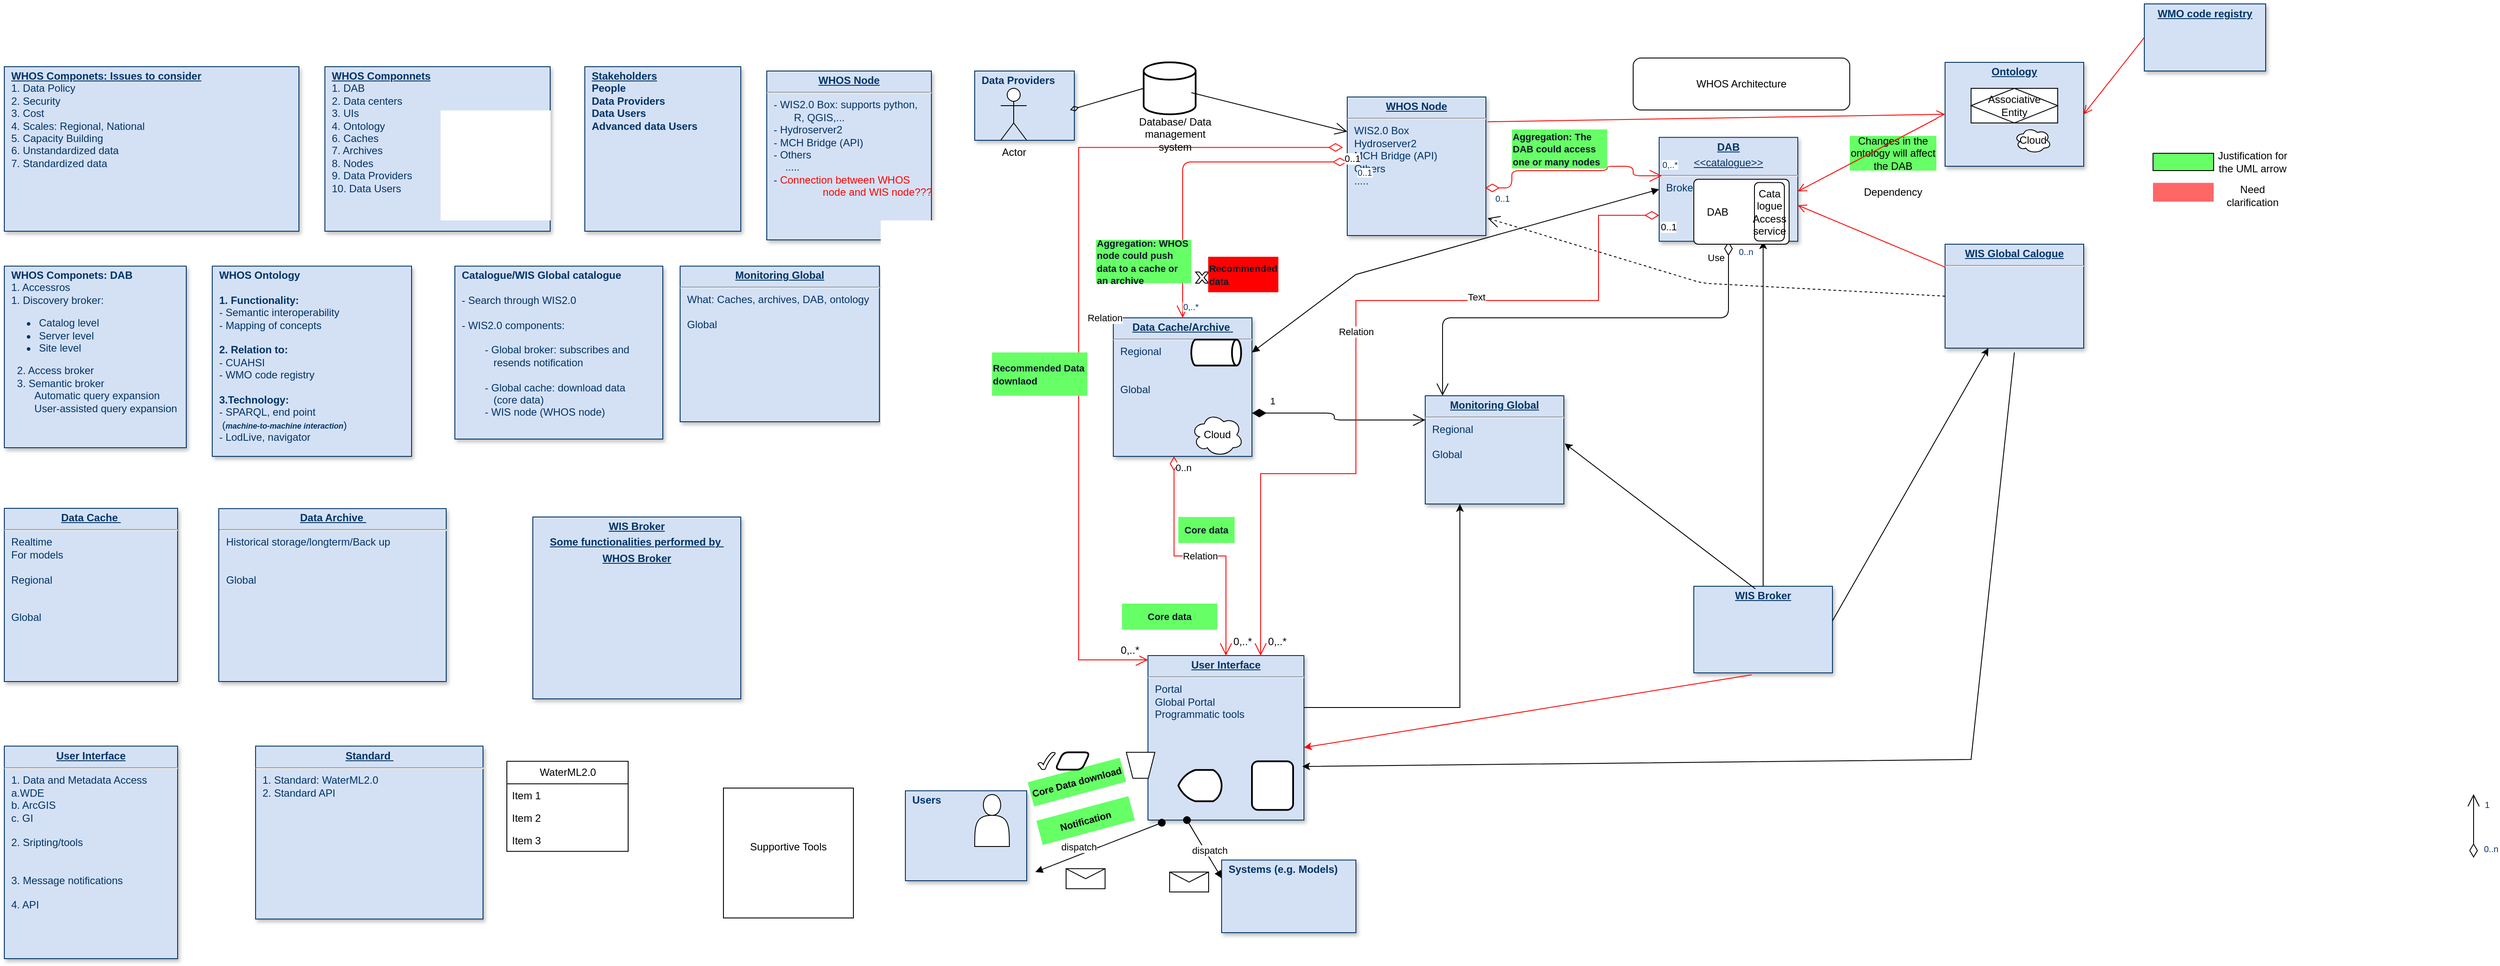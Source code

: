 <mxfile version="24.3.1" type="github" pages="5">
  <diagram name="Corrected Diagram" id="efa7a0a1-bf9b-a30e-e6df-94a7791c09e9">
    <mxGraphModel dx="2772" dy="1637" grid="1" gridSize="10" guides="1" tooltips="1" connect="1" arrows="1" fold="1" page="1" pageScale="1" pageWidth="826" pageHeight="1169" background="none" math="0" shadow="0">
      <root>
        <mxCell id="0" />
        <mxCell id="1" parent="0" />
        <mxCell id="19" value="&lt;p style=&quot;margin: 0px; margin-top: 4px; text-align: center; text-decoration: underline;&quot;&gt;&lt;strong&gt;DAB&lt;/strong&gt;&lt;/p&gt;&lt;p style=&quot;margin: 0px; margin-top: 4px; text-align: center; text-decoration: underline;&quot;&gt;&lt;span dir=&quot;ltr&quot; class=&quot;ui-provider ee bkv bkw bkx bky bkz bla blb blc bld ble blf blg blh bli blj blk bll blm bln blo blp blq blr bls blt blu blv blw blx bly blz bma bmb bmc&quot;&gt;&amp;lt;&amp;lt;catalogue&amp;gt;&amp;gt;&lt;/span&gt;&lt;br&gt;&lt;/p&gt;&lt;hr&gt;&lt;p style=&quot;margin: 0px; margin-left: 8px;&quot;&gt;Broker&lt;/p&gt;" style="verticalAlign=top;align=left;overflow=fill;fontSize=12;fontFamily=Helvetica;html=1;strokeColor=#003366;shadow=1;fillColor=#D4E1F5;fontColor=#003366" parent="1" vertex="1">
          <mxGeometry x="310.0" y="91.64" width="160" height="120" as="geometry" />
        </mxCell>
        <mxCell id="20" value="&lt;p style=&quot;margin: 0px; margin-top: 4px; text-align: center; text-decoration: underline;&quot;&gt;&lt;strong&gt;Monitoring Global&lt;/strong&gt;&lt;/p&gt;&lt;hr&gt;&lt;p style=&quot;margin: 0px; margin-left: 8px;&quot;&gt;Regional&amp;nbsp;&lt;/p&gt;&lt;p style=&quot;margin: 0px; margin-left: 8px;&quot;&gt;&lt;br&gt;&lt;/p&gt;&lt;p style=&quot;margin: 0px; margin-left: 8px;&quot;&gt;Global&lt;/p&gt;" style="verticalAlign=top;align=left;overflow=fill;fontSize=12;fontFamily=Helvetica;html=1;strokeColor=#003366;shadow=1;fillColor=#D4E1F5;fontColor=#003366" parent="1" vertex="1">
          <mxGeometry x="40.0" y="390.0" width="160" height="125" as="geometry" />
        </mxCell>
        <mxCell id="21" value="&lt;p style=&quot;margin: 0px; margin-top: 4px; text-align: center; text-decoration: underline;&quot;&gt;&lt;strong&gt;Data Cache/Archive&amp;nbsp;&lt;/strong&gt;&lt;/p&gt;&lt;hr&gt;&lt;p style=&quot;margin: 0px; margin-left: 8px;&quot;&gt;Regional&lt;/p&gt;&lt;p style=&quot;margin: 0px; margin-left: 8px;&quot;&gt;&lt;br&gt;&lt;/p&gt;&lt;p style=&quot;margin: 0px; margin-left: 8px;&quot;&gt;&lt;br&gt;&lt;/p&gt;&lt;p style=&quot;margin: 0px; margin-left: 8px;&quot;&gt;Global&lt;/p&gt;" style="verticalAlign=top;align=left;overflow=fill;fontSize=12;fontFamily=Helvetica;html=1;strokeColor=#003366;shadow=1;fillColor=#D4E1F5;fontColor=#003366" parent="1" vertex="1">
          <mxGeometry x="-320" y="300.0" width="160" height="160" as="geometry" />
        </mxCell>
        <mxCell id="25" value="&lt;p style=&quot;margin: 0px; margin-top: 4px; text-align: center; text-decoration: underline;&quot;&gt;&lt;strong&gt;WHOS Node&lt;/strong&gt;&lt;/p&gt;&lt;hr&gt;&lt;p style=&quot;margin: 0px; margin-left: 8px;&quot;&gt;WIS2.0 Box&lt;/p&gt;&lt;p style=&quot;margin: 0px; margin-left: 8px;&quot;&gt;Hydroserver2&lt;/p&gt;&lt;p style=&quot;margin: 0px; margin-left: 8px;&quot;&gt;MCH Bridge (API)&lt;/p&gt;&lt;p style=&quot;margin: 0px; margin-left: 8px;&quot;&gt;Others&lt;/p&gt;&lt;p style=&quot;margin: 0px; margin-left: 8px;&quot;&gt;.....&lt;/p&gt;" style="verticalAlign=top;align=left;overflow=fill;fontSize=12;fontFamily=Helvetica;html=1;strokeColor=#003366;shadow=1;fillColor=#D4E1F5;fontColor=#003366" parent="1" vertex="1">
          <mxGeometry x="-50.0" y="45.0" width="160" height="160" as="geometry" />
        </mxCell>
        <mxCell id="36" value="" style="endArrow=open;endSize=12;startArrow=diamondThin;startSize=14;startFill=0;edgeStyle=orthogonalEdgeStyle;" parent="1" source="19" target="20" edge="1">
          <mxGeometry y="160" as="geometry">
            <mxPoint y="160" as="sourcePoint" />
            <mxPoint x="160" y="160" as="targetPoint" />
            <Array as="points">
              <mxPoint x="390" y="300" />
              <mxPoint x="60" y="300" />
            </Array>
          </mxGeometry>
        </mxCell>
        <mxCell id="37" value="0..n" style="resizable=0;align=left;verticalAlign=top;labelBackgroundColor=#ffffff;fontSize=10;strokeColor=#003366;shadow=1;fillColor=#D4E1F5;fontColor=#003366" parent="36" connectable="0" vertex="1">
          <mxGeometry x="-1" relative="1" as="geometry">
            <mxPoint x="10" as="offset" />
          </mxGeometry>
        </mxCell>
        <mxCell id="75" value="" style="endArrow=open;endSize=12;startArrow=diamondThin;startSize=14;startFill=0;edgeStyle=orthogonalEdgeStyle" parent="1" edge="1">
          <mxGeometry x="1079.36" y="560" as="geometry">
            <mxPoint x="1250" y="923.66" as="sourcePoint" />
            <mxPoint x="1250" y="850" as="targetPoint" />
          </mxGeometry>
        </mxCell>
        <mxCell id="76" value="0..n" style="resizable=0;align=left;verticalAlign=top;labelBackgroundColor=#ffffff;fontSize=10;strokeColor=#003366;shadow=1;fillColor=#D4E1F5;fontColor=#003366" parent="75" connectable="0" vertex="1">
          <mxGeometry x="-1" relative="1" as="geometry">
            <mxPoint x="10.0" y="-22.5" as="offset" />
          </mxGeometry>
        </mxCell>
        <mxCell id="77" value="1" style="resizable=0;align=right;verticalAlign=top;labelBackgroundColor=#ffffff;fontSize=10;strokeColor=#003366;shadow=1;fillColor=#D4E1F5;fontColor=#003366" parent="75" connectable="0" vertex="1">
          <mxGeometry x="1" relative="1" as="geometry">
            <mxPoint x="20" as="offset" />
          </mxGeometry>
        </mxCell>
        <mxCell id="90" value="" style="endArrow=open;endSize=12;startArrow=diamondThin;startSize=14;startFill=0;edgeStyle=orthogonalEdgeStyle;entryX=0.5;entryY=0;entryDx=0;entryDy=0;strokeColor=#FF0000;" parent="1" target="21" edge="1">
          <mxGeometry x="620" y="340" as="geometry">
            <mxPoint x="-50" y="120" as="sourcePoint" />
            <mxPoint x="-240" y="290.0" as="targetPoint" />
            <Array as="points">
              <mxPoint x="-240" y="120" />
            </Array>
          </mxGeometry>
        </mxCell>
        <mxCell id="91" value="0..1" style="resizable=0;align=left;verticalAlign=top;labelBackgroundColor=#ffffff;fontSize=10;strokeColor=#003366;shadow=1;fillColor=#D4E1F5;fontColor=#003366" parent="90" connectable="0" vertex="1">
          <mxGeometry x="-1" relative="1" as="geometry">
            <mxPoint x="10" as="offset" />
          </mxGeometry>
        </mxCell>
        <mxCell id="92" value="0,..*" style="resizable=0;align=right;verticalAlign=top;labelBackgroundColor=#ffffff;fontSize=10;strokeColor=#003366;shadow=1;fillColor=#D4E1F5;fontColor=#003366" parent="90" connectable="0" vertex="1">
          <mxGeometry x="1" relative="1" as="geometry">
            <mxPoint x="20" y="-25.0" as="offset" />
          </mxGeometry>
        </mxCell>
        <mxCell id="103" value="1" style="endArrow=open;endSize=12;startArrow=diamondThin;startSize=14;startFill=1;edgeStyle=orthogonalEdgeStyle;align=left;verticalAlign=bottom;" parent="1" target="20" edge="1">
          <mxGeometry x="-0.818" y="5.0" relative="1" as="geometry">
            <mxPoint x="-160" y="410" as="sourcePoint" />
            <mxPoint x="240" y="510" as="targetPoint" />
            <mxPoint as="offset" />
            <Array as="points">
              <mxPoint x="-65" y="410" />
              <mxPoint x="-65" y="418" />
            </Array>
          </mxGeometry>
        </mxCell>
        <mxCell id="p8qKQ9VHWNZwtDoZAId1-117" value="&lt;p style=&quot;margin: 0px; margin-top: 4px; text-align: center; text-decoration: underline;&quot;&gt;&lt;/p&gt;&lt;p style=&quot;margin: 0px; margin-left: 8px;&quot;&gt;&lt;b&gt;&lt;u&gt;WHOS Componnets&lt;/u&gt;&lt;/b&gt;&lt;/p&gt;&lt;p style=&quot;margin: 0px; margin-left: 8px;&quot;&gt;1. DAB&lt;/p&gt;&lt;p style=&quot;margin: 0px; margin-left: 8px;&quot;&gt;2. Data centers&lt;/p&gt;&lt;p style=&quot;margin: 0px; margin-left: 8px;&quot;&gt;3. UIs&lt;/p&gt;&lt;p style=&quot;margin: 0px; margin-left: 8px;&quot;&gt;4. Ontology&lt;/p&gt;&lt;p style=&quot;margin: 0px; margin-left: 8px;&quot;&gt;6. Caches&lt;/p&gt;&lt;p style=&quot;margin: 0px; margin-left: 8px;&quot;&gt;7. Archives&lt;/p&gt;&lt;p style=&quot;margin: 0px; margin-left: 8px;&quot;&gt;8. Nodes&lt;/p&gt;&lt;p style=&quot;margin: 0px; margin-left: 8px;&quot;&gt;9. Data Providers&lt;/p&gt;&lt;p style=&quot;margin: 0px; margin-left: 8px;&quot;&gt;10. Data Users&lt;/p&gt;&lt;p style=&quot;margin: 0px; margin-left: 8px;&quot;&gt;&lt;br&gt;&lt;/p&gt;&lt;p style=&quot;margin: 0px; margin-left: 8px;&quot;&gt;&lt;br&gt;&lt;/p&gt;" style="verticalAlign=top;align=left;overflow=fill;fontSize=12;fontFamily=Helvetica;html=1;strokeColor=#003366;shadow=1;fillColor=#D4E1F5;fontColor=#003366" parent="1" vertex="1">
          <mxGeometry x="-1230" y="10" width="260" height="190" as="geometry" />
        </mxCell>
        <mxCell id="p8qKQ9VHWNZwtDoZAId1-119" value="&lt;p style=&quot;margin: 0px; margin-top: 4px; text-align: center; text-decoration: underline;&quot;&gt;&lt;/p&gt;&lt;p style=&quot;margin: 0px; margin-left: 8px;&quot;&gt;&lt;u style=&quot;&quot;&gt;&lt;b&gt;Stakeholders&lt;/b&gt;&lt;/u&gt;&lt;/p&gt;&lt;p style=&quot;margin: 0px; margin-left: 8px;&quot;&gt;&lt;b&gt;People&lt;/b&gt;&lt;/p&gt;&lt;p style=&quot;margin: 0px; margin-left: 8px;&quot;&gt;&lt;b&gt;Data Providers&lt;/b&gt;&lt;/p&gt;&lt;p style=&quot;margin: 0px; margin-left: 8px;&quot;&gt;&lt;b&gt;Data Users&lt;/b&gt;&lt;/p&gt;&lt;p style=&quot;margin: 0px; margin-left: 8px;&quot;&gt;&lt;b&gt;Advanced data Users&lt;/b&gt;&lt;/p&gt;&lt;p style=&quot;margin: 0px; margin-left: 8px;&quot;&gt;&lt;br&gt;&lt;/p&gt;&lt;p style=&quot;margin: 0px; margin-left: 8px;&quot;&gt;&lt;br&gt;&lt;/p&gt;" style="verticalAlign=top;align=left;overflow=fill;fontSize=12;fontFamily=Helvetica;html=1;strokeColor=#003366;shadow=1;fillColor=#D4E1F5;fontColor=#003366" parent="1" vertex="1">
          <mxGeometry x="-930" y="10" width="180" height="190" as="geometry" />
        </mxCell>
        <mxCell id="p8qKQ9VHWNZwtDoZAId1-120" value="&lt;p style=&quot;margin: 0px; margin-top: 4px; text-align: center; text-decoration: underline;&quot;&gt;&lt;/p&gt;&lt;p style=&quot;margin: 0px; margin-left: 8px;&quot;&gt;&lt;b&gt;WHOS Componets: DAB&lt;/b&gt;&lt;/p&gt;&lt;p style=&quot;margin: 0px; margin-left: 8px;&quot;&gt;1. Accessros&lt;/p&gt;&lt;p style=&quot;margin: 0px 0px 0px 8px;&quot;&gt;&lt;span style=&quot;background-color: initial;&quot;&gt;1. Discovery broker:&lt;/span&gt;&lt;/p&gt;&lt;p style=&quot;margin: 0px 0px 0px 8px;&quot;&gt;&lt;/p&gt;&lt;ul&gt;&lt;li&gt;&lt;span style=&quot;background-color: initial;&quot;&gt;Catalog level&lt;/span&gt;&lt;/li&gt;&lt;li&gt;&lt;span style=&quot;background-color: initial;&quot;&gt;Server level&lt;/span&gt;&lt;/li&gt;&lt;li&gt;&lt;span style=&quot;background-color: initial;&quot;&gt;Site level&lt;/span&gt;&lt;/li&gt;&lt;/ul&gt;&lt;p style=&quot;margin: 0px; margin-left: 8px;&quot;&gt;&amp;nbsp; 2. Access broker&lt;br&gt;&amp;nbsp; 3. Semantic broker&lt;br&gt;&lt;span style=&quot;white-space-collapse: preserve;&quot;&gt;&#x9;&lt;/span&gt;Automatic query expansion&lt;br&gt;&lt;span style=&quot;white-space-collapse: preserve;&quot;&gt;&#x9;&lt;/span&gt;User-assisted query expansion&lt;br&gt;&lt;/p&gt;&lt;p style=&quot;margin: 0px; margin-left: 8px;&quot;&gt;&lt;br&gt;&lt;/p&gt;&lt;p style=&quot;margin: 0px; margin-left: 8px;&quot;&gt;&lt;br&gt;&lt;/p&gt;" style="verticalAlign=top;align=left;overflow=fill;fontSize=12;fontFamily=Helvetica;html=1;strokeColor=#003366;shadow=1;fillColor=#D4E1F5;fontColor=#003366" parent="1" vertex="1">
          <mxGeometry x="-1600" y="240.32" width="210" height="209.68" as="geometry" />
        </mxCell>
        <mxCell id="p8qKQ9VHWNZwtDoZAId1-121" value="&lt;p style=&quot;margin: 0px; margin-top: 4px; text-align: center; text-decoration: underline;&quot;&gt;&lt;/p&gt;&lt;p style=&quot;margin: 0px; margin-left: 8px;&quot;&gt;&lt;b&gt;WHOS Ontology&lt;/b&gt;&lt;/p&gt;&lt;p style=&quot;margin: 0px; margin-left: 8px;&quot;&gt;&lt;b&gt;&lt;br&gt;&lt;/b&gt;&lt;/p&gt;&lt;p style=&quot;margin: 0px; margin-left: 8px;&quot;&gt;&lt;b&gt;1. Functionality:&lt;/b&gt;&lt;/p&gt;&lt;p style=&quot;margin: 0px; margin-left: 8px;&quot;&gt;- Semantic interoperability&lt;/p&gt;&lt;p style=&quot;margin: 0px; margin-left: 8px;&quot;&gt;- Mapping of concepts&lt;/p&gt;&lt;p style=&quot;margin: 0px; margin-left: 8px;&quot;&gt;&lt;b&gt;&lt;br&gt;&lt;/b&gt;&lt;/p&gt;&lt;p style=&quot;margin: 0px; margin-left: 8px;&quot;&gt;&lt;b&gt;2. Relation to:&lt;/b&gt;&lt;/p&gt;&lt;p style=&quot;margin: 0px; margin-left: 8px;&quot;&gt;- CUAHSI&lt;/p&gt;&lt;p style=&quot;margin: 0px; margin-left: 8px;&quot;&gt;- WMO code registry&lt;/p&gt;&lt;p style=&quot;margin: 0px; margin-left: 8px;&quot;&gt;&lt;br&gt;&lt;/p&gt;&lt;p style=&quot;margin: 0px; margin-left: 8px;&quot;&gt;&lt;b&gt;3.Technology:&lt;/b&gt;&lt;/p&gt;&lt;p style=&quot;margin: 0px; margin-left: 8px;&quot;&gt;- SPARQL, end point&lt;/p&gt;&lt;p style=&quot;margin: 0px; margin-left: 8px;&quot;&gt;&amp;nbsp;(&lt;span style=&quot;background-color: initial;&quot;&gt;&lt;b&gt;&lt;i&gt;&lt;font style=&quot;font-size: 9px;&quot;&gt;machine-to-machine interaction&lt;/font&gt;&lt;/i&gt;&lt;/b&gt;&lt;/span&gt;&lt;span style=&quot;background-color: initial;&quot;&gt;)&lt;/span&gt;&lt;/p&gt;&lt;p style=&quot;margin: 0px; margin-left: 8px;&quot;&gt;&lt;span style=&quot;background-color: initial;&quot;&gt;- LodLive, navigator&lt;/span&gt;&lt;/p&gt;&lt;p style=&quot;margin: 0px; margin-left: 8px;&quot;&gt;&lt;br&gt;&lt;/p&gt;&lt;p style=&quot;margin: 0px; margin-left: 8px;&quot;&gt;&lt;br&gt;&lt;/p&gt;&lt;p style=&quot;margin: 0px; margin-left: 8px;&quot;&gt;&lt;br&gt;&lt;/p&gt;&lt;p style=&quot;margin: 0px; margin-left: 8px;&quot;&gt;&lt;br&gt;&lt;/p&gt;&lt;p style=&quot;margin: 0px; margin-left: 8px;&quot;&gt;&lt;br&gt;&lt;/p&gt;&lt;p style=&quot;margin: 0px; margin-left: 8px;&quot;&gt;&lt;br&gt;&lt;/p&gt;" style="verticalAlign=top;align=left;overflow=fill;fontSize=12;fontFamily=Helvetica;html=1;strokeColor=#003366;shadow=1;fillColor=#D4E1F5;fontColor=#003366" parent="1" vertex="1">
          <mxGeometry x="-1360" y="240.32" width="230" height="219.68" as="geometry" />
        </mxCell>
        <mxCell id="p8qKQ9VHWNZwtDoZAId1-122" value="WHOS Architecture" style="rounded=1;whiteSpace=wrap;html=1;" parent="1" vertex="1">
          <mxGeometry x="280" width="250" height="60" as="geometry" />
        </mxCell>
        <mxCell id="nmjursHmpdUEIppOzTPe-118" style="edgeStyle=orthogonalEdgeStyle;rounded=0;orthogonalLoop=1;jettySize=auto;html=1;exitX=1;exitY=0.5;exitDx=0;exitDy=0;entryX=0.25;entryY=1;entryDx=0;entryDy=0;" parent="1" source="nmjursHmpdUEIppOzTPe-112" target="20" edge="1">
          <mxGeometry relative="1" as="geometry">
            <Array as="points">
              <mxPoint x="-100" y="750" />
              <mxPoint x="80" y="750" />
            </Array>
          </mxGeometry>
        </mxCell>
        <mxCell id="nmjursHmpdUEIppOzTPe-112" value="&lt;p style=&quot;margin: 0px; margin-top: 4px; text-align: center; text-decoration: underline;&quot;&gt;&lt;strong&gt;User Interface&lt;/strong&gt;&lt;/p&gt;&lt;hr&gt;&lt;p style=&quot;margin: 0px; margin-left: 8px;&quot;&gt;Portal&lt;/p&gt;&lt;p style=&quot;margin: 0px; margin-left: 8px;&quot;&gt;Global Portal&lt;/p&gt;&lt;p style=&quot;margin: 0px; margin-left: 8px;&quot;&gt;Programmatic tools&lt;/p&gt;" style="verticalAlign=top;align=left;overflow=fill;fontSize=12;fontFamily=Helvetica;html=1;strokeColor=#003366;shadow=1;fillColor=#D4E1F5;fontColor=#003366" parent="1" vertex="1">
          <mxGeometry x="-280" y="690" width="180" height="190" as="geometry" />
        </mxCell>
        <mxCell id="ByorQN-n8A6gGtA52p3b-112" value="Relation" style="endArrow=open;html=1;endSize=12;startArrow=diamondThin;startSize=14;startFill=0;edgeStyle=orthogonalEdgeStyle;rounded=0;strokeColor=#FF0000;exitX=0.438;exitY=1;exitDx=0;exitDy=0;exitPerimeter=0;entryX=0.5;entryY=0;entryDx=0;entryDy=0;" parent="1" source="21" target="nmjursHmpdUEIppOzTPe-112" edge="1">
          <mxGeometry relative="1" as="geometry">
            <mxPoint x="-210" y="480" as="sourcePoint" />
            <mxPoint x="-220" y="590" as="targetPoint" />
          </mxGeometry>
        </mxCell>
        <mxCell id="ByorQN-n8A6gGtA52p3b-113" value="0..n" style="edgeLabel;resizable=0;html=1;align=left;verticalAlign=top;" parent="ByorQN-n8A6gGtA52p3b-112" connectable="0" vertex="1">
          <mxGeometry x="-1" relative="1" as="geometry" />
        </mxCell>
        <mxCell id="ByorQN-n8A6gGtA52p3b-114" value="&lt;font style=&quot;font-size: 12px;&quot;&gt;0,..*&lt;/font&gt;" style="edgeLabel;resizable=0;html=1;align=right;verticalAlign=top;" parent="ByorQN-n8A6gGtA52p3b-112" connectable="0" vertex="1">
          <mxGeometry x="1" relative="1" as="geometry">
            <mxPoint x="30" y="-30" as="offset" />
          </mxGeometry>
        </mxCell>
        <mxCell id="ByorQN-n8A6gGtA52p3b-122" value="Relation" style="endArrow=open;html=1;endSize=12;startArrow=diamondThin;startSize=14;startFill=0;edgeStyle=orthogonalEdgeStyle;rounded=0;exitX=-0.031;exitY=0.364;exitDx=0;exitDy=0;exitPerimeter=0;strokeColor=#FF0000;" parent="1" source="25" target="nmjursHmpdUEIppOzTPe-112" edge="1">
          <mxGeometry x="0.029" y="30" relative="1" as="geometry">
            <mxPoint x="-480" y="510" as="sourcePoint" />
            <mxPoint x="-330" y="695" as="targetPoint" />
            <Array as="points">
              <mxPoint x="-360" y="103" />
              <mxPoint x="-360" y="695" />
            </Array>
            <mxPoint y="-1" as="offset" />
          </mxGeometry>
        </mxCell>
        <mxCell id="ByorQN-n8A6gGtA52p3b-123" value="0..1" style="edgeLabel;resizable=0;html=1;align=left;verticalAlign=top;" parent="ByorQN-n8A6gGtA52p3b-122" connectable="0" vertex="1">
          <mxGeometry x="-1" relative="1" as="geometry" />
        </mxCell>
        <mxCell id="ByorQN-n8A6gGtA52p3b-124" value="&lt;font style=&quot;font-size: 12px;&quot;&gt;0,..*&lt;/font&gt;" style="edgeLabel;resizable=0;html=1;align=right;verticalAlign=top;" parent="ByorQN-n8A6gGtA52p3b-122" connectable="0" vertex="1">
          <mxGeometry x="1" relative="1" as="geometry">
            <mxPoint x="-10" y="-25" as="offset" />
          </mxGeometry>
        </mxCell>
        <mxCell id="ByorQN-n8A6gGtA52p3b-126" value="&lt;p style=&quot;margin: 0px; margin-top: 4px; text-align: center; text-decoration: underline;&quot;&gt;&lt;b&gt;Ontology&lt;/b&gt;&lt;/p&gt;" style="verticalAlign=top;align=left;overflow=fill;fontSize=12;fontFamily=Helvetica;html=1;strokeColor=#003366;shadow=1;fillColor=#D4E1F5;fontColor=#003366" parent="1" vertex="1">
          <mxGeometry x="640.0" y="5.0" width="160" height="120" as="geometry" />
        </mxCell>
        <mxCell id="ByorQN-n8A6gGtA52p3b-132" value="Relation" style="endArrow=open;html=1;endSize=12;startArrow=diamondThin;startSize=14;startFill=0;edgeStyle=orthogonalEdgeStyle;rounded=0;strokeColor=#FF0000;exitX=0;exitY=0.75;exitDx=0;exitDy=0;" parent="1" source="19" target="nmjursHmpdUEIppOzTPe-112" edge="1">
          <mxGeometry relative="1" as="geometry">
            <mxPoint x="240" y="320" as="sourcePoint" />
            <mxPoint x="-150" y="550" as="targetPoint" />
            <Array as="points">
              <mxPoint x="240" y="182" />
              <mxPoint x="240" y="280" />
              <mxPoint x="-40" y="280" />
              <mxPoint x="-40" y="480" />
              <mxPoint x="-150" y="480" />
            </Array>
          </mxGeometry>
        </mxCell>
        <mxCell id="ByorQN-n8A6gGtA52p3b-133" value="0..1" style="edgeLabel;resizable=0;html=1;align=left;verticalAlign=top;" parent="ByorQN-n8A6gGtA52p3b-132" connectable="0" vertex="1">
          <mxGeometry x="-1" relative="1" as="geometry" />
        </mxCell>
        <mxCell id="ByorQN-n8A6gGtA52p3b-134" value="&lt;font style=&quot;font-size: 12px;&quot;&gt;0,..*&lt;/font&gt;" style="edgeLabel;resizable=0;html=1;align=right;verticalAlign=top;" parent="ByorQN-n8A6gGtA52p3b-132" connectable="0" vertex="1">
          <mxGeometry x="1" relative="1" as="geometry">
            <mxPoint x="30" y="-30" as="offset" />
          </mxGeometry>
        </mxCell>
        <mxCell id="GVXIdYA1icVKulcnw7SD-112" value="Text" style="edgeLabel;html=1;align=center;verticalAlign=middle;resizable=0;points=[];" parent="ByorQN-n8A6gGtA52p3b-132" vertex="1" connectable="0">
          <mxGeometry x="-0.361" y="-4" relative="1" as="geometry">
            <mxPoint as="offset" />
          </mxGeometry>
        </mxCell>
        <mxCell id="ByorQN-n8A6gGtA52p3b-147" value="Changes in the ontology will affect the DAB" style="text;html=1;align=center;verticalAlign=middle;whiteSpace=wrap;rounded=0;fillColor=#66FF66;" parent="1" vertex="1">
          <mxGeometry x="530" y="90" width="100" height="40" as="geometry" />
        </mxCell>
        <mxCell id="ByorQN-n8A6gGtA52p3b-148" value="Dependency" style="text;html=1;align=center;verticalAlign=middle;whiteSpace=wrap;rounded=0;" parent="1" vertex="1">
          <mxGeometry x="550" y="140" width="60" height="30" as="geometry" />
        </mxCell>
        <mxCell id="ke9NZwDRJzb7mPrDCmST-113" value="" style="endArrow=open;endSize=12;startArrow=diamondThin;startSize=14;startFill=0;edgeStyle=orthogonalEdgeStyle;strokeColor=#FF0000;exitX=0.994;exitY=0.656;exitDx=0;exitDy=0;exitPerimeter=0;entryX=0.019;entryY=0.37;entryDx=0;entryDy=0;entryPerimeter=0;" parent="1" source="25" target="19" edge="1">
          <mxGeometry x="620" y="340" as="geometry">
            <mxPoint x="250" y="90" as="sourcePoint" />
            <mxPoint x="300" y="140" as="targetPoint" />
            <Array as="points">
              <mxPoint x="140" y="150" />
              <mxPoint x="140" y="130" />
              <mxPoint x="250" y="130" />
              <mxPoint x="250" y="125" />
              <mxPoint x="280" y="125" />
              <mxPoint x="280" y="136" />
            </Array>
          </mxGeometry>
        </mxCell>
        <mxCell id="ke9NZwDRJzb7mPrDCmST-114" value="0..1" style="resizable=0;align=left;verticalAlign=top;labelBackgroundColor=#ffffff;fontSize=10;strokeColor=#003366;shadow=1;fillColor=#D4E1F5;fontColor=#003366" parent="ke9NZwDRJzb7mPrDCmST-113" connectable="0" vertex="1">
          <mxGeometry x="-1" relative="1" as="geometry">
            <mxPoint x="10" as="offset" />
          </mxGeometry>
        </mxCell>
        <mxCell id="ke9NZwDRJzb7mPrDCmST-115" value="0,..*" style="resizable=0;align=right;verticalAlign=top;labelBackgroundColor=#ffffff;fontSize=10;strokeColor=#003366;shadow=1;fillColor=#D4E1F5;fontColor=#003366" parent="ke9NZwDRJzb7mPrDCmST-113" connectable="0" vertex="1">
          <mxGeometry x="1" relative="1" as="geometry">
            <mxPoint x="20" y="-25.0" as="offset" />
          </mxGeometry>
        </mxCell>
        <mxCell id="ke9NZwDRJzb7mPrDCmST-116" value="&lt;div style=&quot;text-align: start;&quot;&gt;&lt;span style=&quot;background-color: initial;&quot;&gt;&lt;font style=&quot;font-size: 11px;&quot; face=&quot;Montserrat, sans-serif&quot; color=&quot;#0f172a&quot;&gt;&lt;b style=&quot;&quot;&gt;Aggregation: The DAB could access one or many nodes&lt;/b&gt;&lt;/font&gt;&lt;/span&gt;&lt;/div&gt;" style="text;html=1;align=center;verticalAlign=middle;whiteSpace=wrap;rounded=0;fillColor=#66FF66;" parent="1" vertex="1">
          <mxGeometry x="140" y="82.5" width="110" height="45" as="geometry" />
        </mxCell>
        <mxCell id="ke9NZwDRJzb7mPrDCmST-124" value="" style="whiteSpace=wrap;html=1;fillColor=#66FF66;" parent="1" vertex="1">
          <mxGeometry x="880" y="110" width="70" height="20" as="geometry" />
        </mxCell>
        <mxCell id="ke9NZwDRJzb7mPrDCmST-125" value="Justification for the UML arrow" style="text;html=1;align=center;verticalAlign=middle;whiteSpace=wrap;rounded=0;" parent="1" vertex="1">
          <mxGeometry x="950" y="100" width="90" height="40" as="geometry" />
        </mxCell>
        <mxCell id="ke9NZwDRJzb7mPrDCmST-126" value="" style="text;html=1;align=center;verticalAlign=middle;whiteSpace=wrap;rounded=0;fillColor=#FF6666;" parent="1" vertex="1">
          <mxGeometry x="880" y="144.18" width="70" height="21.64" as="geometry" />
        </mxCell>
        <mxCell id="ke9NZwDRJzb7mPrDCmST-128" value="Need clarification" style="text;html=1;align=center;verticalAlign=middle;whiteSpace=wrap;rounded=0;" parent="1" vertex="1">
          <mxGeometry x="965" y="144.18" width="60" height="30" as="geometry" />
        </mxCell>
        <mxCell id="ke9NZwDRJzb7mPrDCmST-130" value="&lt;div style=&quot;text-align: start;&quot;&gt;&lt;span style=&quot;background-color: initial;&quot;&gt;&lt;font style=&quot;font-size: 11px;&quot; face=&quot;Montserrat, sans-serif&quot; color=&quot;#0f172a&quot;&gt;&lt;b style=&quot;&quot;&gt;Aggregation: WHOS node could push data to a cache or an archive&amp;nbsp;&lt;/b&gt;&lt;/font&gt;&lt;/span&gt;&lt;/div&gt;" style="text;html=1;align=center;verticalAlign=middle;whiteSpace=wrap;rounded=0;fillColor=#66FF66;" parent="1" vertex="1">
          <mxGeometry x="-340" y="210" width="110" height="50" as="geometry" />
        </mxCell>
        <mxCell id="ke9NZwDRJzb7mPrDCmST-131" value="&lt;div style=&quot;text-align: start;&quot;&gt;&lt;span style=&quot;background-color: initial;&quot;&gt;&lt;font style=&quot;font-size: 11px;&quot; face=&quot;Montserrat, sans-serif&quot; color=&quot;#0f172a&quot;&gt;&lt;b style=&quot;&quot;&gt;Recommended Data downlaod&lt;/b&gt;&lt;/font&gt;&lt;/span&gt;&lt;/div&gt;" style="text;html=1;align=center;verticalAlign=middle;whiteSpace=wrap;rounded=0;fillColor=#66FF66;" parent="1" vertex="1">
          <mxGeometry x="-460" y="340" width="110" height="50" as="geometry" />
        </mxCell>
        <mxCell id="3stKuCWcM-aVxzSx9yWe-112" value="&lt;p style=&quot;margin: 0px; margin-top: 4px; text-align: center; text-decoration: underline;&quot;&gt;&lt;strong&gt;Data Archive&amp;nbsp;&lt;/strong&gt;&lt;/p&gt;&lt;hr&gt;&lt;p style=&quot;margin: 0px; margin-left: 8px;&quot;&gt;Historical storage/longterm/&lt;span style=&quot;background-color: initial;&quot;&gt;Back up&lt;/span&gt;&lt;/p&gt;&lt;p style=&quot;margin: 0px; margin-left: 8px;&quot;&gt;&lt;br&gt;&lt;/p&gt;&lt;p style=&quot;margin: 0px; margin-left: 8px;&quot;&gt;&lt;br&gt;&lt;/p&gt;&lt;p style=&quot;margin: 0px; margin-left: 8px;&quot;&gt;Global&lt;/p&gt;" style="verticalAlign=top;align=left;overflow=fill;fontSize=12;fontFamily=Helvetica;html=1;strokeColor=#003366;shadow=1;fillColor=#D4E1F5;fontColor=#003366" parent="1" vertex="1">
          <mxGeometry x="-1352.5" y="520.32" width="262.5" height="199.68" as="geometry" />
        </mxCell>
        <mxCell id="3stKuCWcM-aVxzSx9yWe-119" value="&lt;p style=&quot;margin: 0px; margin-top: 4px; text-align: center; text-decoration: underline;&quot;&gt;&lt;/p&gt;&lt;p style=&quot;margin: 0px; margin-left: 8px;&quot;&gt;&lt;b&gt;Users&lt;/b&gt;&lt;/p&gt;&lt;p style=&quot;margin: 0px; margin-left: 8px;&quot;&gt;&lt;br&gt;&lt;/p&gt;" style="verticalAlign=top;align=left;overflow=fill;fontSize=12;fontFamily=Helvetica;html=1;strokeColor=#003366;shadow=1;fillColor=#D4E1F5;fontColor=#003366" parent="1" vertex="1">
          <mxGeometry x="-560" y="846.16" width="140" height="103.84" as="geometry" />
        </mxCell>
        <mxCell id="3stKuCWcM-aVxzSx9yWe-120" value="&lt;p style=&quot;margin: 0px; margin-top: 4px; text-align: center; text-decoration: underline;&quot;&gt;&lt;/p&gt;&lt;p style=&quot;margin: 0px; margin-left: 8px;&quot;&gt;&lt;b&gt;Systems (e.g. Models)&lt;/b&gt;&lt;/p&gt;" style="verticalAlign=top;align=left;overflow=fill;fontSize=12;fontFamily=Helvetica;html=1;strokeColor=#003366;shadow=1;fillColor=#D4E1F5;fontColor=#003366" parent="1" vertex="1">
          <mxGeometry x="-195" y="926.16" width="155" height="83.84" as="geometry" />
        </mxCell>
        <mxCell id="3stKuCWcM-aVxzSx9yWe-121" value="&lt;b&gt;&lt;font style=&quot;font-size: 11px;&quot;&gt;Core Data download&lt;/font&gt;&lt;/b&gt;" style="text;html=1;align=center;verticalAlign=middle;whiteSpace=wrap;rounded=0;fillColor=#66FF66;rotation=-15;" parent="1" vertex="1">
          <mxGeometry x="-417.03" y="821.69" width="110" height="28.84" as="geometry" />
        </mxCell>
        <mxCell id="3stKuCWcM-aVxzSx9yWe-127" value="&lt;p style=&quot;margin: 0px; margin-top: 4px; text-align: center; text-decoration: underline;&quot;&gt;&lt;/p&gt;&lt;p style=&quot;margin: 0px; margin-left: 8px;&quot;&gt;&lt;b&gt;Data Providers&lt;/b&gt;&lt;/p&gt;" style="verticalAlign=top;align=left;overflow=fill;fontSize=12;fontFamily=Helvetica;html=1;strokeColor=#003366;shadow=1;fillColor=#D4E1F5;fontColor=#003366" parent="1" vertex="1">
          <mxGeometry x="-480" y="15" width="115" height="80" as="geometry" />
        </mxCell>
        <mxCell id="3stKuCWcM-aVxzSx9yWe-129" value="" style="endArrow=open;startArrow=none;endFill=0;startFill=0;endSize=8;html=1;verticalAlign=bottom;labelBackgroundColor=none;strokeWidth=1;rounded=0;entryX=1;entryY=0.65;entryDx=0;entryDy=0;entryPerimeter=0;fillColor=#FF0000;strokeColor=#FF0000;" parent="1" edge="1">
          <mxGeometry width="160" relative="1" as="geometry">
            <mxPoint x="630" y="70" as="sourcePoint" />
            <mxPoint x="470" y="154" as="targetPoint" />
          </mxGeometry>
        </mxCell>
        <mxCell id="3stKuCWcM-aVxzSx9yWe-132" value="&lt;p style=&quot;margin: 0px; margin-top: 4px; text-align: center; text-decoration: underline;&quot;&gt;&lt;b&gt;WIS Global Calogue&lt;/b&gt;&lt;/p&gt;&lt;hr&gt;&lt;p style=&quot;margin: 0px; margin-left: 8px;&quot;&gt;&lt;br&gt;&lt;/p&gt;" style="verticalAlign=top;align=left;overflow=fill;fontSize=12;fontFamily=Helvetica;html=1;strokeColor=#003366;shadow=1;fillColor=#D4E1F5;fontColor=#003366" parent="1" vertex="1">
          <mxGeometry x="640.0" y="215.0" width="160" height="120" as="geometry" />
        </mxCell>
        <mxCell id="3stKuCWcM-aVxzSx9yWe-133" value="Use" style="endArrow=open;endSize=12;dashed=1;exitX=0;exitY=0.5;exitDx=0;exitDy=0;entryX=1.012;entryY=0.875;entryDx=0;entryDy=0;entryPerimeter=0;" parent="1" source="3stKuCWcM-aVxzSx9yWe-132" target="25" edge="1">
          <mxGeometry x="430" y="50" as="geometry">
            <mxPoint x="590" y="361.16" as="sourcePoint" />
            <mxPoint x="422.08" y="260.0" as="targetPoint" />
            <Array as="points">
              <mxPoint x="360" y="260" />
            </Array>
          </mxGeometry>
        </mxCell>
        <mxCell id="3stKuCWcM-aVxzSx9yWe-134" value="" style="endArrow=open;startArrow=none;endFill=0;startFill=0;endSize=8;html=1;verticalAlign=bottom;labelBackgroundColor=none;strokeWidth=1;rounded=0;entryX=1;entryY=0.65;entryDx=0;entryDy=0;entryPerimeter=0;fillColor=#FF0000;strokeColor=#FF0000;" parent="1" source="3stKuCWcM-aVxzSx9yWe-132" edge="1">
          <mxGeometry width="160" relative="1" as="geometry">
            <mxPoint x="630" y="86" as="sourcePoint" />
            <mxPoint x="470" y="170" as="targetPoint" />
          </mxGeometry>
        </mxCell>
        <mxCell id="3stKuCWcM-aVxzSx9yWe-135" value="" style="endArrow=open;startArrow=none;endFill=0;startFill=0;endSize=8;html=1;verticalAlign=bottom;labelBackgroundColor=none;strokeWidth=1;rounded=0;fillColor=#FF0000;strokeColor=#FF0000;exitX=1.012;exitY=0.179;exitDx=0;exitDy=0;exitPerimeter=0;entryX=0;entryY=0.5;entryDx=0;entryDy=0;" parent="1" source="25" target="ByorQN-n8A6gGtA52p3b-126" edge="1">
          <mxGeometry width="160" relative="1" as="geometry">
            <mxPoint x="600" y="360" as="sourcePoint" />
            <mxPoint x="480" y="-110" as="targetPoint" />
          </mxGeometry>
        </mxCell>
        <mxCell id="3stKuCWcM-aVxzSx9yWe-136" value="&lt;p style=&quot;margin: 0px; margin-top: 4px; text-align: center; text-decoration: underline;&quot;&gt;&lt;b&gt;WIS Broker&lt;/b&gt;&lt;/p&gt;" style="verticalAlign=top;align=left;overflow=fill;fontSize=12;fontFamily=Helvetica;html=1;strokeColor=#003366;shadow=1;fillColor=#D4E1F5;fontColor=#003366" parent="1" vertex="1">
          <mxGeometry x="350.0" y="610.0" width="160" height="100" as="geometry" />
        </mxCell>
        <mxCell id="3stKuCWcM-aVxzSx9yWe-137" value="" style="endArrow=classic;html=1;rounded=0;entryX=0.75;entryY=1;entryDx=0;entryDy=0;exitX=0.5;exitY=0;exitDx=0;exitDy=0;" parent="1" target="19" edge="1" source="3stKuCWcM-aVxzSx9yWe-136">
          <mxGeometry width="50" height="50" relative="1" as="geometry">
            <mxPoint x="140" y="610" as="sourcePoint" />
            <mxPoint x="180" y="565" as="targetPoint" />
          </mxGeometry>
        </mxCell>
        <mxCell id="3stKuCWcM-aVxzSx9yWe-139" value="" style="endArrow=classic;html=1;rounded=0;entryX=0.688;entryY=1.02;entryDx=0;entryDy=0;entryPerimeter=0;exitX=0.417;exitY=1.022;exitDx=0;exitDy=0;strokeColor=#FF0000;exitPerimeter=0;" parent="1" source="3stKuCWcM-aVxzSx9yWe-136" edge="1">
          <mxGeometry width="50" height="50" relative="1" as="geometry">
            <mxPoint x="30.0" y="680.0" as="sourcePoint" />
            <mxPoint x="-100" y="796.16" as="targetPoint" />
          </mxGeometry>
        </mxCell>
        <mxCell id="3stKuCWcM-aVxzSx9yWe-141" value="&lt;b&gt;&lt;font style=&quot;font-size: 11px;&quot;&gt;Notification&lt;/font&gt;&lt;/b&gt;" style="text;html=1;align=center;verticalAlign=middle;whiteSpace=wrap;rounded=0;fillColor=#66FF66;rotation=-15;" parent="1" vertex="1">
          <mxGeometry x="-407.03" y="866.11" width="110" height="28.84" as="geometry" />
        </mxCell>
        <mxCell id="sPka1O8lK50sSDJXgDmI-115" value="&lt;div style=&quot;text-align: start;&quot;&gt;&lt;span style=&quot;background-color: initial;&quot;&gt;&lt;font style=&quot;font-size: 11px;&quot; face=&quot;Montserrat, sans-serif&quot; color=&quot;#0f172a&quot;&gt;&lt;b style=&quot;&quot;&gt;Core data&lt;/b&gt;&lt;/font&gt;&lt;/span&gt;&lt;/div&gt;" style="text;html=1;align=center;verticalAlign=middle;whiteSpace=wrap;rounded=0;fillColor=#66FF66;" parent="1" vertex="1">
          <mxGeometry x="-310" y="630" width="110" height="30" as="geometry" />
        </mxCell>
        <mxCell id="sPka1O8lK50sSDJXgDmI-116" value="&lt;div style=&quot;text-align: start;&quot;&gt;&lt;span style=&quot;background-color: initial;&quot;&gt;&lt;font style=&quot;font-size: 11px;&quot; face=&quot;Montserrat, sans-serif&quot; color=&quot;#0f172a&quot;&gt;&lt;b style=&quot;&quot;&gt;Core data&lt;/b&gt;&lt;/font&gt;&lt;/span&gt;&lt;/div&gt;" style="text;html=1;align=center;verticalAlign=middle;whiteSpace=wrap;rounded=0;fillColor=#66FF66;" parent="1" vertex="1">
          <mxGeometry x="-245" y="530" width="65" height="30" as="geometry" />
        </mxCell>
        <mxCell id="sPka1O8lK50sSDJXgDmI-120" value="&lt;p style=&quot;margin: 0px; margin-top: 4px; text-align: center; text-decoration: underline;&quot;&gt;&lt;strong&gt;Data Cache&amp;nbsp;&lt;/strong&gt;&lt;/p&gt;&lt;hr&gt;&lt;p style=&quot;margin: 0px; margin-left: 8px;&quot;&gt;Realtime&lt;/p&gt;&lt;p style=&quot;margin: 0px; margin-left: 8px;&quot;&gt;For models&lt;/p&gt;&lt;p style=&quot;margin: 0px; margin-left: 8px;&quot;&gt;&lt;br&gt;&lt;/p&gt;&lt;p style=&quot;margin: 0px; margin-left: 8px;&quot;&gt;Regional&lt;/p&gt;&lt;p style=&quot;margin: 0px; margin-left: 8px;&quot;&gt;&lt;br&gt;&lt;/p&gt;&lt;p style=&quot;margin: 0px; margin-left: 8px;&quot;&gt;&lt;br&gt;&lt;/p&gt;&lt;p style=&quot;margin: 0px; margin-left: 8px;&quot;&gt;Global&lt;/p&gt;" style="verticalAlign=top;align=left;overflow=fill;fontSize=12;fontFamily=Helvetica;html=1;strokeColor=#003366;shadow=1;fillColor=#D4E1F5;fontColor=#003366" parent="1" vertex="1">
          <mxGeometry x="-1600" y="520" width="200" height="200" as="geometry" />
        </mxCell>
        <mxCell id="sPka1O8lK50sSDJXgDmI-121" value="&lt;p style=&quot;margin: 0px; margin-top: 4px; text-align: center; text-decoration: underline;&quot;&gt;&lt;/p&gt;&lt;p style=&quot;margin: 0px; margin-left: 8px;&quot;&gt;&lt;b&gt;&lt;u&gt;WHOS Componets: Issues to consider&lt;/u&gt;&lt;/b&gt;&lt;/p&gt;&lt;p style=&quot;margin: 0px; margin-left: 8px;&quot;&gt;1. Data Policy&lt;/p&gt;&lt;p style=&quot;margin: 0px; margin-left: 8px;&quot;&gt;2. Security&lt;/p&gt;&lt;p style=&quot;margin: 0px; margin-left: 8px;&quot;&gt;3. Cost&lt;/p&gt;&lt;p style=&quot;margin: 0px; margin-left: 8px;&quot;&gt;4. Scales: Regional, National&lt;/p&gt;&lt;p style=&quot;margin: 0px; margin-left: 8px;&quot;&gt;5. Capacity Building&lt;/p&gt;&lt;p style=&quot;margin: 0px; margin-left: 8px;&quot;&gt;6. Unstandardized data&lt;/p&gt;&lt;p style=&quot;margin: 0px; margin-left: 8px;&quot;&gt;7. Standardized data&lt;/p&gt;&lt;p style=&quot;margin: 0px; margin-left: 8px;&quot;&gt;&lt;br&gt;&lt;/p&gt;&lt;p style=&quot;margin: 0px; margin-left: 8px;&quot;&gt;&lt;br&gt;&lt;/p&gt;" style="verticalAlign=top;align=left;overflow=fill;fontSize=12;fontFamily=Helvetica;html=1;strokeColor=#003366;shadow=1;fillColor=#D4E1F5;fontColor=#003366" parent="1" vertex="1">
          <mxGeometry x="-1600" y="10" width="340" height="190" as="geometry" />
        </mxCell>
        <mxCell id="sPka1O8lK50sSDJXgDmI-122" value="&lt;p style=&quot;margin: 0px; margin-top: 4px; text-align: center; text-decoration: underline;&quot;&gt;&lt;/p&gt;&lt;p style=&quot;margin: 0px; margin-left: 8px;&quot;&gt;&lt;b&gt;Catalogue/WIS Global catalogue&lt;/b&gt;&lt;/p&gt;&lt;p style=&quot;margin: 0px; margin-left: 8px;&quot;&gt;&lt;b&gt;&lt;br&gt;&lt;/b&gt;&lt;/p&gt;&lt;p style=&quot;margin: 0px; margin-left: 8px;&quot;&gt;- Search through WIS2.0&lt;/p&gt;&lt;p style=&quot;margin: 0px; margin-left: 8px;&quot;&gt;&lt;br&gt;&lt;/p&gt;&lt;p style=&quot;margin: 0px; margin-left: 8px;&quot;&gt;-&amp;nbsp;&lt;span style=&quot;background-color: initial;&quot;&gt;WIS2.0 components:&lt;/span&gt;&lt;/p&gt;&lt;p style=&quot;margin: 0px; margin-left: 8px;&quot;&gt;&lt;br&gt;&lt;/p&gt;&lt;p style=&quot;margin: 0px; margin-left: 8px;&quot;&gt;&lt;span style=&quot;white-space: pre;&quot;&gt;&#x9;&lt;/span&gt;- Global broker: subscribes and&lt;/p&gt;&lt;p style=&quot;margin: 0px; margin-left: 8px;&quot;&gt;&amp;nbsp; &amp;nbsp; &amp;nbsp; &amp;nbsp; &amp;nbsp; &amp;nbsp;resends notification&lt;/p&gt;&lt;p style=&quot;margin: 0px; margin-left: 8px;&quot;&gt;&lt;br&gt;&lt;/p&gt;&lt;p style=&quot;margin: 0px; margin-left: 8px;&quot;&gt;&lt;span style=&quot;white-space: pre;&quot;&gt;&#x9;&lt;/span&gt;- Global cache:&lt;span style=&quot;background-color: initial;&quot;&gt;&amp;nbsp;download data&amp;nbsp;&lt;/span&gt;&lt;/p&gt;&lt;p style=&quot;margin: 0px; margin-left: 8px;&quot;&gt;&lt;span style=&quot;background-color: initial;&quot;&gt;&amp;nbsp; &amp;nbsp; &amp;nbsp; &amp;nbsp; &amp;nbsp; &amp;nbsp;(core data)&lt;/span&gt;&lt;br&gt;&lt;/p&gt;&lt;p style=&quot;margin: 0px; margin-left: 8px;&quot;&gt;&lt;span style=&quot;background-color: initial;&quot;&gt;&lt;span style=&quot;white-space: pre;&quot;&gt;&#x9;&lt;/span&gt;- WIS node (WHOS node)&lt;br&gt;&lt;/span&gt;&lt;/p&gt;&lt;p style=&quot;margin: 0px; margin-left: 8px;&quot;&gt;&lt;span style=&quot;background-color: initial;&quot;&gt;&lt;span style=&quot;white-space: pre;&quot;&gt;&#x9;&lt;/span&gt;&lt;span style=&quot;white-space: pre;&quot;&gt;&#x9;&lt;/span&gt;&lt;/span&gt;&lt;/p&gt;&lt;p style=&quot;margin: 0px; margin-left: 8px;&quot;&gt;&lt;br&gt;&lt;/p&gt;&lt;p style=&quot;margin: 0px; margin-left: 8px;&quot;&gt;&lt;br&gt;&lt;/p&gt;&lt;p style=&quot;margin: 0px; margin-left: 8px;&quot;&gt;&lt;br&gt;&lt;/p&gt;&lt;p style=&quot;margin: 0px; margin-left: 8px;&quot;&gt;&lt;br&gt;&lt;/p&gt;" style="verticalAlign=top;align=left;overflow=fill;fontSize=12;fontFamily=Helvetica;html=1;strokeColor=#003366;shadow=1;fillColor=#D4E1F5;fontColor=#003366" parent="1" vertex="1">
          <mxGeometry x="-1080" y="240.32" width="240" height="199.68" as="geometry" />
        </mxCell>
        <mxCell id="sPka1O8lK50sSDJXgDmI-123" value="&lt;p style=&quot;margin: 0px; margin-top: 4px; text-align: center; text-decoration: underline;&quot;&gt;&lt;strong&gt;Monitoring Global&lt;/strong&gt;&lt;/p&gt;&lt;hr&gt;&lt;p style=&quot;margin: 0px; margin-left: 8px;&quot;&gt;What: Caches, archives, DAB, ontology&lt;/p&gt;&lt;p style=&quot;margin: 0px; margin-left: 8px;&quot;&gt;&lt;br&gt;&lt;/p&gt;&lt;p style=&quot;margin: 0px; margin-left: 8px;&quot;&gt;Global&lt;/p&gt;" style="verticalAlign=top;align=left;overflow=fill;fontSize=12;fontFamily=Helvetica;html=1;strokeColor=#003366;shadow=1;fillColor=#D4E1F5;fontColor=#003366" parent="1" vertex="1">
          <mxGeometry x="-820" y="240.32" width="230" height="179.68" as="geometry" />
        </mxCell>
        <mxCell id="sPka1O8lK50sSDJXgDmI-124" value="&lt;p style=&quot;margin: 0px; margin-top: 4px; text-align: center; text-decoration: underline;&quot;&gt;&lt;b&gt;WIS Broker&lt;/b&gt;&lt;/p&gt;&lt;p style=&quot;margin: 0px; margin-top: 4px; text-align: center; text-decoration: underline;&quot;&gt;&lt;b&gt;Some functionalities performed by&amp;nbsp;&lt;/b&gt;&lt;/p&gt;&lt;p style=&quot;margin: 0px; margin-top: 4px; text-align: center; text-decoration: underline;&quot;&gt;&lt;b&gt;WHOS Broker&lt;/b&gt;&lt;/p&gt;" style="verticalAlign=top;align=left;overflow=fill;fontSize=12;fontFamily=Helvetica;html=1;strokeColor=#003366;shadow=1;fillColor=#D4E1F5;fontColor=#003366" parent="1" vertex="1">
          <mxGeometry x="-990" y="530" width="240" height="210" as="geometry" />
        </mxCell>
        <mxCell id="sPka1O8lK50sSDJXgDmI-126" value="&lt;p style=&quot;margin: 0px; margin-top: 4px; text-align: center; text-decoration: underline;&quot;&gt;&lt;strong&gt;WHOS Node&lt;/strong&gt;&lt;/p&gt;&lt;hr&gt;&lt;p style=&quot;margin: 0px; margin-left: 8px;&quot;&gt;- WIS2.0 Box: supports python,&lt;/p&gt;&lt;p style=&quot;margin: 0px; margin-left: 8px;&quot;&gt;&amp;nbsp; &amp;nbsp; &amp;nbsp; &amp;nbsp;R, QGIS,...&lt;/p&gt;&lt;p style=&quot;margin: 0px; margin-left: 8px;&quot;&gt;- Hydroserver2&lt;/p&gt;&lt;p style=&quot;margin: 0px; margin-left: 8px;&quot;&gt;- MCH Bridge (API)&lt;/p&gt;&lt;p style=&quot;margin: 0px; margin-left: 8px;&quot;&gt;- Others&lt;/p&gt;&lt;p style=&quot;margin: 0px; margin-left: 8px;&quot;&gt;&amp;nbsp; &amp;nbsp; .....&lt;/p&gt;&lt;p style=&quot;margin: 0px; margin-left: 8px;&quot;&gt;-&amp;nbsp;&lt;font style=&quot;background-color: initial;&quot; color=&quot;#ff0000&quot;&gt;Connection between WHOS&lt;/font&gt;&lt;/p&gt;&lt;p style=&quot;margin: 0px 0px 0px 8px;&quot;&gt;&lt;span style=&quot;background-color: initial;&quot;&gt;&lt;font color=&quot;#ff0000&quot;&gt;&lt;span style=&quot;white-space-collapse: preserve;&quot;&gt;&#x9;&lt;/span&gt;&lt;span style=&quot;white-space-collapse: preserve;&quot;&gt;&#x9;&lt;/span&gt;&amp;nbsp;node and WIS node???&lt;/font&gt;&lt;/span&gt;&lt;/p&gt;" style="verticalAlign=top;align=left;overflow=fill;fontSize=12;fontFamily=Helvetica;html=1;strokeColor=#003366;shadow=1;fillColor=#D4E1F5;fontColor=#003366" parent="1" vertex="1">
          <mxGeometry x="-720" y="15" width="190" height="195" as="geometry" />
        </mxCell>
        <mxCell id="sPka1O8lK50sSDJXgDmI-128" value="&lt;p style=&quot;margin: 0px; margin-top: 4px; text-align: center; text-decoration: underline;&quot;&gt;&lt;strong&gt;Standard&amp;nbsp;&lt;/strong&gt;&lt;/p&gt;&lt;hr&gt;&lt;p style=&quot;margin: 0px; margin-left: 8px;&quot;&gt;1. Standard: WaterML2.0&lt;/p&gt;&lt;p style=&quot;margin: 0px; margin-left: 8px;&quot;&gt;2. Standard API&lt;/p&gt;" style="verticalAlign=top;align=left;overflow=fill;fontSize=12;fontFamily=Helvetica;html=1;strokeColor=#003366;shadow=1;fillColor=#D4E1F5;fontColor=#003366" parent="1" vertex="1">
          <mxGeometry x="-1310" y="794.58" width="262.5" height="199.68" as="geometry" />
        </mxCell>
        <mxCell id="sPka1O8lK50sSDJXgDmI-129" value="&lt;p style=&quot;margin: 0px; margin-top: 4px; text-align: center; text-decoration: underline;&quot;&gt;&lt;strong&gt;User Interface&lt;/strong&gt;&lt;/p&gt;&lt;hr&gt;&lt;p style=&quot;margin: 0px; margin-left: 8px;&quot;&gt;1. Data and Metadata Access&lt;/p&gt;&lt;p style=&quot;margin: 0px; margin-left: 8px;&quot;&gt;a.WDE&lt;/p&gt;&lt;p style=&quot;margin: 0px; margin-left: 8px;&quot;&gt;b. ArcGIS&lt;/p&gt;&lt;p style=&quot;margin: 0px; margin-left: 8px;&quot;&gt;c. GI&lt;/p&gt;&lt;p style=&quot;margin: 0px; margin-left: 8px;&quot;&gt;&lt;br&gt;&lt;/p&gt;&lt;p style=&quot;margin: 0px; margin-left: 8px;&quot;&gt;2. Sripting/tools&lt;/p&gt;&lt;p style=&quot;margin: 0px; margin-left: 8px;&quot;&gt;&lt;br&gt;&lt;/p&gt;&lt;p style=&quot;margin: 0px; margin-left: 8px;&quot;&gt;&lt;br&gt;&lt;/p&gt;&lt;p style=&quot;margin: 0px; margin-left: 8px;&quot;&gt;3. Message notifications&lt;/p&gt;&lt;p style=&quot;margin: 0px; margin-left: 8px;&quot;&gt;&lt;br&gt;&lt;/p&gt;&lt;p style=&quot;margin: 0px; margin-left: 8px;&quot;&gt;4. API&lt;/p&gt;&lt;p style=&quot;margin: 0px; margin-left: 8px;&quot;&gt;&lt;br&gt;&lt;/p&gt;&lt;p style=&quot;margin: 0px; margin-left: 8px;&quot;&gt;&lt;br&gt;&lt;/p&gt;" style="verticalAlign=top;align=left;overflow=fill;fontSize=12;fontFamily=Helvetica;html=1;strokeColor=#003366;shadow=1;fillColor=#D4E1F5;fontColor=#003366" parent="1" vertex="1">
          <mxGeometry x="-1600" y="794.58" width="200" height="245.42" as="geometry" />
        </mxCell>
        <mxCell id="sPka1O8lK50sSDJXgDmI-132" value="Supportive Tools&lt;div&gt;&lt;br&gt;&lt;/div&gt;" style="whiteSpace=wrap;html=1;aspect=fixed;" parent="1" vertex="1">
          <mxGeometry x="-770" y="843.04" width="150" height="150" as="geometry" />
        </mxCell>
        <mxCell id="sPka1O8lK50sSDJXgDmI-134" value="" style="strokeWidth=2;html=1;shape=mxgraph.flowchart.database;whiteSpace=wrap;" parent="1" vertex="1">
          <mxGeometry x="-285" y="5" width="60" height="60" as="geometry" />
        </mxCell>
        <mxCell id="sPka1O8lK50sSDJXgDmI-135" value="Database/ Data management system" style="text;html=1;align=center;verticalAlign=middle;whiteSpace=wrap;rounded=0;" parent="1" vertex="1">
          <mxGeometry x="-297.03" y="75" width="97.03" height="25" as="geometry" />
        </mxCell>
        <mxCell id="sPka1O8lK50sSDJXgDmI-139" value="" style="shape=actor;whiteSpace=wrap;html=1;" parent="1" vertex="1">
          <mxGeometry x="-480" y="850.53" width="40" height="60" as="geometry" />
        </mxCell>
        <mxCell id="sPka1O8lK50sSDJXgDmI-145" value="WaterML2.0" style="swimlane;fontStyle=0;childLayout=stackLayout;horizontal=1;startSize=26;fillColor=none;horizontalStack=0;resizeParent=1;resizeParentMax=0;resizeLast=0;collapsible=1;marginBottom=0;html=1;" parent="1" vertex="1">
          <mxGeometry x="-1020" y="812.16" width="140" height="104" as="geometry" />
        </mxCell>
        <mxCell id="sPka1O8lK50sSDJXgDmI-146" value="Item 1" style="text;strokeColor=none;fillColor=none;align=left;verticalAlign=top;spacingLeft=4;spacingRight=4;overflow=hidden;rotatable=0;points=[[0,0.5],[1,0.5]];portConstraint=eastwest;whiteSpace=wrap;html=1;" parent="sPka1O8lK50sSDJXgDmI-145" vertex="1">
          <mxGeometry y="26" width="140" height="26" as="geometry" />
        </mxCell>
        <mxCell id="sPka1O8lK50sSDJXgDmI-147" value="Item 2" style="text;strokeColor=none;fillColor=none;align=left;verticalAlign=top;spacingLeft=4;spacingRight=4;overflow=hidden;rotatable=0;points=[[0,0.5],[1,0.5]];portConstraint=eastwest;whiteSpace=wrap;html=1;" parent="sPka1O8lK50sSDJXgDmI-145" vertex="1">
          <mxGeometry y="52" width="140" height="26" as="geometry" />
        </mxCell>
        <mxCell id="sPka1O8lK50sSDJXgDmI-148" value="Item 3" style="text;strokeColor=none;fillColor=none;align=left;verticalAlign=top;spacingLeft=4;spacingRight=4;overflow=hidden;rotatable=0;points=[[0,0.5],[1,0.5]];portConstraint=eastwest;whiteSpace=wrap;html=1;" parent="sPka1O8lK50sSDJXgDmI-145" vertex="1">
          <mxGeometry y="78" width="140" height="26" as="geometry" />
        </mxCell>
        <mxCell id="sPka1O8lK50sSDJXgDmI-149" value="" style="verticalLabelPosition=bottom;verticalAlign=top;html=1;shape=mxgraph.basic.tick" parent="1" vertex="1">
          <mxGeometry x="-407.03" y="801.69" width="20" height="20" as="geometry" />
        </mxCell>
        <mxCell id="sPka1O8lK50sSDJXgDmI-153" value="" style="rounded=1;absoluteArcSize=1;html=1;arcSize=10;" parent="1" vertex="1">
          <mxGeometry x="350" y="140" width="110" height="75" as="geometry" />
        </mxCell>
        <mxCell id="sPka1O8lK50sSDJXgDmI-154" value="DAB" style="html=1;shape=mxgraph.er.anchor;whiteSpace=wrap;" parent="sPka1O8lK50sSDJXgDmI-153" vertex="1">
          <mxGeometry width="55" height="75" as="geometry" />
        </mxCell>
        <mxCell id="sPka1O8lK50sSDJXgDmI-155" value="Cata&lt;div&gt;logue&lt;/div&gt;&lt;div&gt;Access service&lt;/div&gt;" style="rounded=1;absoluteArcSize=1;html=1;arcSize=10;whiteSpace=wrap;points=[];strokeColor=inherit;fillColor=inherit;" parent="sPka1O8lK50sSDJXgDmI-153" vertex="1">
          <mxGeometry x="70" y="3.75" width="34.5" height="67.5" as="geometry" />
        </mxCell>
        <mxCell id="sPka1O8lK50sSDJXgDmI-159" value="Actor" style="shape=umlActor;verticalLabelPosition=bottom;verticalAlign=top;html=1;" parent="1" vertex="1">
          <mxGeometry x="-450" y="35.0" width="30" height="60" as="geometry" />
        </mxCell>
        <mxCell id="sPka1O8lK50sSDJXgDmI-160" value="dispatch" style="html=1;verticalAlign=bottom;startArrow=oval;startFill=1;endArrow=block;startSize=8;curved=0;rounded=0;" parent="1" edge="1">
          <mxGeometry x="0.312" width="60" relative="1" as="geometry">
            <mxPoint x="-264.06" y="883.04" as="sourcePoint" />
            <mxPoint x="-410" y="940" as="targetPoint" />
            <mxPoint as="offset" />
          </mxGeometry>
        </mxCell>
        <mxCell id="sPka1O8lK50sSDJXgDmI-165" value="" style="rounded=1;whiteSpace=wrap;html=1;absoluteArcSize=1;arcSize=14;strokeWidth=2;" parent="1" vertex="1">
          <mxGeometry x="-160" y="812.16" width="47.5" height="56.11" as="geometry" />
        </mxCell>
        <mxCell id="sPka1O8lK50sSDJXgDmI-166" value="" style="verticalLabelPosition=middle;verticalAlign=middle;html=1;shape=trapezoid;perimeter=trapezoidPerimeter;whiteSpace=wrap;size=0.23;arcSize=10;flipV=1;labelPosition=center;align=center;" parent="1" vertex="1">
          <mxGeometry x="-305" y="801.69" width="32.97" height="30" as="geometry" />
        </mxCell>
        <mxCell id="sPka1O8lK50sSDJXgDmI-167" value="" style="shape=parallelogram;html=1;strokeWidth=2;perimeter=parallelogramPerimeter;whiteSpace=wrap;rounded=1;arcSize=12;size=0.23;" parent="1" vertex="1">
          <mxGeometry x="-387.03" y="801.69" width="40" height="20" as="geometry" />
        </mxCell>
        <mxCell id="sPka1O8lK50sSDJXgDmI-168" value="" style="strokeWidth=2;html=1;shape=mxgraph.flowchart.direct_data;whiteSpace=wrap;" parent="1" vertex="1">
          <mxGeometry x="-230" y="325.16" width="57.5" height="30" as="geometry" />
        </mxCell>
        <mxCell id="sPka1O8lK50sSDJXgDmI-169" value="" style="strokeWidth=2;html=1;shape=mxgraph.flowchart.display;whiteSpace=wrap;" parent="1" vertex="1">
          <mxGeometry x="-245" y="822.13" width="50" height="36.16" as="geometry" />
        </mxCell>
        <mxCell id="sPka1O8lK50sSDJXgDmI-170" value="" style="shape=message;html=1;html=1;outlineConnect=0;labelPosition=center;verticalLabelPosition=bottom;align=center;verticalAlign=top;" parent="1" vertex="1">
          <mxGeometry x="-374.53" y="936.16" width="45" height="23.04" as="geometry" />
        </mxCell>
        <mxCell id="sPka1O8lK50sSDJXgDmI-171" value="" style="shape=message;html=1;html=1;outlineConnect=0;labelPosition=center;verticalLabelPosition=bottom;align=center;verticalAlign=top;" parent="1" vertex="1">
          <mxGeometry x="-255.0" y="940" width="45" height="23.04" as="geometry" />
        </mxCell>
        <mxCell id="sPka1O8lK50sSDJXgDmI-172" value="dispatch" style="html=1;verticalAlign=bottom;startArrow=oval;startFill=1;endArrow=block;startSize=8;curved=0;rounded=0;entryX=0;entryY=0.25;entryDx=0;entryDy=0;exitX=0.25;exitY=1;exitDx=0;exitDy=0;" parent="1" source="nmjursHmpdUEIppOzTPe-112" target="3stKuCWcM-aVxzSx9yWe-120" edge="1">
          <mxGeometry x="0.312" width="60" relative="1" as="geometry">
            <mxPoint x="-254.06" y="893.04" as="sourcePoint" />
            <mxPoint x="-400" y="950" as="targetPoint" />
            <mxPoint as="offset" />
          </mxGeometry>
        </mxCell>
        <mxCell id="sPka1O8lK50sSDJXgDmI-173" value="" style="verticalLabelPosition=bottom;verticalAlign=top;html=1;shape=mxgraph.basic.x" parent="1" vertex="1">
          <mxGeometry x="-225" y="247.18" width="15" height="12.82" as="geometry" />
        </mxCell>
        <mxCell id="sPka1O8lK50sSDJXgDmI-174" value="&lt;div style=&quot;text-align: start;&quot;&gt;&lt;span style=&quot;background-color: initial;&quot;&gt;&lt;font style=&quot;font-size: 11px;&quot; face=&quot;Montserrat, sans-serif&quot; color=&quot;#0f172a&quot;&gt;&lt;b style=&quot;&quot;&gt;Recommended&lt;/b&gt;&lt;/font&gt;&lt;/span&gt;&lt;/div&gt;&lt;div style=&quot;text-align: start;&quot;&gt;&lt;span style=&quot;background-color: initial;&quot;&gt;&lt;font style=&quot;font-size: 11px;&quot; face=&quot;Montserrat, sans-serif&quot; color=&quot;#0f172a&quot;&gt;&lt;b style=&quot;&quot;&gt;data&lt;/b&gt;&lt;/font&gt;&lt;/span&gt;&lt;/div&gt;" style="text;html=1;align=center;verticalAlign=middle;whiteSpace=wrap;rounded=0;fillColor=#FF0000;strokeColor=#FF0000;" parent="1" vertex="1">
          <mxGeometry x="-210" y="230" width="80" height="40" as="geometry" />
        </mxCell>
        <mxCell id="sPka1O8lK50sSDJXgDmI-175" value="Cloud" style="ellipse;shape=cloud;whiteSpace=wrap;html=1;align=center;" parent="1" vertex="1">
          <mxGeometry x="-230" y="410" width="60" height="50" as="geometry" />
        </mxCell>
        <mxCell id="sPka1O8lK50sSDJXgDmI-177" value="Cloud" style="ellipse;shape=cloud;whiteSpace=wrap;html=1;align=center;" parent="1" vertex="1">
          <mxGeometry x="720" y="80" width="42.5" height="30" as="geometry" />
        </mxCell>
        <mxCell id="sPka1O8lK50sSDJXgDmI-178" value="Associative&#xa;Entity" style="shape=associativeEntity;whiteSpace=wrap;html=1;align=center;" parent="1" vertex="1">
          <mxGeometry x="670" y="35" width="100" height="40" as="geometry" />
        </mxCell>
        <mxCell id="0u6Ae6kYhsasbWiYS0x1-105" value="" style="endArrow=open;endFill=1;endSize=12;html=1;rounded=0;entryX=0;entryY=0.25;entryDx=0;entryDy=0;exitX=0.917;exitY=0.583;exitDx=0;exitDy=0;exitPerimeter=0;" edge="1" parent="1" source="sPka1O8lK50sSDJXgDmI-134" target="25">
          <mxGeometry width="160" relative="1" as="geometry">
            <mxPoint x="-220" y="40" as="sourcePoint" />
            <mxPoint x="-70" y="40" as="targetPoint" />
          </mxGeometry>
        </mxCell>
        <mxCell id="0u6Ae6kYhsasbWiYS0x1-106" value="" style="endArrow=none;startArrow=diamondThin;endFill=0;startFill=0;html=1;verticalAlign=bottom;labelBackgroundColor=none;strokeWidth=1;startSize=8;endSize=8;rounded=0;entryX=0;entryY=0.5;entryDx=0;entryDy=0;entryPerimeter=0;" edge="1" parent="1" target="sPka1O8lK50sSDJXgDmI-134">
          <mxGeometry width="160" relative="1" as="geometry">
            <mxPoint x="-370" y="60" as="sourcePoint" />
            <mxPoint x="-210" y="60" as="targetPoint" />
          </mxGeometry>
        </mxCell>
        <mxCell id="0u6Ae6kYhsasbWiYS0x1-110" value="" style="endArrow=block;startArrow=block;endFill=1;startFill=1;html=1;rounded=0;exitX=1;exitY=0.25;exitDx=0;exitDy=0;entryX=0;entryY=0.5;entryDx=0;entryDy=0;fillColor=#FF0000;" edge="1" parent="1" source="21" target="19">
          <mxGeometry width="160" relative="1" as="geometry">
            <mxPoint x="-20" y="230" as="sourcePoint" />
            <mxPoint x="140" y="230" as="targetPoint" />
            <Array as="points">
              <mxPoint x="-40" y="250" />
            </Array>
          </mxGeometry>
        </mxCell>
        <mxCell id="0u6Ae6kYhsasbWiYS0x1-115" value="&lt;p style=&quot;margin: 0px; margin-top: 4px; text-align: center; text-decoration: underline;&quot;&gt;&lt;b&gt;WMO code registry&lt;/b&gt;&lt;/p&gt;" style="verticalAlign=top;align=left;overflow=fill;fontSize=12;fontFamily=Helvetica;html=1;strokeColor=#003366;shadow=1;fillColor=#D4E1F5;fontColor=#003366" vertex="1" parent="1">
          <mxGeometry x="870" y="-62.5" width="140" height="77.5" as="geometry" />
        </mxCell>
        <mxCell id="0u6Ae6kYhsasbWiYS0x1-116" value="" style="endArrow=open;startArrow=none;endFill=0;startFill=0;endSize=8;html=1;verticalAlign=bottom;labelBackgroundColor=none;strokeWidth=1;rounded=0;fillColor=#FF0000;strokeColor=#FF0000;exitX=0;exitY=0.5;exitDx=0;exitDy=0;entryX=1;entryY=0.5;entryDx=0;entryDy=0;" edge="1" parent="1" source="0u6Ae6kYhsasbWiYS0x1-115" target="ByorQN-n8A6gGtA52p3b-126">
          <mxGeometry width="160" relative="1" as="geometry">
            <mxPoint x="122" y="84" as="sourcePoint" />
            <mxPoint x="650" y="75" as="targetPoint" />
          </mxGeometry>
        </mxCell>
        <mxCell id="0u6Ae6kYhsasbWiYS0x1-118" value="" style="endArrow=classic;html=1;rounded=0;entryX=0.75;entryY=1;entryDx=0;entryDy=0;exitX=1;exitY=0.4;exitDx=0;exitDy=0;exitPerimeter=0;" edge="1" parent="1" source="3stKuCWcM-aVxzSx9yWe-136">
          <mxGeometry width="50" height="50" relative="1" as="geometry">
            <mxPoint x="690" y="733" as="sourcePoint" />
            <mxPoint x="690" y="335" as="targetPoint" />
          </mxGeometry>
        </mxCell>
        <mxCell id="OQpxSVi6_XLD-zCvSAjy-103" value="" style="endArrow=classic;html=1;rounded=0;entryX=0.989;entryY=0.674;entryDx=0;entryDy=0;entryPerimeter=0;" edge="1" parent="1" target="nmjursHmpdUEIppOzTPe-112">
          <mxGeometry width="50" height="50" relative="1" as="geometry">
            <mxPoint x="720" y="340" as="sourcePoint" />
            <mxPoint x="-90" y="830" as="targetPoint" />
            <Array as="points">
              <mxPoint x="670" y="810" />
            </Array>
          </mxGeometry>
        </mxCell>
        <mxCell id="OQpxSVi6_XLD-zCvSAjy-105" value="" style="endArrow=classic;html=1;rounded=0;entryX=1.006;entryY=0.44;entryDx=0;entryDy=0;exitX=0.444;exitY=0.03;exitDx=0;exitDy=0;entryPerimeter=0;exitPerimeter=0;" edge="1" parent="1" source="3stKuCWcM-aVxzSx9yWe-136" target="20">
          <mxGeometry width="50" height="50" relative="1" as="geometry">
            <mxPoint x="440" y="620" as="sourcePoint" />
            <mxPoint x="440" y="222" as="targetPoint" />
          </mxGeometry>
        </mxCell>
      </root>
    </mxGraphModel>
  </diagram>
  <diagram name="Working" id="jP-fzL7MpQ3hU_OqC_MD">
    <mxGraphModel dx="2426" dy="669" grid="1" gridSize="10" guides="1" tooltips="1" connect="1" arrows="1" fold="1" page="1" pageScale="1" pageWidth="826" pageHeight="1169" background="none" math="0" shadow="0">
      <root>
        <mxCell id="xz0jueh79__ibbF_jKvQ-0" />
        <mxCell id="xz0jueh79__ibbF_jKvQ-1" parent="xz0jueh79__ibbF_jKvQ-0" />
        <mxCell id="xz0jueh79__ibbF_jKvQ-2" value="&lt;p style=&quot;margin: 0px; margin-top: 4px; text-align: center; text-decoration: underline;&quot;&gt;&lt;strong&gt;DAB&lt;/strong&gt;&lt;/p&gt;&lt;p style=&quot;margin: 0px; margin-top: 4px; text-align: center; text-decoration: underline;&quot;&gt;&lt;span dir=&quot;ltr&quot; class=&quot;ui-provider ee bkv bkw bkx bky bkz bla blb blc bld ble blf blg blh bli blj blk bll blm bln blo blp blq blr bls blt blu blv blw blx bly blz bma bmb bmc&quot;&gt;&amp;lt;&amp;lt;catalogue&amp;gt;&amp;gt;&lt;/span&gt;&lt;br&gt;&lt;/p&gt;&lt;hr&gt;&lt;p style=&quot;margin: 0px; margin-left: 8px;&quot;&gt;Broker&lt;/p&gt;" style="verticalAlign=top;align=left;overflow=fill;fontSize=12;fontFamily=Helvetica;html=1;strokeColor=#003366;shadow=1;fillColor=#D4E1F5;fontColor=#003366" parent="xz0jueh79__ibbF_jKvQ-1" vertex="1">
          <mxGeometry x="310.0" y="91.64" width="160" height="120" as="geometry" />
        </mxCell>
        <mxCell id="xz0jueh79__ibbF_jKvQ-3" value="&lt;p style=&quot;margin: 0px; margin-top: 4px; text-align: center; text-decoration: underline;&quot;&gt;&lt;strong&gt;Monitoring Global&lt;/strong&gt;&lt;/p&gt;&lt;hr&gt;&lt;p style=&quot;margin: 0px; margin-left: 8px;&quot;&gt;Regional&amp;nbsp;&lt;/p&gt;&lt;p style=&quot;margin: 0px; margin-left: 8px;&quot;&gt;&lt;br&gt;&lt;/p&gt;&lt;p style=&quot;margin: 0px; margin-left: 8px;&quot;&gt;Global&lt;/p&gt;" style="verticalAlign=top;align=left;overflow=fill;fontSize=12;fontFamily=Helvetica;html=1;strokeColor=#003366;shadow=1;fillColor=#D4E1F5;fontColor=#003366" parent="xz0jueh79__ibbF_jKvQ-1" vertex="1">
          <mxGeometry x="40.0" y="390.0" width="160" height="125" as="geometry" />
        </mxCell>
        <mxCell id="xz0jueh79__ibbF_jKvQ-4" value="&lt;p style=&quot;margin: 0px; margin-top: 4px; text-align: center; text-decoration: underline;&quot;&gt;&lt;strong&gt;Data Cache&amp;nbsp;&lt;/strong&gt;&lt;/p&gt;&lt;hr&gt;&lt;p style=&quot;margin: 0px; margin-left: 8px;&quot;&gt;Regional&lt;/p&gt;&lt;p style=&quot;margin: 0px; margin-left: 8px;&quot;&gt;&lt;br&gt;&lt;/p&gt;&lt;p style=&quot;margin: 0px; margin-left: 8px;&quot;&gt;&lt;br&gt;&lt;/p&gt;&lt;p style=&quot;margin: 0px; margin-left: 8px;&quot;&gt;Global&lt;/p&gt;" style="verticalAlign=top;align=left;overflow=fill;fontSize=12;fontFamily=Helvetica;html=1;strokeColor=#003366;shadow=1;fillColor=#D4E1F5;fontColor=#003366" parent="xz0jueh79__ibbF_jKvQ-1" vertex="1">
          <mxGeometry x="-320" y="300.0" width="160" height="160" as="geometry" />
        </mxCell>
        <mxCell id="xz0jueh79__ibbF_jKvQ-5" value="&lt;p style=&quot;margin: 0px; margin-top: 4px; text-align: center; text-decoration: underline;&quot;&gt;&lt;b&gt;User Interface&lt;/b&gt;&lt;/p&gt;" style="verticalAlign=top;align=left;overflow=fill;fontSize=12;fontFamily=Helvetica;html=1;strokeColor=#003366;shadow=1;fillColor=#D4E1F5;fontColor=#003366" parent="xz0jueh79__ibbF_jKvQ-1" vertex="1">
          <mxGeometry x="600.0" y="410.0" width="160" height="100" as="geometry" />
        </mxCell>
        <mxCell id="xz0jueh79__ibbF_jKvQ-6" value="&lt;p style=&quot;margin: 0px; margin-top: 4px; text-align: center; text-decoration: underline;&quot;&gt;&lt;/p&gt;&lt;p style=&quot;margin: 0px; margin-left: 8px;&quot;&gt;&lt;b&gt;Users&lt;/b&gt;&lt;/p&gt;&lt;p style=&quot;margin: 0px; margin-left: 8px;&quot;&gt;&lt;br&gt;&lt;/p&gt;" style="verticalAlign=top;align=left;overflow=fill;fontSize=12;fontFamily=Helvetica;html=1;strokeColor=#003366;shadow=1;fillColor=#D4E1F5;fontColor=#003366" parent="xz0jueh79__ibbF_jKvQ-1" vertex="1">
          <mxGeometry x="160.0" y="610.0" width="160" height="150" as="geometry" />
        </mxCell>
        <mxCell id="xz0jueh79__ibbF_jKvQ-7" value="&lt;p style=&quot;margin: 0px; margin-top: 4px; text-align: center; text-decoration: underline;&quot;&gt;&lt;strong&gt;WHOS Node&lt;/strong&gt;&lt;/p&gt;&lt;hr&gt;&lt;p style=&quot;margin: 0px; margin-left: 8px;&quot;&gt;WIS2.0 Box&lt;/p&gt;&lt;p style=&quot;margin: 0px; margin-left: 8px;&quot;&gt;Hydroserver2&lt;/p&gt;&lt;p style=&quot;margin: 0px; margin-left: 8px;&quot;&gt;MCH Bridge (API)&lt;/p&gt;&lt;p style=&quot;margin: 0px; margin-left: 8px;&quot;&gt;Others&lt;/p&gt;&lt;p style=&quot;margin: 0px; margin-left: 8px;&quot;&gt;.....&lt;/p&gt;" style="verticalAlign=top;align=left;overflow=fill;fontSize=12;fontFamily=Helvetica;html=1;strokeColor=#003366;shadow=1;fillColor=#D4E1F5;fontColor=#003366" parent="xz0jueh79__ibbF_jKvQ-1" vertex="1">
          <mxGeometry x="-50.0" y="45.0" width="160" height="160" as="geometry" />
        </mxCell>
        <mxCell id="xz0jueh79__ibbF_jKvQ-8" value="&lt;p style=&quot;margin: 0px; margin-top: 4px; text-align: center; text-decoration: underline;&quot;&gt;&lt;b&gt;Capacity Bulding&lt;/b&gt;&lt;/p&gt;" style="verticalAlign=top;align=left;overflow=fill;fontSize=12;fontFamily=Helvetica;html=1;strokeColor=#003366;shadow=1;fillColor=#D4E1F5;fontColor=#003366" parent="xz0jueh79__ibbF_jKvQ-1" vertex="1">
          <mxGeometry x="130.0" y="881.16" width="160" height="180" as="geometry" />
        </mxCell>
        <mxCell id="xz0jueh79__ibbF_jKvQ-9" value="&lt;p style=&quot;margin: 0px; margin-top: 4px; text-align: center; text-decoration: underline;&quot;&gt;&lt;b&gt;Advanced Users&lt;/b&gt;&lt;/p&gt;" style="verticalAlign=top;align=left;overflow=fill;fontSize=12;fontFamily=Helvetica;html=1;strokeColor=#003366;shadow=1;fillColor=#D4E1F5;fontColor=#003366" parent="xz0jueh79__ibbF_jKvQ-1" vertex="1">
          <mxGeometry x="590.0" y="620.0" width="160" height="200" as="geometry" />
        </mxCell>
        <mxCell id="xz0jueh79__ibbF_jKvQ-10" value="&lt;p style=&quot;margin: 0px; margin-top: 4px; text-align: center; text-decoration: underline;&quot;&gt;&lt;b&gt;Reporting&lt;/b&gt;&lt;/p&gt;" style="verticalAlign=top;align=left;overflow=fill;fontSize=12;fontFamily=Helvetica;html=1;strokeColor=#003366;shadow=1;fillColor=#D4E1F5;fontColor=#003366" parent="xz0jueh79__ibbF_jKvQ-1" vertex="1">
          <mxGeometry x="1170" y="923.66" width="160" height="95" as="geometry" />
        </mxCell>
        <mxCell id="xz0jueh79__ibbF_jKvQ-11" value="&lt;p style=&quot;margin: 0px; margin-top: 4px; text-align: center; text-decoration: underline;&quot;&gt;&lt;b&gt;Cost&lt;/b&gt;&lt;/p&gt;" style="verticalAlign=top;align=left;overflow=fill;fontSize=12;fontFamily=Helvetica;html=1;strokeColor=#003366;shadow=1;fillColor=#D4E1F5;fontColor=#003366" parent="xz0jueh79__ibbF_jKvQ-1" vertex="1">
          <mxGeometry x="940.0" y="901.16" width="160" height="140" as="geometry" />
        </mxCell>
        <mxCell id="xz0jueh79__ibbF_jKvQ-12" value="&lt;p style=&quot;margin: 0px; margin-top: 4px; text-align: center; text-decoration: underline;&quot;&gt;&lt;b&gt;Quality&lt;/b&gt;&lt;/p&gt;" style="verticalAlign=top;align=left;overflow=fill;fontSize=12;fontFamily=Helvetica;html=1;strokeColor=#003366;shadow=1;fillColor=#D4E1F5;fontColor=#003366" parent="xz0jueh79__ibbF_jKvQ-1" vertex="1">
          <mxGeometry x="630" y="926.16" width="160" height="90" as="geometry" />
        </mxCell>
        <mxCell id="xz0jueh79__ibbF_jKvQ-13" value="&lt;p style=&quot;margin: 0px ; margin-top: 4px ; text-align: center ; text-decoration: underline&quot;&gt;&lt;b&gt;Security&lt;/b&gt;&lt;/p&gt;" style="verticalAlign=top;align=left;overflow=fill;fontSize=12;fontFamily=Helvetica;html=1;strokeColor=#003366;shadow=1;fillColor=#D4E1F5;fontColor=#003366" parent="xz0jueh79__ibbF_jKvQ-1" vertex="1">
          <mxGeometry x="440.0" y="926.16" width="160" height="90" as="geometry" />
        </mxCell>
        <mxCell id="xz0jueh79__ibbF_jKvQ-14" value="" style="endArrow=open;endSize=12;startArrow=diamondThin;startSize=14;startFill=0;edgeStyle=orthogonalEdgeStyle;" parent="xz0jueh79__ibbF_jKvQ-1" source="xz0jueh79__ibbF_jKvQ-2" target="xz0jueh79__ibbF_jKvQ-3" edge="1">
          <mxGeometry y="160" as="geometry">
            <mxPoint y="160" as="sourcePoint" />
            <mxPoint x="160" y="160" as="targetPoint" />
            <Array as="points">
              <mxPoint x="390" y="300" />
              <mxPoint x="60" y="300" />
            </Array>
          </mxGeometry>
        </mxCell>
        <mxCell id="xz0jueh79__ibbF_jKvQ-15" value="0..n" style="resizable=0;align=left;verticalAlign=top;labelBackgroundColor=#ffffff;fontSize=10;strokeColor=#003366;shadow=1;fillColor=#D4E1F5;fontColor=#003366" parent="xz0jueh79__ibbF_jKvQ-14" connectable="0" vertex="1">
          <mxGeometry x="-1" relative="1" as="geometry">
            <mxPoint x="10" as="offset" />
          </mxGeometry>
        </mxCell>
        <mxCell id="xz0jueh79__ibbF_jKvQ-16" value="1" style="resizable=0;align=right;verticalAlign=top;labelBackgroundColor=#ffffff;fontSize=10;strokeColor=#003366;shadow=1;fillColor=#D4E1F5;fontColor=#003366" parent="xz0jueh79__ibbF_jKvQ-14" connectable="0" vertex="1">
          <mxGeometry x="1" relative="1" as="geometry">
            <mxPoint x="590" y="105" as="offset" />
          </mxGeometry>
        </mxCell>
        <mxCell id="xz0jueh79__ibbF_jKvQ-17" value="" style="endArrow=open;endSize=12;startArrow=diamondThin;startSize=14;startFill=0;edgeStyle=orthogonalEdgeStyle;rounded=0" parent="xz0jueh79__ibbF_jKvQ-1" source="xz0jueh79__ibbF_jKvQ-5" edge="1">
          <mxGeometry x="519.36" y="180" as="geometry">
            <mxPoint x="519.36" y="180" as="sourcePoint" />
            <mxPoint x="880" y="520" as="targetPoint" />
          </mxGeometry>
        </mxCell>
        <mxCell id="xz0jueh79__ibbF_jKvQ-18" value="0..n" style="resizable=0;align=left;verticalAlign=top;labelBackgroundColor=#ffffff;fontSize=10;strokeColor=#003366;shadow=1;fillColor=#D4E1F5;fontColor=#003366" parent="xz0jueh79__ibbF_jKvQ-17" connectable="0" vertex="1">
          <mxGeometry x="-1" relative="1" as="geometry">
            <mxPoint x="8.92" as="offset" />
          </mxGeometry>
        </mxCell>
        <mxCell id="xz0jueh79__ibbF_jKvQ-19" value="1" style="resizable=0;align=right;verticalAlign=top;labelBackgroundColor=#ffffff;fontSize=10;strokeColor=#003366;shadow=1;fillColor=#D4E1F5;fontColor=#003366" parent="xz0jueh79__ibbF_jKvQ-17" connectable="0" vertex="1">
          <mxGeometry x="1" relative="1" as="geometry">
            <mxPoint x="-550" y="-160.0" as="offset" />
          </mxGeometry>
        </mxCell>
        <mxCell id="xz0jueh79__ibbF_jKvQ-20" value="" style="endArrow=open;endSize=12;startArrow=diamondThin;startSize=14;startFill=0;edgeStyle=orthogonalEdgeStyle;exitX=1;exitY=0.25;rounded=0" parent="xz0jueh79__ibbF_jKvQ-1" source="xz0jueh79__ibbF_jKvQ-9" edge="1">
          <mxGeometry x="769.36" y="450" as="geometry">
            <mxPoint x="769.36" y="450" as="sourcePoint" />
            <mxPoint x="880" y="520" as="targetPoint" />
          </mxGeometry>
        </mxCell>
        <mxCell id="xz0jueh79__ibbF_jKvQ-21" value="0..n" style="resizable=0;align=left;verticalAlign=top;labelBackgroundColor=#ffffff;fontSize=10;strokeColor=#003366;shadow=1;fillColor=#D4E1F5;fontColor=#003366" parent="xz0jueh79__ibbF_jKvQ-20" connectable="0" vertex="1">
          <mxGeometry x="-1" relative="1" as="geometry">
            <mxPoint x="8.92" y="3.04" as="offset" />
          </mxGeometry>
        </mxCell>
        <mxCell id="xz0jueh79__ibbF_jKvQ-22" value="1" style="resizable=0;align=right;verticalAlign=top;labelBackgroundColor=#ffffff;fontSize=10;strokeColor=#003366;shadow=1;fillColor=#D4E1F5;fontColor=#003366" parent="xz0jueh79__ibbF_jKvQ-20" connectable="0" vertex="1">
          <mxGeometry x="1" relative="1" as="geometry">
            <mxPoint x="-10" as="offset" />
          </mxGeometry>
        </mxCell>
        <mxCell id="xz0jueh79__ibbF_jKvQ-23" value="" style="endArrow=open;endSize=12;startArrow=diamondThin;startSize=14;startFill=0;edgeStyle=orthogonalEdgeStyle" parent="xz0jueh79__ibbF_jKvQ-1" source="xz0jueh79__ibbF_jKvQ-5" target="xz0jueh79__ibbF_jKvQ-9" edge="1">
          <mxGeometry x="389.36" y="350" as="geometry">
            <mxPoint x="389.36" y="350" as="sourcePoint" />
            <mxPoint x="549.36" y="350" as="targetPoint" />
          </mxGeometry>
        </mxCell>
        <mxCell id="xz0jueh79__ibbF_jKvQ-24" value="0..n" style="resizable=0;align=left;verticalAlign=top;labelBackgroundColor=#ffffff;fontSize=10;strokeColor=#003366;shadow=1;fillColor=#D4E1F5;fontColor=#003366" parent="xz0jueh79__ibbF_jKvQ-23" connectable="0" vertex="1">
          <mxGeometry x="-1" relative="1" as="geometry">
            <mxPoint x="8.92" as="offset" />
          </mxGeometry>
        </mxCell>
        <mxCell id="xz0jueh79__ibbF_jKvQ-25" value="1" style="resizable=0;align=right;verticalAlign=top;labelBackgroundColor=#ffffff;fontSize=10;strokeColor=#003366;shadow=1;fillColor=#D4E1F5;fontColor=#003366" parent="xz0jueh79__ibbF_jKvQ-23" connectable="0" vertex="1">
          <mxGeometry x="1" relative="1" as="geometry">
            <mxPoint x="18.92" y="-21.96" as="offset" />
          </mxGeometry>
        </mxCell>
        <mxCell id="xz0jueh79__ibbF_jKvQ-26" value="" style="endArrow=open;endSize=12;startArrow=diamondThin;startSize=14;startFill=0;edgeStyle=orthogonalEdgeStyle;entryX=0.75;entryY=1" parent="xz0jueh79__ibbF_jKvQ-1" source="xz0jueh79__ibbF_jKvQ-12" target="xz0jueh79__ibbF_jKvQ-9" edge="1">
          <mxGeometry x="479.36" y="790" as="geometry">
            <mxPoint x="479.36" y="790" as="sourcePoint" />
            <mxPoint x="639.36" y="790" as="targetPoint" />
          </mxGeometry>
        </mxCell>
        <mxCell id="xz0jueh79__ibbF_jKvQ-27" value="0..n" style="resizable=0;align=left;verticalAlign=top;labelBackgroundColor=#ffffff;fontSize=10;strokeColor=#003366;shadow=1;fillColor=#D4E1F5;fontColor=#003366" parent="xz0jueh79__ibbF_jKvQ-26" connectable="0" vertex="1">
          <mxGeometry x="-1" relative="1" as="geometry">
            <mxPoint x="-30" y="-97.5" as="offset" />
          </mxGeometry>
        </mxCell>
        <mxCell id="xz0jueh79__ibbF_jKvQ-28" value="1" style="resizable=0;align=right;verticalAlign=top;labelBackgroundColor=#ffffff;fontSize=10;strokeColor=#003366;shadow=1;fillColor=#D4E1F5;fontColor=#003366" parent="xz0jueh79__ibbF_jKvQ-26" connectable="0" vertex="1">
          <mxGeometry x="1" relative="1" as="geometry">
            <mxPoint x="-11.08" as="offset" />
          </mxGeometry>
        </mxCell>
        <mxCell id="xz0jueh79__ibbF_jKvQ-29" value="" style="endArrow=open;endSize=12;startArrow=diamondThin;startSize=14;startFill=0;edgeStyle=orthogonalEdgeStyle" parent="xz0jueh79__ibbF_jKvQ-1" source="xz0jueh79__ibbF_jKvQ-12" target="xz0jueh79__ibbF_jKvQ-11" edge="1">
          <mxGeometry x="469.36" y="526.16" as="geometry">
            <mxPoint x="469.36" y="526.16" as="sourcePoint" />
            <mxPoint x="980" y="1061.16" as="targetPoint" />
          </mxGeometry>
        </mxCell>
        <mxCell id="xz0jueh79__ibbF_jKvQ-30" value="0..n" style="resizable=0;align=left;verticalAlign=top;labelBackgroundColor=#ffffff;fontSize=10;strokeColor=#003366;shadow=1;fillColor=#D4E1F5;fontColor=#003366" parent="xz0jueh79__ibbF_jKvQ-29" connectable="0" vertex="1">
          <mxGeometry x="-1" relative="1" as="geometry">
            <mxPoint x="10" as="offset" />
          </mxGeometry>
        </mxCell>
        <mxCell id="xz0jueh79__ibbF_jKvQ-31" value="1" style="resizable=0;align=right;verticalAlign=top;labelBackgroundColor=#ffffff;fontSize=10;strokeColor=#003366;shadow=1;fillColor=#D4E1F5;fontColor=#003366" parent="xz0jueh79__ibbF_jKvQ-29" connectable="0" vertex="1">
          <mxGeometry x="1" relative="1" as="geometry">
            <mxPoint x="-10" as="offset" />
          </mxGeometry>
        </mxCell>
        <mxCell id="xz0jueh79__ibbF_jKvQ-32" value="" style="endArrow=open;endSize=12;startArrow=diamondThin;startSize=14;startFill=0;edgeStyle=orthogonalEdgeStyle;entryX=0.25;entryY=1;rounded=0" parent="xz0jueh79__ibbF_jKvQ-1" source="xz0jueh79__ibbF_jKvQ-13" target="xz0jueh79__ibbF_jKvQ-9" edge="1">
          <mxGeometry x="419.36" y="820" as="geometry">
            <mxPoint x="419.36" y="820" as="sourcePoint" />
            <mxPoint x="579.36" y="820" as="targetPoint" />
          </mxGeometry>
        </mxCell>
        <mxCell id="xz0jueh79__ibbF_jKvQ-33" value="0..n" style="resizable=0;align=left;verticalAlign=top;labelBackgroundColor=#ffffff;fontSize=10;strokeColor=#003366;shadow=1;fillColor=#D4E1F5;fontColor=#003366" parent="xz0jueh79__ibbF_jKvQ-32" connectable="0" vertex="1">
          <mxGeometry x="-1" relative="1" as="geometry">
            <mxPoint x="10" y="-26.16" as="offset" />
          </mxGeometry>
        </mxCell>
        <mxCell id="xz0jueh79__ibbF_jKvQ-34" value="1" style="resizable=0;align=right;verticalAlign=top;labelBackgroundColor=#ffffff;fontSize=10;strokeColor=#003366;shadow=1;fillColor=#D4E1F5;fontColor=#003366" parent="xz0jueh79__ibbF_jKvQ-32" connectable="0" vertex="1">
          <mxGeometry x="1" relative="1" as="geometry">
            <mxPoint x="-11.08" as="offset" />
          </mxGeometry>
        </mxCell>
        <mxCell id="xz0jueh79__ibbF_jKvQ-35" value="" style="endArrow=open;endSize=12;startArrow=diamondThin;startSize=14;startFill=0;edgeStyle=orthogonalEdgeStyle" parent="xz0jueh79__ibbF_jKvQ-1" source="xz0jueh79__ibbF_jKvQ-10" edge="1">
          <mxGeometry x="1079.36" y="560" as="geometry">
            <mxPoint x="1079.36" y="560" as="sourcePoint" />
            <mxPoint x="1250" y="850" as="targetPoint" />
          </mxGeometry>
        </mxCell>
        <mxCell id="xz0jueh79__ibbF_jKvQ-36" value="0..n" style="resizable=0;align=left;verticalAlign=top;labelBackgroundColor=#ffffff;fontSize=10;strokeColor=#003366;shadow=1;fillColor=#D4E1F5;fontColor=#003366" parent="xz0jueh79__ibbF_jKvQ-35" connectable="0" vertex="1">
          <mxGeometry x="-1" relative="1" as="geometry">
            <mxPoint x="10.0" y="-22.5" as="offset" />
          </mxGeometry>
        </mxCell>
        <mxCell id="xz0jueh79__ibbF_jKvQ-37" value="1" style="resizable=0;align=right;verticalAlign=top;labelBackgroundColor=#ffffff;fontSize=10;strokeColor=#003366;shadow=1;fillColor=#D4E1F5;fontColor=#003366" parent="xz0jueh79__ibbF_jKvQ-35" connectable="0" vertex="1">
          <mxGeometry x="1" relative="1" as="geometry">
            <mxPoint x="20" as="offset" />
          </mxGeometry>
        </mxCell>
        <mxCell id="xz0jueh79__ibbF_jKvQ-38" value="" style="endArrow=open;endSize=12;startArrow=diamondThin;startSize=14;startFill=0;edgeStyle=orthogonalEdgeStyle" parent="xz0jueh79__ibbF_jKvQ-1" source="xz0jueh79__ibbF_jKvQ-3" target="xz0jueh79__ibbF_jKvQ-6" edge="1">
          <mxGeometry x="519.36" y="200" as="geometry">
            <mxPoint x="519.36" y="200" as="sourcePoint" />
            <mxPoint x="679.36" y="200" as="targetPoint" />
          </mxGeometry>
        </mxCell>
        <mxCell id="xz0jueh79__ibbF_jKvQ-39" value="0..n" style="resizable=0;align=left;verticalAlign=top;labelBackgroundColor=#ffffff;fontSize=10;strokeColor=#003366;shadow=1;fillColor=#D4E1F5;fontColor=#003366" parent="xz0jueh79__ibbF_jKvQ-38" connectable="0" vertex="1">
          <mxGeometry x="-1" relative="1" as="geometry">
            <mxPoint x="-40" as="offset" />
          </mxGeometry>
        </mxCell>
        <mxCell id="xz0jueh79__ibbF_jKvQ-40" value="1" style="resizable=0;align=right;verticalAlign=top;labelBackgroundColor=#ffffff;fontSize=10;strokeColor=#003366;shadow=1;fillColor=#D4E1F5;fontColor=#003366" parent="xz0jueh79__ibbF_jKvQ-38" connectable="0" vertex="1">
          <mxGeometry x="1" relative="1" as="geometry">
            <mxPoint x="20.0" y="-25.0" as="offset" />
          </mxGeometry>
        </mxCell>
        <mxCell id="xz0jueh79__ibbF_jKvQ-41" value="" style="endArrow=open;endSize=12;startArrow=diamondThin;startSize=14;startFill=0;edgeStyle=orthogonalEdgeStyle;entryX=0.5;entryY=0;entryDx=0;entryDy=0;strokeColor=#FF0000;" parent="xz0jueh79__ibbF_jKvQ-1" target="xz0jueh79__ibbF_jKvQ-4" edge="1">
          <mxGeometry x="620" y="340" as="geometry">
            <mxPoint x="-50" y="120" as="sourcePoint" />
            <mxPoint x="-240" y="290.0" as="targetPoint" />
            <Array as="points">
              <mxPoint x="-240" y="120" />
            </Array>
          </mxGeometry>
        </mxCell>
        <mxCell id="xz0jueh79__ibbF_jKvQ-42" value="0..1" style="resizable=0;align=left;verticalAlign=top;labelBackgroundColor=#ffffff;fontSize=10;strokeColor=#003366;shadow=1;fillColor=#D4E1F5;fontColor=#003366" parent="xz0jueh79__ibbF_jKvQ-41" connectable="0" vertex="1">
          <mxGeometry x="-1" relative="1" as="geometry">
            <mxPoint x="10" as="offset" />
          </mxGeometry>
        </mxCell>
        <mxCell id="xz0jueh79__ibbF_jKvQ-43" value="0,..*" style="resizable=0;align=right;verticalAlign=top;labelBackgroundColor=#ffffff;fontSize=10;strokeColor=#003366;shadow=1;fillColor=#D4E1F5;fontColor=#003366" parent="xz0jueh79__ibbF_jKvQ-41" connectable="0" vertex="1">
          <mxGeometry x="1" relative="1" as="geometry">
            <mxPoint x="20" y="-25.0" as="offset" />
          </mxGeometry>
        </mxCell>
        <mxCell id="xz0jueh79__ibbF_jKvQ-44" value="" style="endArrow=open;endSize=12;startArrow=diamondThin;startSize=14;startFill=0;edgeStyle=orthogonalEdgeStyle" parent="xz0jueh79__ibbF_jKvQ-1" source="xz0jueh79__ibbF_jKvQ-9" target="xz0jueh79__ibbF_jKvQ-6" edge="1">
          <mxGeometry x="369.36" y="360" as="geometry">
            <mxPoint x="369.36" y="360" as="sourcePoint" />
            <mxPoint x="529.36" y="360" as="targetPoint" />
            <Array as="points" />
          </mxGeometry>
        </mxCell>
        <mxCell id="xz0jueh79__ibbF_jKvQ-45" value="0..n" style="resizable=0;align=left;verticalAlign=top;labelBackgroundColor=#ffffff;fontSize=10;strokeColor=#003366;shadow=1;fillColor=#D4E1F5;fontColor=#003366" parent="xz0jueh79__ibbF_jKvQ-44" connectable="0" vertex="1">
          <mxGeometry x="-1" relative="1" as="geometry">
            <mxPoint x="-31.08" as="offset" />
          </mxGeometry>
        </mxCell>
        <mxCell id="xz0jueh79__ibbF_jKvQ-46" value="1" style="resizable=0;align=right;verticalAlign=top;labelBackgroundColor=#ffffff;fontSize=10;strokeColor=#003366;shadow=1;fillColor=#D4E1F5;fontColor=#003366" parent="xz0jueh79__ibbF_jKvQ-44" connectable="0" vertex="1">
          <mxGeometry x="1" relative="1" as="geometry">
            <mxPoint x="20.0" y="1.895e-13" as="offset" />
          </mxGeometry>
        </mxCell>
        <mxCell id="xz0jueh79__ibbF_jKvQ-47" value="Use" style="endArrow=open;endSize=12;dashed=1" parent="xz0jueh79__ibbF_jKvQ-1" source="xz0jueh79__ibbF_jKvQ-5" target="xz0jueh79__ibbF_jKvQ-2" edge="1">
          <mxGeometry x="430" y="50" as="geometry">
            <mxPoint x="430" y="50" as="sourcePoint" />
            <mxPoint x="590" y="50" as="targetPoint" />
          </mxGeometry>
        </mxCell>
        <mxCell id="xz0jueh79__ibbF_jKvQ-48" value="1" style="endArrow=open;endSize=12;startArrow=diamondThin;startSize=14;startFill=1;edgeStyle=orthogonalEdgeStyle;align=left;verticalAlign=bottom;" parent="xz0jueh79__ibbF_jKvQ-1" target="xz0jueh79__ibbF_jKvQ-3" edge="1">
          <mxGeometry x="-0.818" y="5.0" relative="1" as="geometry">
            <mxPoint x="-160" y="410" as="sourcePoint" />
            <mxPoint x="240" y="510" as="targetPoint" />
            <mxPoint as="offset" />
            <Array as="points">
              <mxPoint x="-65" y="410" />
              <mxPoint x="-65" y="418" />
            </Array>
          </mxGeometry>
        </mxCell>
        <mxCell id="xz0jueh79__ibbF_jKvQ-49" value="" style="endArrow=none;edgeStyle=orthogonalEdgeStyle;" parent="xz0jueh79__ibbF_jKvQ-1" source="xz0jueh79__ibbF_jKvQ-8" target="xz0jueh79__ibbF_jKvQ-13" edge="1">
          <mxGeometry x="190" y="950" as="geometry">
            <mxPoint x="190" y="950" as="sourcePoint" />
            <mxPoint x="350" y="950" as="targetPoint" />
          </mxGeometry>
        </mxCell>
        <mxCell id="xz0jueh79__ibbF_jKvQ-50" value="parent" style="resizable=0;align=left;verticalAlign=bottom;labelBackgroundColor=#ffffff;fontSize=10;strokeColor=#003366;shadow=1;fillColor=#D4E1F5;fontColor=#003366" parent="xz0jueh79__ibbF_jKvQ-49" connectable="0" vertex="1">
          <mxGeometry x="-1" relative="1" as="geometry">
            <mxPoint x="10" y="-10" as="offset" />
          </mxGeometry>
        </mxCell>
        <mxCell id="xz0jueh79__ibbF_jKvQ-51" value="child" style="resizable=0;align=right;verticalAlign=bottom;labelBackgroundColor=#ffffff;fontSize=10;strokeColor=#003366;shadow=1;fillColor=#D4E1F5;fontColor=#003366" parent="xz0jueh79__ibbF_jKvQ-49" connectable="0" vertex="1">
          <mxGeometry x="1" relative="1" as="geometry">
            <mxPoint x="-10" y="23.84" as="offset" />
          </mxGeometry>
        </mxCell>
        <mxCell id="xz0jueh79__ibbF_jKvQ-52" value="" style="endArrow=none;edgeStyle=orthogonalEdgeStyle;" parent="xz0jueh79__ibbF_jKvQ-1" source="xz0jueh79__ibbF_jKvQ-11" target="xz0jueh79__ibbF_jKvQ-10" edge="1">
          <mxGeometry x="910" y="972.5" as="geometry">
            <mxPoint x="910" y="972.5" as="sourcePoint" />
            <mxPoint x="1070" y="972.5" as="targetPoint" />
          </mxGeometry>
        </mxCell>
        <mxCell id="xz0jueh79__ibbF_jKvQ-53" value="parent" style="resizable=0;align=left;verticalAlign=bottom;labelBackgroundColor=#ffffff;fontSize=10;strokeColor=#003366;shadow=1;fillColor=#D4E1F5;fontColor=#003366" parent="xz0jueh79__ibbF_jKvQ-52" connectable="0" vertex="1">
          <mxGeometry x="-1" relative="1" as="geometry">
            <mxPoint x="10" as="offset" />
          </mxGeometry>
        </mxCell>
        <mxCell id="xz0jueh79__ibbF_jKvQ-54" value="child" style="resizable=0;align=right;verticalAlign=bottom;labelBackgroundColor=#ffffff;fontSize=10;strokeColor=#003366;shadow=1;fillColor=#D4E1F5;fontColor=#003366" parent="xz0jueh79__ibbF_jKvQ-52" connectable="0" vertex="1">
          <mxGeometry x="1" relative="1" as="geometry">
            <mxPoint x="-10" y="25" as="offset" />
          </mxGeometry>
        </mxCell>
        <mxCell id="xz0jueh79__ibbF_jKvQ-55" value="&lt;p style=&quot;margin: 0px; margin-top: 4px; text-align: center; text-decoration: underline;&quot;&gt;&lt;/p&gt;&lt;p style=&quot;margin: 0px; margin-left: 8px;&quot;&gt;&lt;b&gt;WHOS Componnets&lt;/b&gt;&lt;/p&gt;&lt;p style=&quot;margin: 0px; margin-left: 8px;&quot;&gt;1. DAB&lt;/p&gt;&lt;p style=&quot;margin: 0px; margin-left: 8px;&quot;&gt;2. Data centers&lt;/p&gt;&lt;p style=&quot;margin: 0px; margin-left: 8px;&quot;&gt;3. UIs&lt;/p&gt;&lt;p style=&quot;margin: 0px; margin-left: 8px;&quot;&gt;4. Ontology&lt;/p&gt;&lt;p style=&quot;margin: 0px; margin-left: 8px;&quot;&gt;6. Caches&lt;/p&gt;&lt;p style=&quot;margin: 0px; margin-left: 8px;&quot;&gt;7. Archives&lt;/p&gt;&lt;p style=&quot;margin: 0px; margin-left: 8px;&quot;&gt;8. Nodes&lt;/p&gt;&lt;p style=&quot;margin: 0px; margin-left: 8px;&quot;&gt;9. Data Providers&lt;/p&gt;&lt;p style=&quot;margin: 0px; margin-left: 8px;&quot;&gt;10. Data User&lt;/p&gt;&lt;p style=&quot;margin: 0px; margin-left: 8px;&quot;&gt;&lt;br&gt;&lt;/p&gt;&lt;p style=&quot;margin: 0px; margin-left: 8px;&quot;&gt;&lt;br&gt;&lt;/p&gt;" style="verticalAlign=top;align=left;overflow=fill;fontSize=12;fontFamily=Helvetica;html=1;strokeColor=#003366;shadow=1;fillColor=#D4E1F5;fontColor=#003366" parent="xz0jueh79__ibbF_jKvQ-1" vertex="1">
          <mxGeometry x="-810" y="30.0" width="160" height="190" as="geometry" />
        </mxCell>
        <mxCell id="xz0jueh79__ibbF_jKvQ-56" value="&lt;p style=&quot;margin: 0px; margin-top: 4px; text-align: center; text-decoration: underline;&quot;&gt;&lt;/p&gt;&lt;p style=&quot;margin: 0px; margin-left: 8px;&quot;&gt;&lt;b&gt;WHOS Componets: Issues to consider&lt;/b&gt;&lt;/p&gt;&lt;p style=&quot;margin: 0px; margin-left: 8px;&quot;&gt;1. Data Policy&lt;/p&gt;&lt;p style=&quot;margin: 0px; margin-left: 8px;&quot;&gt;2. Security&lt;/p&gt;&lt;p style=&quot;margin: 0px; margin-left: 8px;&quot;&gt;3. Cost&lt;/p&gt;&lt;p style=&quot;margin: 0px; margin-left: 8px;&quot;&gt;4. Scales, Regional, National&lt;/p&gt;&lt;p style=&quot;margin: 0px; margin-left: 8px;&quot;&gt;&lt;br&gt;&lt;/p&gt;&lt;p style=&quot;margin: 0px; margin-left: 8px;&quot;&gt;&lt;br&gt;&lt;/p&gt;" style="verticalAlign=top;align=left;overflow=fill;fontSize=12;fontFamily=Helvetica;html=1;strokeColor=#003366;shadow=1;fillColor=#D4E1F5;fontColor=#003366" parent="xz0jueh79__ibbF_jKvQ-1" vertex="1">
          <mxGeometry x="-610" y="15" width="230" height="190" as="geometry" />
        </mxCell>
        <mxCell id="xz0jueh79__ibbF_jKvQ-57" value="&lt;p style=&quot;margin: 0px; margin-top: 4px; text-align: center; text-decoration: underline;&quot;&gt;&lt;/p&gt;&lt;p style=&quot;margin: 0px; margin-left: 8px;&quot;&gt;&lt;b&gt;WHOS Componets: DAB&lt;/b&gt;&lt;/p&gt;&lt;p style=&quot;margin: 0px; margin-left: 8px;&quot;&gt;1. Accessros&lt;/p&gt;&lt;p style=&quot;margin: 0px; margin-left: 8px;&quot;&gt;&lt;br&gt;&lt;/p&gt;&lt;p style=&quot;margin: 0px; margin-left: 8px;&quot;&gt;&lt;br&gt;&lt;/p&gt;" style="verticalAlign=top;align=left;overflow=fill;fontSize=12;fontFamily=Helvetica;html=1;strokeColor=#003366;shadow=1;fillColor=#D4E1F5;fontColor=#003366" parent="xz0jueh79__ibbF_jKvQ-1" vertex="1">
          <mxGeometry x="-800" y="260.0" width="160" height="190" as="geometry" />
        </mxCell>
        <mxCell id="xz0jueh79__ibbF_jKvQ-58" value="&lt;p style=&quot;margin: 0px; margin-top: 4px; text-align: center; text-decoration: underline;&quot;&gt;&lt;/p&gt;&lt;p style=&quot;margin: 0px; margin-left: 8px;&quot;&gt;&lt;b&gt;WHOS Components: GC/GCA&lt;/b&gt;&lt;/p&gt;&lt;p style=&quot;margin: 0px; margin-left: 8px;&quot;&gt;&lt;b&gt;1. Data Centers (DC)&lt;/b&gt;&lt;/p&gt;&lt;p style=&quot;margin: 0px; margin-left: 8px;&quot;&gt;&lt;b&gt;&lt;br&gt;&lt;/b&gt;&lt;/p&gt;&lt;p style=&quot;margin: 0px; margin-left: 8px;&quot;&gt;&lt;b&gt;&lt;br&gt;&lt;/b&gt;&lt;/p&gt;&lt;p style=&quot;margin: 0px; margin-left: 8px;&quot;&gt;&lt;b&gt;2. Global Caches and Archives&lt;/b&gt;&lt;/p&gt;&lt;p style=&quot;margin: 0px; margin-left: 8px;&quot;&gt;&lt;br&gt;&lt;/p&gt;&lt;p style=&quot;margin: 0px; margin-left: 8px;&quot;&gt;&lt;br&gt;&lt;/p&gt;&lt;p style=&quot;margin: 0px; margin-left: 8px;&quot;&gt;&lt;br&gt;&lt;/p&gt;" style="verticalAlign=top;align=left;overflow=fill;fontSize=12;fontFamily=Helvetica;html=1;strokeColor=#003366;shadow=1;fillColor=#D4E1F5;fontColor=#003366" parent="xz0jueh79__ibbF_jKvQ-1" vertex="1">
          <mxGeometry x="-810" y="480" width="230" height="190" as="geometry" />
        </mxCell>
        <mxCell id="xz0jueh79__ibbF_jKvQ-59" value="WHOS Architecture" style="rounded=1;whiteSpace=wrap;html=1;" parent="xz0jueh79__ibbF_jKvQ-1" vertex="1">
          <mxGeometry x="300" y="10" width="250" height="60" as="geometry" />
        </mxCell>
        <mxCell id="xz0jueh79__ibbF_jKvQ-60" style="edgeStyle=orthogonalEdgeStyle;rounded=0;orthogonalLoop=1;jettySize=auto;html=1;exitX=0.75;exitY=1;exitDx=0;exitDy=0;entryX=0.669;entryY=0.007;entryDx=0;entryDy=0;entryPerimeter=0;" parent="xz0jueh79__ibbF_jKvQ-1" source="xz0jueh79__ibbF_jKvQ-2" target="xz0jueh79__ibbF_jKvQ-6" edge="1">
          <mxGeometry relative="1" as="geometry" />
        </mxCell>
        <mxCell id="xz0jueh79__ibbF_jKvQ-61" style="edgeStyle=orthogonalEdgeStyle;rounded=0;orthogonalLoop=1;jettySize=auto;html=1;exitX=1;exitY=0.5;exitDx=0;exitDy=0;entryX=0.25;entryY=1;entryDx=0;entryDy=0;" parent="xz0jueh79__ibbF_jKvQ-1" source="xz0jueh79__ibbF_jKvQ-63" target="xz0jueh79__ibbF_jKvQ-3" edge="1">
          <mxGeometry relative="1" as="geometry" />
        </mxCell>
        <mxCell id="xz0jueh79__ibbF_jKvQ-62" style="edgeStyle=orthogonalEdgeStyle;rounded=0;orthogonalLoop=1;jettySize=auto;html=1;exitX=1;exitY=0;exitDx=0;exitDy=0;" parent="xz0jueh79__ibbF_jKvQ-1" source="xz0jueh79__ibbF_jKvQ-63" edge="1">
          <mxGeometry relative="1" as="geometry">
            <mxPoint x="-130.294" y="600" as="targetPoint" />
          </mxGeometry>
        </mxCell>
        <mxCell id="xz0jueh79__ibbF_jKvQ-63" value="&lt;p style=&quot;margin: 0px; margin-top: 4px; text-align: center; text-decoration: underline;&quot;&gt;&lt;strong&gt;User Interface&lt;/strong&gt;&lt;/p&gt;&lt;hr&gt;&lt;p style=&quot;margin: 0px; margin-left: 8px;&quot;&gt;Portal&lt;/p&gt;&lt;p style=&quot;margin: 0px; margin-left: 8px;&quot;&gt;Global Portal&lt;/p&gt;&lt;p style=&quot;margin: 0px; margin-left: 8px;&quot;&gt;Programmatic tools&lt;/p&gt;" style="verticalAlign=top;align=left;overflow=fill;fontSize=12;fontFamily=Helvetica;html=1;strokeColor=#003366;shadow=1;fillColor=#D4E1F5;fontColor=#003366" parent="xz0jueh79__ibbF_jKvQ-1" vertex="1">
          <mxGeometry x="-280" y="690" width="180" height="190" as="geometry" />
        </mxCell>
        <mxCell id="xz0jueh79__ibbF_jKvQ-64" value="Relation" style="endArrow=open;html=1;endSize=12;startArrow=diamondThin;startSize=14;startFill=0;edgeStyle=orthogonalEdgeStyle;rounded=0;strokeColor=#FF0000;exitX=0.438;exitY=1;exitDx=0;exitDy=0;exitPerimeter=0;entryX=0.5;entryY=0;entryDx=0;entryDy=0;" parent="xz0jueh79__ibbF_jKvQ-1" source="xz0jueh79__ibbF_jKvQ-4" target="xz0jueh79__ibbF_jKvQ-63" edge="1">
          <mxGeometry relative="1" as="geometry">
            <mxPoint x="-210" y="480" as="sourcePoint" />
            <mxPoint x="-220" y="590" as="targetPoint" />
          </mxGeometry>
        </mxCell>
        <mxCell id="xz0jueh79__ibbF_jKvQ-65" value="0..n" style="edgeLabel;resizable=0;html=1;align=left;verticalAlign=top;" parent="xz0jueh79__ibbF_jKvQ-64" connectable="0" vertex="1">
          <mxGeometry x="-1" relative="1" as="geometry" />
        </mxCell>
        <mxCell id="xz0jueh79__ibbF_jKvQ-66" value="&lt;font style=&quot;font-size: 12px;&quot;&gt;0,..*&lt;/font&gt;" style="edgeLabel;resizable=0;html=1;align=right;verticalAlign=top;" parent="xz0jueh79__ibbF_jKvQ-64" connectable="0" vertex="1">
          <mxGeometry x="1" relative="1" as="geometry">
            <mxPoint x="30" y="-30" as="offset" />
          </mxGeometry>
        </mxCell>
        <mxCell id="xz0jueh79__ibbF_jKvQ-67" value="Relation" style="endArrow=open;html=1;endSize=12;startArrow=diamondThin;startSize=14;startFill=0;edgeStyle=orthogonalEdgeStyle;rounded=0;exitX=-0.031;exitY=0.364;exitDx=0;exitDy=0;exitPerimeter=0;strokeColor=#FF0000;" parent="xz0jueh79__ibbF_jKvQ-1" source="xz0jueh79__ibbF_jKvQ-7" target="xz0jueh79__ibbF_jKvQ-63" edge="1">
          <mxGeometry x="0.029" y="30" relative="1" as="geometry">
            <mxPoint x="-480" y="510" as="sourcePoint" />
            <mxPoint x="-330" y="695" as="targetPoint" />
            <Array as="points">
              <mxPoint x="-360" y="103" />
              <mxPoint x="-360" y="695" />
            </Array>
            <mxPoint y="-1" as="offset" />
          </mxGeometry>
        </mxCell>
        <mxCell id="xz0jueh79__ibbF_jKvQ-68" value="0..1" style="edgeLabel;resizable=0;html=1;align=left;verticalAlign=top;" parent="xz0jueh79__ibbF_jKvQ-67" connectable="0" vertex="1">
          <mxGeometry x="-1" relative="1" as="geometry" />
        </mxCell>
        <mxCell id="xz0jueh79__ibbF_jKvQ-69" value="&lt;font style=&quot;font-size: 12px;&quot;&gt;0,..*&lt;/font&gt;" style="edgeLabel;resizable=0;html=1;align=right;verticalAlign=top;" parent="xz0jueh79__ibbF_jKvQ-67" connectable="0" vertex="1">
          <mxGeometry x="1" relative="1" as="geometry">
            <mxPoint x="-10" y="-25" as="offset" />
          </mxGeometry>
        </mxCell>
        <mxCell id="xz0jueh79__ibbF_jKvQ-70" value="&lt;b&gt;Question:&lt;/b&gt; is this aggregation or multiplicity?&lt;div&gt;Note: i am considering these arrows as aggregation&lt;/div&gt;" style="text;html=1;align=center;verticalAlign=middle;whiteSpace=wrap;rounded=0;fillColor=#FF6666;" parent="xz0jueh79__ibbF_jKvQ-1" vertex="1">
          <mxGeometry x="-230" y="140" width="150" height="65" as="geometry" />
        </mxCell>
        <mxCell id="xz0jueh79__ibbF_jKvQ-71" value="&lt;p style=&quot;margin: 0px; margin-top: 4px; text-align: center; text-decoration: underline;&quot;&gt;&lt;b&gt;Ontology&lt;/b&gt;&lt;/p&gt;" style="verticalAlign=top;align=left;overflow=fill;fontSize=12;fontFamily=Helvetica;html=1;strokeColor=#003366;shadow=1;fillColor=#D4E1F5;fontColor=#003366" parent="xz0jueh79__ibbF_jKvQ-1" vertex="1">
          <mxGeometry x="640.0" y="5.0" width="160" height="120" as="geometry" />
        </mxCell>
        <mxCell id="xz0jueh79__ibbF_jKvQ-72" value="&lt;span style=&quot;color: rgb(15, 23, 42); font-family: Montserrat, sans-serif; text-align: start;&quot;&gt;&lt;font style=&quot;font-size: 12px;&quot;&gt;&lt;b&gt;&#39;WHOS-Arctic web portal&#39;&lt;/b&gt; can we consider this as an example of&amp;nbsp; WHOS node?&lt;/font&gt;&lt;/span&gt;" style="text;html=1;align=center;verticalAlign=middle;whiteSpace=wrap;rounded=0;fillColor=#FF6666;" parent="xz0jueh79__ibbF_jKvQ-1" vertex="1">
          <mxGeometry x="-210" y="15" width="150" height="45" as="geometry" />
        </mxCell>
        <mxCell id="xz0jueh79__ibbF_jKvQ-73" value="Relation" style="endArrow=open;html=1;endSize=12;startArrow=diamondThin;startSize=14;startFill=0;edgeStyle=orthogonalEdgeStyle;rounded=0;strokeColor=#FF0000;exitX=0;exitY=0.75;exitDx=0;exitDy=0;" parent="xz0jueh79__ibbF_jKvQ-1" source="xz0jueh79__ibbF_jKvQ-2" target="xz0jueh79__ibbF_jKvQ-63" edge="1">
          <mxGeometry relative="1" as="geometry">
            <mxPoint x="240" y="320" as="sourcePoint" />
            <mxPoint x="-150" y="550" as="targetPoint" />
            <Array as="points">
              <mxPoint x="240" y="182" />
              <mxPoint x="240" y="280" />
              <mxPoint x="-40" y="280" />
              <mxPoint x="-40" y="480" />
              <mxPoint x="-150" y="480" />
            </Array>
          </mxGeometry>
        </mxCell>
        <mxCell id="xz0jueh79__ibbF_jKvQ-74" value="0..1" style="edgeLabel;resizable=0;html=1;align=left;verticalAlign=top;" parent="xz0jueh79__ibbF_jKvQ-73" connectable="0" vertex="1">
          <mxGeometry x="-1" relative="1" as="geometry" />
        </mxCell>
        <mxCell id="xz0jueh79__ibbF_jKvQ-75" value="&lt;font style=&quot;font-size: 12px;&quot;&gt;0,..*&lt;/font&gt;" style="edgeLabel;resizable=0;html=1;align=right;verticalAlign=top;" parent="xz0jueh79__ibbF_jKvQ-73" connectable="0" vertex="1">
          <mxGeometry x="1" relative="1" as="geometry">
            <mxPoint x="30" y="-30" as="offset" />
          </mxGeometry>
        </mxCell>
        <mxCell id="xz0jueh79__ibbF_jKvQ-76" value="Text" style="edgeLabel;html=1;align=center;verticalAlign=middle;resizable=0;points=[];" parent="xz0jueh79__ibbF_jKvQ-73" vertex="1" connectable="0">
          <mxGeometry x="-0.361" y="-4" relative="1" as="geometry">
            <mxPoint as="offset" />
          </mxGeometry>
        </mxCell>
        <mxCell id="xz0jueh79__ibbF_jKvQ-77" value="Relation" style="endArrow=open;html=1;endSize=12;startArrow=diamondThin;startSize=14;startFill=0;edgeStyle=orthogonalEdgeStyle;rounded=0;exitX=0;exitY=0.5;exitDx=0;exitDy=0;strokeColor=#FF0000;entryX=1.024;entryY=0.343;entryDx=0;entryDy=0;entryPerimeter=0;" parent="xz0jueh79__ibbF_jKvQ-1" source="xz0jueh79__ibbF_jKvQ-2" target="xz0jueh79__ibbF_jKvQ-4" edge="1">
          <mxGeometry relative="1" as="geometry">
            <mxPoint x="-160" y="340" as="sourcePoint" />
            <mxPoint x="390" y="350" as="targetPoint" />
            <Array as="points">
              <mxPoint x="180" y="152" />
              <mxPoint x="180" y="230" />
              <mxPoint x="-120" y="230" />
              <mxPoint x="-120" y="355" />
            </Array>
          </mxGeometry>
        </mxCell>
        <mxCell id="xz0jueh79__ibbF_jKvQ-78" value="0..1" style="edgeLabel;resizable=0;html=1;align=left;verticalAlign=top;" parent="xz0jueh79__ibbF_jKvQ-77" connectable="0" vertex="1">
          <mxGeometry x="-1" relative="1" as="geometry" />
        </mxCell>
        <mxCell id="xz0jueh79__ibbF_jKvQ-79" value="&lt;font style=&quot;font-size: 12px;&quot;&gt;0,..*&lt;/font&gt;" style="edgeLabel;resizable=0;html=1;align=right;verticalAlign=top;" parent="xz0jueh79__ibbF_jKvQ-77" connectable="0" vertex="1">
          <mxGeometry x="1" relative="1" as="geometry" />
        </mxCell>
        <mxCell id="xz0jueh79__ibbF_jKvQ-80" value="" style="endArrow=block;dashed=1;endFill=0;endSize=12;html=1;rounded=0;exitX=1;exitY=0.25;exitDx=0;exitDy=0;strokeColor=#FF0000;" parent="xz0jueh79__ibbF_jKvQ-1" source="xz0jueh79__ibbF_jKvQ-6" edge="1">
          <mxGeometry width="160" relative="1" as="geometry">
            <mxPoint x="480" y="162" as="sourcePoint" />
            <mxPoint x="600" y="460" as="targetPoint" />
            <Array as="points" />
          </mxGeometry>
        </mxCell>
        <mxCell id="xz0jueh79__ibbF_jKvQ-81" value="" style="endArrow=block;dashed=1;endFill=0;endSize=12;html=1;rounded=0;entryX=0.193;entryY=0.991;entryDx=0;entryDy=0;strokeColor=#FF0000;entryPerimeter=0;exitX=0.25;exitY=0;exitDx=0;exitDy=0;" parent="xz0jueh79__ibbF_jKvQ-1" source="xz0jueh79__ibbF_jKvQ-9" target="xz0jueh79__ibbF_jKvQ-5" edge="1">
          <mxGeometry width="160" relative="1" as="geometry">
            <mxPoint x="620" y="560" as="sourcePoint" />
            <mxPoint x="710" y="440" as="targetPoint" />
            <Array as="points" />
          </mxGeometry>
        </mxCell>
        <mxCell id="xz0jueh79__ibbF_jKvQ-82" value="Changes in the ontology will affect the DAB" style="text;html=1;align=center;verticalAlign=middle;whiteSpace=wrap;rounded=0;fillColor=#66FF66;" parent="xz0jueh79__ibbF_jKvQ-1" vertex="1">
          <mxGeometry x="530" y="90" width="100" height="40" as="geometry" />
        </mxCell>
        <mxCell id="xz0jueh79__ibbF_jKvQ-83" value="Dependency" style="text;html=1;align=center;verticalAlign=middle;whiteSpace=wrap;rounded=0;" parent="xz0jueh79__ibbF_jKvQ-1" vertex="1">
          <mxGeometry x="550" y="140" width="60" height="30" as="geometry" />
        </mxCell>
        <mxCell id="xz0jueh79__ibbF_jKvQ-84" value="&lt;span style=&quot;color: rgb(15, 23, 42); font-family: Montserrat, sans-serif; text-align: start;&quot;&gt;&lt;font style=&quot;font-size: 12px;&quot;&gt;&lt;b&gt;&#39;WHOS-Arctic web portal&#39;&lt;/b&gt; is an example of user interface&lt;/font&gt;&lt;/span&gt;" style="text;html=1;align=center;verticalAlign=middle;whiteSpace=wrap;rounded=0;fillColor=#66FF66;" parent="xz0jueh79__ibbF_jKvQ-1" vertex="1">
          <mxGeometry x="780" y="390" width="150" height="45" as="geometry" />
        </mxCell>
        <mxCell id="xz0jueh79__ibbF_jKvQ-85" value="" style="endArrow=open;endSize=12;startArrow=diamondThin;startSize=14;startFill=0;edgeStyle=orthogonalEdgeStyle;strokeColor=#FF0000;entryX=1;entryY=0.5;entryDx=0;entryDy=0;exitX=0;exitY=0.32;exitDx=0;exitDy=0;exitPerimeter=0;" parent="xz0jueh79__ibbF_jKvQ-1" source="xz0jueh79__ibbF_jKvQ-2" target="xz0jueh79__ibbF_jKvQ-7" edge="1">
          <mxGeometry x="620" y="340" as="geometry">
            <mxPoint x="250" y="90" as="sourcePoint" />
            <mxPoint x="150" y="330" as="targetPoint" />
            <Array as="points">
              <mxPoint x="250" y="130" />
              <mxPoint x="250" y="125" />
            </Array>
          </mxGeometry>
        </mxCell>
        <mxCell id="xz0jueh79__ibbF_jKvQ-86" value="0..1" style="resizable=0;align=left;verticalAlign=top;labelBackgroundColor=#ffffff;fontSize=10;strokeColor=#003366;shadow=1;fillColor=#D4E1F5;fontColor=#003366" parent="xz0jueh79__ibbF_jKvQ-85" connectable="0" vertex="1">
          <mxGeometry x="-1" relative="1" as="geometry">
            <mxPoint x="10" as="offset" />
          </mxGeometry>
        </mxCell>
        <mxCell id="xz0jueh79__ibbF_jKvQ-87" value="0,..*" style="resizable=0;align=right;verticalAlign=top;labelBackgroundColor=#ffffff;fontSize=10;strokeColor=#003366;shadow=1;fillColor=#D4E1F5;fontColor=#003366" parent="xz0jueh79__ibbF_jKvQ-85" connectable="0" vertex="1">
          <mxGeometry x="1" relative="1" as="geometry">
            <mxPoint x="20" y="-25.0" as="offset" />
          </mxGeometry>
        </mxCell>
        <mxCell id="xz0jueh79__ibbF_jKvQ-88" value="&lt;div style=&quot;text-align: start;&quot;&gt;&lt;span style=&quot;background-color: initial;&quot;&gt;&lt;font style=&quot;font-size: 11px;&quot; face=&quot;Montserrat, sans-serif&quot; color=&quot;#0f172a&quot;&gt;&lt;b style=&quot;&quot;&gt;Aggregation: The DAB could access one or many nodes&lt;/b&gt;&lt;/font&gt;&lt;/span&gt;&lt;/div&gt;" style="text;html=1;align=center;verticalAlign=middle;whiteSpace=wrap;rounded=0;fillColor=#66FF66;" parent="xz0jueh79__ibbF_jKvQ-1" vertex="1">
          <mxGeometry x="150" y="70" width="110" height="45" as="geometry" />
        </mxCell>
        <mxCell id="xz0jueh79__ibbF_jKvQ-89" value="" style="endArrow=open;startArrow=none;endFill=0;startFill=0;endSize=8;html=1;verticalAlign=bottom;labelBackgroundColor=none;strokeWidth=1;rounded=0;entryX=1;entryY=0.65;entryDx=0;entryDy=0;entryPerimeter=0;fillColor=#FF0000;strokeColor=#FF0000;" parent="xz0jueh79__ibbF_jKvQ-1" target="xz0jueh79__ibbF_jKvQ-7" edge="1">
          <mxGeometry width="160" relative="1" as="geometry">
            <mxPoint x="600" y="430" as="sourcePoint" />
            <mxPoint x="500" y="360" as="targetPoint" />
          </mxGeometry>
        </mxCell>
        <mxCell id="xz0jueh79__ibbF_jKvQ-90" value="&lt;div style=&quot;text-align: start;&quot;&gt;&lt;font face=&quot;Montserrat, sans-serif&quot; color=&quot;#0f172a&quot;&gt;&lt;b&gt;Association: A portal might have access to a node&lt;/b&gt;&lt;/font&gt;&lt;/div&gt;" style="text;html=1;align=center;verticalAlign=middle;whiteSpace=wrap;rounded=0;fillColor=#66FF66;" parent="xz0jueh79__ibbF_jKvQ-1" vertex="1">
          <mxGeometry x="310" y="310.64" width="110" height="49.36" as="geometry" />
        </mxCell>
        <mxCell id="xz0jueh79__ibbF_jKvQ-91" value="&lt;b&gt;&lt;font style=&quot;font-size: 11px;&quot;&gt;Implementation: User interface is fixed based on the user need&lt;/font&gt;&lt;/b&gt;" style="text;html=1;align=center;verticalAlign=middle;whiteSpace=wrap;rounded=0;fillColor=#66FF66;" parent="xz0jueh79__ibbF_jKvQ-1" vertex="1">
          <mxGeometry x="345.79" y="500" width="124.21" height="50.64" as="geometry" />
        </mxCell>
        <mxCell id="xz0jueh79__ibbF_jKvQ-92" value="&lt;b&gt;&lt;font style=&quot;font-size: 11px;&quot;&gt;Implementation: User interface is fixed based on the user need&lt;/font&gt;&lt;/b&gt;" style="text;html=1;align=center;verticalAlign=middle;whiteSpace=wrap;rounded=0;fillColor=#66FF66;rotation=-15;" parent="xz0jueh79__ibbF_jKvQ-1" vertex="1">
          <mxGeometry x="520" y="560" width="110" height="60" as="geometry" />
        </mxCell>
        <mxCell id="xz0jueh79__ibbF_jKvQ-93" style="edgeStyle=orthogonalEdgeStyle;rounded=0;orthogonalLoop=1;jettySize=auto;html=1;exitX=1;exitY=0;exitDx=0;exitDy=0;" parent="xz0jueh79__ibbF_jKvQ-1" source="xz0jueh79__ibbF_jKvQ-9" target="xz0jueh79__ibbF_jKvQ-9" edge="1">
          <mxGeometry relative="1" as="geometry" />
        </mxCell>
        <mxCell id="xz0jueh79__ibbF_jKvQ-94" value="" style="whiteSpace=wrap;html=1;fillColor=#66FF66;" parent="xz0jueh79__ibbF_jKvQ-1" vertex="1">
          <mxGeometry x="880" y="110" width="70" height="20" as="geometry" />
        </mxCell>
        <mxCell id="xz0jueh79__ibbF_jKvQ-95" value="Justification for the UML arrow" style="text;html=1;align=center;verticalAlign=middle;whiteSpace=wrap;rounded=0;" parent="xz0jueh79__ibbF_jKvQ-1" vertex="1">
          <mxGeometry x="950" y="100" width="90" height="40" as="geometry" />
        </mxCell>
        <mxCell id="xz0jueh79__ibbF_jKvQ-96" value="" style="text;html=1;align=center;verticalAlign=middle;whiteSpace=wrap;rounded=0;fillColor=#FF6666;" parent="xz0jueh79__ibbF_jKvQ-1" vertex="1">
          <mxGeometry x="880" y="144.18" width="70" height="21.64" as="geometry" />
        </mxCell>
        <mxCell id="xz0jueh79__ibbF_jKvQ-97" value="Need clarification" style="text;html=1;align=center;verticalAlign=middle;whiteSpace=wrap;rounded=0;" parent="xz0jueh79__ibbF_jKvQ-1" vertex="1">
          <mxGeometry x="965" y="144.18" width="60" height="30" as="geometry" />
        </mxCell>
        <mxCell id="xz0jueh79__ibbF_jKvQ-98" value="&lt;div style=&quot;text-align: start;&quot;&gt;&lt;span style=&quot;background-color: initial;&quot;&gt;&lt;font style=&quot;font-size: 11px;&quot; face=&quot;Montserrat, sans-serif&quot; color=&quot;#0f172a&quot;&gt;&lt;b style=&quot;&quot;&gt;Aggregation: WHOS node could pushing data from one or manydata centers&lt;/b&gt;&lt;/font&gt;&lt;/span&gt;&lt;/div&gt;" style="text;html=1;align=center;verticalAlign=middle;whiteSpace=wrap;rounded=0;fillColor=#66FF66;" parent="xz0jueh79__ibbF_jKvQ-1" vertex="1">
          <mxGeometry x="-340" y="210" width="110" height="50" as="geometry" />
        </mxCell>
        <mxCell id="xz0jueh79__ibbF_jKvQ-99" value="&lt;div style=&quot;text-align: start;&quot;&gt;&lt;span style=&quot;background-color: initial;&quot;&gt;&lt;font style=&quot;font-size: 11px;&quot; face=&quot;Montserrat, sans-serif&quot; color=&quot;#0f172a&quot;&gt;&lt;b style=&quot;&quot;&gt;Aggregation: WHOS node could pull data from one or many data centers&lt;/b&gt;&lt;/font&gt;&lt;/span&gt;&lt;/div&gt;" style="text;html=1;align=center;verticalAlign=middle;whiteSpace=wrap;rounded=0;fillColor=#66FF66;" parent="xz0jueh79__ibbF_jKvQ-1" vertex="1">
          <mxGeometry x="-460" y="340" width="110" height="50" as="geometry" />
        </mxCell>
        <mxCell id="xz0jueh79__ibbF_jKvQ-100" value="&lt;b&gt;Question:&lt;/b&gt; is there a way that the DAB have direct access to the data centers and data provides?" style="text;html=1;align=center;verticalAlign=middle;whiteSpace=wrap;rounded=0;fillColor=#FF6666;" parent="xz0jueh79__ibbF_jKvQ-1" vertex="1">
          <mxGeometry x="-130" y="270" width="150" height="65" as="geometry" />
        </mxCell>
        <mxCell id="xz0jueh79__ibbF_jKvQ-101" value="" style="endArrow=classic;html=1;rounded=0;entryX=0.688;entryY=1.02;entryDx=0;entryDy=0;entryPerimeter=0;exitX=0.433;exitY=-0.015;exitDx=0;exitDy=0;exitPerimeter=0;strokeColor=#FF0000;" parent="xz0jueh79__ibbF_jKvQ-1" target="xz0jueh79__ibbF_jKvQ-13" edge="1">
          <mxGeometry width="50" height="50" relative="1" as="geometry">
            <mxPoint x="614.95" y="1138.05" as="sourcePoint" />
            <mxPoint x="630" y="930" as="targetPoint" />
          </mxGeometry>
        </mxCell>
        <mxCell id="xz0jueh79__ibbF_jKvQ-102" value="" style="endArrow=classic;html=1;rounded=0;entryX=0.5;entryY=1;entryDx=0;entryDy=0;strokeColor=#FF0000;" parent="xz0jueh79__ibbF_jKvQ-1" target="xz0jueh79__ibbF_jKvQ-8" edge="1">
          <mxGeometry width="50" height="50" relative="1" as="geometry">
            <mxPoint x="620" y="1140" as="sourcePoint" />
            <mxPoint x="560" y="1028" as="targetPoint" />
          </mxGeometry>
        </mxCell>
        <mxCell id="xz0jueh79__ibbF_jKvQ-103" value="" style="endArrow=classic;html=1;rounded=0;exitX=0.433;exitY=-0.008;exitDx=0;exitDy=0;exitPerimeter=0;strokeColor=#FF0000;" parent="xz0jueh79__ibbF_jKvQ-1" edge="1">
          <mxGeometry width="50" height="50" relative="1" as="geometry">
            <mxPoint x="614.95" y="1138.96" as="sourcePoint" />
            <mxPoint x="720" y="1020" as="targetPoint" />
          </mxGeometry>
        </mxCell>
        <mxCell id="xz0jueh79__ibbF_jKvQ-104" value="" style="endArrow=classic;html=1;rounded=0;exitX=0.44;exitY=-0.008;exitDx=0;exitDy=0;exitPerimeter=0;strokeColor=#FF0000;" parent="xz0jueh79__ibbF_jKvQ-1" edge="1">
          <mxGeometry width="50" height="50" relative="1" as="geometry">
            <mxPoint x="616" y="1138.96" as="sourcePoint" />
            <mxPoint x="1250" y="1020" as="targetPoint" />
          </mxGeometry>
        </mxCell>
        <mxCell id="xz0jueh79__ibbF_jKvQ-105" value="&lt;p style=&quot;margin: 0px; margin-top: 4px; text-align: center; text-decoration: underline;&quot;&gt;&lt;strong&gt;Data Archive&amp;nbsp;&lt;/strong&gt;&lt;/p&gt;&lt;hr&gt;&lt;p style=&quot;margin: 0px; margin-left: 8px;&quot;&gt;Regional&lt;/p&gt;&lt;p style=&quot;margin: 0px; margin-left: 8px;&quot;&gt;&lt;br&gt;&lt;/p&gt;&lt;p style=&quot;margin: 0px; margin-left: 8px;&quot;&gt;&lt;br&gt;&lt;/p&gt;&lt;p style=&quot;margin: 0px; margin-left: 8px;&quot;&gt;Global&lt;/p&gt;" style="verticalAlign=top;align=left;overflow=fill;fontSize=12;fontFamily=Helvetica;html=1;strokeColor=#003366;shadow=1;fillColor=#D4E1F5;fontColor=#003366" parent="xz0jueh79__ibbF_jKvQ-1" vertex="1">
          <mxGeometry x="-510" y="510.0" width="160" height="160" as="geometry" />
        </mxCell>
        <mxCell id="xz0jueh79__ibbF_jKvQ-106" value="" style="endArrow=block;dashed=1;endFill=0;endSize=12;html=1;rounded=0;exitX=1;exitY=0.25;exitDx=0;exitDy=0;strokeColor=#FF0000;" parent="xz0jueh79__ibbF_jKvQ-1" edge="1">
          <mxGeometry width="160" relative="1" as="geometry">
            <mxPoint x="320" y="648" as="sourcePoint" />
            <mxPoint x="600" y="460" as="targetPoint" />
            <Array as="points" />
          </mxGeometry>
        </mxCell>
        <mxCell id="xz0jueh79__ibbF_jKvQ-107" value="Relation" style="endArrow=open;html=1;endSize=12;startArrow=diamondThin;startSize=14;startFill=0;edgeStyle=orthogonalEdgeStyle;rounded=0;strokeColor=#FF0000;entryX=1.024;entryY=0.343;entryDx=0;entryDy=0;entryPerimeter=0;exitX=0;exitY=0.903;exitDx=0;exitDy=0;exitPerimeter=0;" parent="xz0jueh79__ibbF_jKvQ-1" source="xz0jueh79__ibbF_jKvQ-2" edge="1">
          <mxGeometry relative="1" as="geometry">
            <mxPoint x="270" y="310" as="sourcePoint" />
            <mxPoint x="-356" y="620" as="targetPoint" />
            <Array as="points">
              <mxPoint x="310" y="417" />
              <mxPoint x="-20" y="417" />
              <mxPoint x="-20" y="495" />
              <mxPoint x="-320" y="495" />
              <mxPoint x="-320" y="620" />
            </Array>
          </mxGeometry>
        </mxCell>
        <mxCell id="xz0jueh79__ibbF_jKvQ-108" value="0..1" style="edgeLabel;resizable=0;html=1;align=left;verticalAlign=top;" parent="xz0jueh79__ibbF_jKvQ-107" connectable="0" vertex="1">
          <mxGeometry x="-1" relative="1" as="geometry" />
        </mxCell>
        <mxCell id="xz0jueh79__ibbF_jKvQ-109" value="&lt;font style=&quot;font-size: 12px;&quot;&gt;0,..*&lt;/font&gt;" style="edgeLabel;resizable=0;html=1;align=right;verticalAlign=top;" parent="xz0jueh79__ibbF_jKvQ-107" connectable="0" vertex="1">
          <mxGeometry x="1" relative="1" as="geometry" />
        </mxCell>
        <mxCell id="xz0jueh79__ibbF_jKvQ-110" value="" style="endArrow=open;startArrow=none;endFill=0;startFill=0;endSize=8;html=1;verticalAlign=bottom;labelBackgroundColor=none;strokeWidth=1;rounded=0;entryX=0.884;entryY=-0.014;entryDx=0;entryDy=0;entryPerimeter=0;fillColor=#FF0000;strokeColor=#FF0000;exitX=0.428;exitY=0.998;exitDx=0;exitDy=0;exitPerimeter=0;" parent="xz0jueh79__ibbF_jKvQ-1" source="xz0jueh79__ibbF_jKvQ-2" target="xz0jueh79__ibbF_jKvQ-63" edge="1">
          <mxGeometry width="160" relative="1" as="geometry">
            <mxPoint x="290" y="761" as="sourcePoint" />
            <mxPoint x="-200" y="480" as="targetPoint" />
          </mxGeometry>
        </mxCell>
        <mxCell id="xz0jueh79__ibbF_jKvQ-111" value="&lt;p style=&quot;margin: 0px; margin-top: 4px; text-align: center; text-decoration: underline;&quot;&gt;&lt;/p&gt;&lt;p style=&quot;margin: 0px; margin-left: 8px;&quot;&gt;&lt;b&gt;Users&lt;/b&gt;&lt;/p&gt;&lt;p style=&quot;margin: 0px; margin-left: 8px;&quot;&gt;&lt;br&gt;&lt;/p&gt;" style="verticalAlign=top;align=left;overflow=fill;fontSize=12;fontFamily=Helvetica;html=1;strokeColor=#003366;shadow=1;fillColor=#D4E1F5;fontColor=#003366" parent="xz0jueh79__ibbF_jKvQ-1" vertex="1">
          <mxGeometry x="-540" y="846.16" width="120" height="80" as="geometry" />
        </mxCell>
        <mxCell id="xz0jueh79__ibbF_jKvQ-112" value="&lt;p style=&quot;margin: 0px; margin-top: 4px; text-align: center; text-decoration: underline;&quot;&gt;&lt;/p&gt;&lt;p style=&quot;margin: 0px; margin-left: 8px;&quot;&gt;&lt;b&gt;Users&lt;/b&gt;&lt;/p&gt;&lt;p style=&quot;margin: 0px; margin-left: 8px;&quot;&gt;&lt;br&gt;&lt;/p&gt;" style="verticalAlign=top;align=left;overflow=fill;fontSize=12;fontFamily=Helvetica;html=1;strokeColor=#003366;shadow=1;fillColor=#D4E1F5;fontColor=#003366" parent="xz0jueh79__ibbF_jKvQ-1" vertex="1">
          <mxGeometry x="-195" y="926.16" width="120" height="80" as="geometry" />
        </mxCell>
        <mxCell id="xz0jueh79__ibbF_jKvQ-113" value="&lt;b&gt;&lt;font style=&quot;font-size: 11px;&quot;&gt;Data download&lt;/font&gt;&lt;/b&gt;" style="text;html=1;align=center;verticalAlign=middle;whiteSpace=wrap;rounded=0;fillColor=#66FF66;rotation=-15;" parent="xz0jueh79__ibbF_jKvQ-1" vertex="1">
          <mxGeometry x="-417.03" y="821.69" width="110" height="28.84" as="geometry" />
        </mxCell>
        <mxCell id="xz0jueh79__ibbF_jKvQ-114" value="&lt;b&gt;&lt;font style=&quot;font-size: 11px;&quot;&gt;Scripts&lt;/font&gt;&lt;/b&gt;" style="text;html=1;align=center;verticalAlign=middle;whiteSpace=wrap;rounded=0;fillColor=#66FF66;rotation=-130;" parent="xz0jueh79__ibbF_jKvQ-1" vertex="1">
          <mxGeometry x="-210" y="899.38" width="110" height="23.66" as="geometry" />
        </mxCell>
        <mxCell id="xz0jueh79__ibbF_jKvQ-115" value="" style="endArrow=block;dashed=1;endFill=0;endSize=12;html=1;rounded=0;exitX=1;exitY=0.25;exitDx=0;exitDy=0;strokeColor=#FF0000;entryX=0;entryY=0.75;entryDx=0;entryDy=0;" parent="xz0jueh79__ibbF_jKvQ-1" target="xz0jueh79__ibbF_jKvQ-3" edge="1">
          <mxGeometry width="160" relative="1" as="geometry">
            <mxPoint x="-370" y="610" as="sourcePoint" />
            <mxPoint x="-90" y="422" as="targetPoint" />
            <Array as="points" />
          </mxGeometry>
        </mxCell>
        <mxCell id="xz0jueh79__ibbF_jKvQ-116" value="" style="endArrow=block;dashed=1;endFill=0;endSize=12;html=1;rounded=0;exitX=1;exitY=0.25;exitDx=0;exitDy=0;strokeColor=#FF0000;entryX=0;entryY=0.75;entryDx=0;entryDy=0;" parent="xz0jueh79__ibbF_jKvQ-1" edge="1">
          <mxGeometry width="160" relative="1" as="geometry">
            <mxPoint x="-370" y="610" as="sourcePoint" />
            <mxPoint x="40" y="484" as="targetPoint" />
            <Array as="points" />
          </mxGeometry>
        </mxCell>
        <mxCell id="xz0jueh79__ibbF_jKvQ-117" value="" style="endArrow=block;dashed=1;endFill=0;endSize=12;html=1;rounded=0;exitX=1;exitY=0.25;exitDx=0;exitDy=0;strokeColor=#FF0000;entryX=-0.01;entryY=0.434;entryDx=0;entryDy=0;entryPerimeter=0;" parent="xz0jueh79__ibbF_jKvQ-1" target="xz0jueh79__ibbF_jKvQ-3" edge="1">
          <mxGeometry width="160" relative="1" as="geometry">
            <mxPoint x="-160" y="396" as="sourcePoint" />
            <mxPoint x="250" y="270" as="targetPoint" />
            <Array as="points" />
          </mxGeometry>
        </mxCell>
        <mxCell id="xz0jueh79__ibbF_jKvQ-118" value="" style="endArrow=block;dashed=1;endFill=0;endSize=12;html=1;rounded=0;strokeColor=#FF0000;entryX=1.02;entryY=0.171;entryDx=0;entryDy=0;entryPerimeter=0;" parent="xz0jueh79__ibbF_jKvQ-1" target="xz0jueh79__ibbF_jKvQ-3" edge="1">
          <mxGeometry width="160" relative="1" as="geometry">
            <mxPoint x="380" y="220" as="sourcePoint" />
            <mxPoint x="448" y="428" as="targetPoint" />
            <Array as="points" />
          </mxGeometry>
        </mxCell>
        <mxCell id="xz0jueh79__ibbF_jKvQ-119" value="&lt;p style=&quot;margin: 0px; margin-top: 4px; text-align: center; text-decoration: underline;&quot;&gt;&lt;/p&gt;&lt;p style=&quot;margin: 0px; margin-left: 8px;&quot;&gt;&lt;b&gt;Data Providers&lt;/b&gt;&lt;/p&gt;" style="verticalAlign=top;align=left;overflow=fill;fontSize=12;fontFamily=Helvetica;html=1;strokeColor=#003366;shadow=1;fillColor=#D4E1F5;fontColor=#003366" parent="xz0jueh79__ibbF_jKvQ-1" vertex="1">
          <mxGeometry x="-350" y="45" width="115" height="80" as="geometry" />
        </mxCell>
        <mxCell id="xz0jueh79__ibbF_jKvQ-120" value="" style="endArrow=block;dashed=1;endFill=0;endSize=12;html=1;rounded=0;strokeColor=#FF0000;exitX=1;exitY=0.25;exitDx=0;exitDy=0;entryX=-0.008;entryY=0.17;entryDx=0;entryDy=0;entryPerimeter=0;" parent="xz0jueh79__ibbF_jKvQ-1" source="xz0jueh79__ibbF_jKvQ-119" target="xz0jueh79__ibbF_jKvQ-7" edge="1">
          <mxGeometry width="160" relative="1" as="geometry">
            <mxPoint x="-200" y="80" as="sourcePoint" />
            <mxPoint x="-60" y="70" as="targetPoint" />
            <Array as="points" />
          </mxGeometry>
        </mxCell>
        <mxCell id="xz0jueh79__ibbF_jKvQ-121" value="" style="endArrow=open;startArrow=none;endFill=0;startFill=0;endSize=8;html=1;verticalAlign=bottom;labelBackgroundColor=none;strokeWidth=1;rounded=0;entryX=1;entryY=0.65;entryDx=0;entryDy=0;entryPerimeter=0;fillColor=#FF0000;strokeColor=#FF0000;" parent="xz0jueh79__ibbF_jKvQ-1" edge="1">
          <mxGeometry width="160" relative="1" as="geometry">
            <mxPoint x="630" y="70" as="sourcePoint" />
            <mxPoint x="470" y="154" as="targetPoint" />
          </mxGeometry>
        </mxCell>
        <mxCell id="xz0jueh79__ibbF_jKvQ-122" value="&lt;p style=&quot;margin: 0px; margin-top: 4px; text-align: center; text-decoration: underline;&quot;&gt;&lt;b&gt;WIS Global Calogue&lt;/b&gt;&lt;/p&gt;&lt;hr&gt;&lt;p style=&quot;margin: 0px; margin-left: 8px;&quot;&gt;&lt;br&gt;&lt;/p&gt;" style="verticalAlign=top;align=left;overflow=fill;fontSize=12;fontFamily=Helvetica;html=1;strokeColor=#003366;shadow=1;fillColor=#D4E1F5;fontColor=#003366" parent="xz0jueh79__ibbF_jKvQ-1" vertex="1">
          <mxGeometry x="640.0" y="215.0" width="160" height="120" as="geometry" />
        </mxCell>
        <mxCell id="xz0jueh79__ibbF_jKvQ-123" value="Use" style="endArrow=open;endSize=12;dashed=1;exitX=0;exitY=0.5;exitDx=0;exitDy=0;entryX=1.012;entryY=0.875;entryDx=0;entryDy=0;entryPerimeter=0;" parent="xz0jueh79__ibbF_jKvQ-1" source="xz0jueh79__ibbF_jKvQ-122" target="xz0jueh79__ibbF_jKvQ-7" edge="1">
          <mxGeometry x="430" y="50" as="geometry">
            <mxPoint x="590" y="361.16" as="sourcePoint" />
            <mxPoint x="422.08" y="260.0" as="targetPoint" />
          </mxGeometry>
        </mxCell>
        <mxCell id="xz0jueh79__ibbF_jKvQ-124" value="" style="endArrow=open;startArrow=none;endFill=0;startFill=0;endSize=8;html=1;verticalAlign=bottom;labelBackgroundColor=none;strokeWidth=1;rounded=0;entryX=1;entryY=0.65;entryDx=0;entryDy=0;entryPerimeter=0;fillColor=#FF0000;strokeColor=#FF0000;" parent="xz0jueh79__ibbF_jKvQ-1" source="xz0jueh79__ibbF_jKvQ-122" edge="1">
          <mxGeometry width="160" relative="1" as="geometry">
            <mxPoint x="630" y="86" as="sourcePoint" />
            <mxPoint x="470" y="170" as="targetPoint" />
          </mxGeometry>
        </mxCell>
        <mxCell id="xz0jueh79__ibbF_jKvQ-125" value="" style="endArrow=open;startArrow=none;endFill=0;startFill=0;endSize=8;html=1;verticalAlign=bottom;labelBackgroundColor=none;strokeWidth=1;rounded=0;fillColor=#FF0000;strokeColor=#FF0000;exitX=1.012;exitY=0.179;exitDx=0;exitDy=0;exitPerimeter=0;entryX=0;entryY=0.5;entryDx=0;entryDy=0;" parent="xz0jueh79__ibbF_jKvQ-1" source="xz0jueh79__ibbF_jKvQ-7" target="xz0jueh79__ibbF_jKvQ-71" edge="1">
          <mxGeometry width="160" relative="1" as="geometry">
            <mxPoint x="600" y="360" as="sourcePoint" />
            <mxPoint x="480" y="-110" as="targetPoint" />
          </mxGeometry>
        </mxCell>
        <mxCell id="xz0jueh79__ibbF_jKvQ-126" value="&lt;p style=&quot;margin: 0px; margin-top: 4px; text-align: center; text-decoration: underline;&quot;&gt;&lt;b&gt;WIS Broker&lt;/b&gt;&lt;/p&gt;" style="verticalAlign=top;align=left;overflow=fill;fontSize=12;fontFamily=Helvetica;html=1;strokeColor=#003366;shadow=1;fillColor=#D4E1F5;fontColor=#003366" parent="xz0jueh79__ibbF_jKvQ-1" vertex="1">
          <mxGeometry x="-10.0" y="610.0" width="160" height="100" as="geometry" />
        </mxCell>
        <mxCell id="xz0jueh79__ibbF_jKvQ-127" value="" style="endArrow=classic;html=1;rounded=0;entryX=0.75;entryY=1;entryDx=0;entryDy=0;" parent="xz0jueh79__ibbF_jKvQ-1" target="xz0jueh79__ibbF_jKvQ-2" edge="1">
          <mxGeometry width="50" height="50" relative="1" as="geometry">
            <mxPoint x="140" y="610" as="sourcePoint" />
            <mxPoint x="180" y="565" as="targetPoint" />
          </mxGeometry>
        </mxCell>
        <mxCell id="xz0jueh79__ibbF_jKvQ-128" value="" style="endArrow=block;dashed=1;endFill=0;endSize=12;html=1;rounded=0;exitX=1;exitY=0.25;exitDx=0;exitDy=0;strokeColor=#FF0000;entryX=-0.01;entryY=0.434;entryDx=0;entryDy=0;entryPerimeter=0;" parent="xz0jueh79__ibbF_jKvQ-1" edge="1">
          <mxGeometry width="160" relative="1" as="geometry">
            <mxPoint x="-160" y="396" as="sourcePoint" />
            <mxPoint x="38" y="444" as="targetPoint" />
            <Array as="points" />
          </mxGeometry>
        </mxCell>
        <mxCell id="xz0jueh79__ibbF_jKvQ-129" value="" style="endArrow=classic;html=1;rounded=0;entryX=0.688;entryY=1.02;entryDx=0;entryDy=0;entryPerimeter=0;exitX=0.417;exitY=1.022;exitDx=0;exitDy=0;strokeColor=#FF0000;exitPerimeter=0;" parent="xz0jueh79__ibbF_jKvQ-1" source="xz0jueh79__ibbF_jKvQ-126" edge="1">
          <mxGeometry width="50" height="50" relative="1" as="geometry">
            <mxPoint x="30.0" y="680.0" as="sourcePoint" />
            <mxPoint x="-100" y="796.16" as="targetPoint" />
          </mxGeometry>
        </mxCell>
        <mxCell id="xz0jueh79__ibbF_jKvQ-130" value="&lt;b&gt;&lt;font style=&quot;font-size: 11px;&quot;&gt;Notification&lt;/font&gt;&lt;/b&gt;" style="text;html=1;align=center;verticalAlign=middle;whiteSpace=wrap;rounded=0;fillColor=#66FF66;rotation=-15;" parent="xz0jueh79__ibbF_jKvQ-1" vertex="1">
          <mxGeometry x="-407.03" y="880" width="110" height="28.84" as="geometry" />
        </mxCell>
        <mxCell id="xz0jueh79__ibbF_jKvQ-131" value="" style="endArrow=classic;html=1;rounded=0;entryX=0.5;entryY=1;entryDx=0;entryDy=0;strokeColor=#FF0000;exitX=0.01;exitY=0.843;exitDx=0;exitDy=0;exitPerimeter=0;" parent="xz0jueh79__ibbF_jKvQ-1" source="xz0jueh79__ibbF_jKvQ-122" edge="1">
          <mxGeometry width="50" height="50" relative="1" as="geometry">
            <mxPoint x="440" y="440" as="sourcePoint" />
            <mxPoint x="-110" y="741" as="targetPoint" />
          </mxGeometry>
        </mxCell>
        <mxCell id="H7e9hR3cebRyQdY7iCz0-3" value="&lt;b&gt;User (e.g. specific NMHS)&lt;/b&gt;" style="whiteSpace=wrap;html=1;aspect=fixed;" parent="xz0jueh79__ibbF_jKvQ-1" vertex="1">
          <mxGeometry x="1110" y="520" width="80" height="80" as="geometry" />
        </mxCell>
        <mxCell id="H7e9hR3cebRyQdY7iCz0-4" value="&lt;b&gt;Global broker&lt;/b&gt;" style="whiteSpace=wrap;html=1;aspect=fixed;" parent="xz0jueh79__ibbF_jKvQ-1" vertex="1">
          <mxGeometry x="1360" y="380" width="80" height="80" as="geometry" />
        </mxCell>
        <mxCell id="H7e9hR3cebRyQdY7iCz0-5" value="&lt;b&gt;Global cache&lt;/b&gt;" style="whiteSpace=wrap;html=1;aspect=fixed;" parent="xz0jueh79__ibbF_jKvQ-1" vertex="1">
          <mxGeometry x="1390" y="645" width="80" height="80" as="geometry" />
        </mxCell>
        <mxCell id="H7e9hR3cebRyQdY7iCz0-6" value="&lt;b&gt;Data provider&lt;/b&gt;&lt;div&gt;&lt;b&gt;(e.g. ECMWF)&lt;/b&gt;&lt;/div&gt;" style="whiteSpace=wrap;html=1;aspect=fixed;" parent="xz0jueh79__ibbF_jKvQ-1" vertex="1">
          <mxGeometry x="1530" y="505" width="80" height="80" as="geometry" />
        </mxCell>
        <mxCell id="H7e9hR3cebRyQdY7iCz0-11" value="" style="endArrow=none;dashed=1;html=1;dashPattern=1 3;strokeWidth=2;rounded=0;entryX=0;entryY=0.5;entryDx=0;entryDy=0;" parent="xz0jueh79__ibbF_jKvQ-1" target="H7e9hR3cebRyQdY7iCz0-4" edge="1">
          <mxGeometry width="50" height="50" relative="1" as="geometry">
            <mxPoint x="1150" y="520" as="sourcePoint" />
            <mxPoint x="1200" y="470" as="targetPoint" />
          </mxGeometry>
        </mxCell>
        <mxCell id="H7e9hR3cebRyQdY7iCz0-12" value="Subscribe" style="text;html=1;align=center;verticalAlign=middle;whiteSpace=wrap;rounded=0;fillColor=#FF99CC;" parent="xz0jueh79__ibbF_jKvQ-1" vertex="1">
          <mxGeometry x="1190" y="420" width="80" height="45" as="geometry" />
        </mxCell>
        <mxCell id="H7e9hR3cebRyQdY7iCz0-13" value="" style="endArrow=none;dashed=1;html=1;dashPattern=1 3;strokeWidth=2;rounded=0;entryX=0;entryY=0.5;entryDx=0;entryDy=0;exitX=0.5;exitY=1;exitDx=0;exitDy=0;" parent="xz0jueh79__ibbF_jKvQ-1" source="H7e9hR3cebRyQdY7iCz0-3" target="H7e9hR3cebRyQdY7iCz0-5" edge="1">
          <mxGeometry width="50" height="50" relative="1" as="geometry">
            <mxPoint x="1220" y="710" as="sourcePoint" />
            <mxPoint x="1430" y="610" as="targetPoint" />
          </mxGeometry>
        </mxCell>
        <mxCell id="H7e9hR3cebRyQdY7iCz0-14" value="Download core data" style="text;html=1;align=center;verticalAlign=middle;whiteSpace=wrap;rounded=0;fillColor=#FF99CC;" parent="xz0jueh79__ibbF_jKvQ-1" vertex="1">
          <mxGeometry x="1260" y="610" width="90" height="50" as="geometry" />
        </mxCell>
        <mxCell id="H7e9hR3cebRyQdY7iCz0-15" value="" style="endArrow=none;dashed=1;html=1;dashPattern=1 3;strokeWidth=2;rounded=0;entryX=0;entryY=0.5;entryDx=0;entryDy=0;exitX=1;exitY=0.5;exitDx=0;exitDy=0;" parent="xz0jueh79__ibbF_jKvQ-1" source="H7e9hR3cebRyQdY7iCz0-3" target="H7e9hR3cebRyQdY7iCz0-6" edge="1">
          <mxGeometry width="50" height="50" relative="1" as="geometry">
            <mxPoint x="1190" y="547.5" as="sourcePoint" />
            <mxPoint x="1430" y="632.5" as="targetPoint" />
          </mxGeometry>
        </mxCell>
        <mxCell id="H7e9hR3cebRyQdY7iCz0-17" value="Download recommended data" style="text;html=1;align=center;verticalAlign=middle;whiteSpace=wrap;rounded=0;fillColor=#FF99CC;" parent="xz0jueh79__ibbF_jKvQ-1" vertex="1">
          <mxGeometry x="1310" y="510" width="90" height="49.68" as="geometry" />
        </mxCell>
        <mxCell id="H7e9hR3cebRyQdY7iCz0-19" value="" style="endArrow=none;dashed=1;html=1;dashPattern=1 3;strokeWidth=2;rounded=0;entryX=0.5;entryY=1;entryDx=0;entryDy=0;exitX=1;exitY=0.5;exitDx=0;exitDy=0;" parent="xz0jueh79__ibbF_jKvQ-1" source="H7e9hR3cebRyQdY7iCz0-5" target="H7e9hR3cebRyQdY7iCz0-6" edge="1">
          <mxGeometry width="50" height="50" relative="1" as="geometry">
            <mxPoint x="1430" y="680" as="sourcePoint" />
            <mxPoint x="1760" y="660" as="targetPoint" />
          </mxGeometry>
        </mxCell>
        <mxCell id="H7e9hR3cebRyQdY7iCz0-21" value="" style="endArrow=none;dashed=1;html=1;dashPattern=1 3;strokeWidth=2;rounded=0;entryX=0.5;entryY=0;entryDx=0;entryDy=0;exitX=1;exitY=0.5;exitDx=0;exitDy=0;" parent="xz0jueh79__ibbF_jKvQ-1" source="H7e9hR3cebRyQdY7iCz0-4" target="H7e9hR3cebRyQdY7iCz0-6" edge="1">
          <mxGeometry width="50" height="50" relative="1" as="geometry">
            <mxPoint x="1450" y="420" as="sourcePoint" />
            <mxPoint x="1760" y="390" as="targetPoint" />
          </mxGeometry>
        </mxCell>
        <mxCell id="H7e9hR3cebRyQdY7iCz0-23" value="Could specific organizations subscribe to the broker ??" style="text;html=1;align=center;verticalAlign=middle;whiteSpace=wrap;rounded=0;fillColor=#FF0000;" parent="xz0jueh79__ibbF_jKvQ-1" vertex="1">
          <mxGeometry x="1490" y="410" width="120" height="50" as="geometry" />
        </mxCell>
        <mxCell id="qrMReDebcwUhYUUukPge-0" value="Could specific organizations download from cache ??" style="text;html=1;align=center;verticalAlign=middle;whiteSpace=wrap;rounded=0;fillColor=#FF0000;" parent="xz0jueh79__ibbF_jKvQ-1" vertex="1">
          <mxGeometry x="1490" y="620" width="120" height="50" as="geometry" />
        </mxCell>
        <mxCell id="H0d2FtHbsWYjUDGvABhU-0" value="&lt;h1 style=&quot;margin-top: 0px;&quot;&gt;&lt;span style=&quot;background-color: initial;&quot;&gt;WIS2.0 box&lt;/span&gt;&lt;br&gt;&lt;/h1&gt;" style="text;html=1;whiteSpace=wrap;overflow=hidden;rounded=0;" parent="xz0jueh79__ibbF_jKvQ-1" vertex="1">
          <mxGeometry x="1360" y="310.64" width="140" height="48.36" as="geometry" />
        </mxCell>
      </root>
    </mxGraphModel>
  </diagram>
  <diagram name="WHOS operational plan2" id="lgxUQoXvejUB-9aSRBp2">
    <mxGraphModel dx="1946" dy="468" grid="1" gridSize="10" guides="1" tooltips="1" connect="1" arrows="1" fold="1" page="1" pageScale="1" pageWidth="826" pageHeight="1169" background="none" math="0" shadow="0">
      <root>
        <mxCell id="NaLUj4CSaD-ZdcwMRhFD-0" />
        <mxCell id="NaLUj4CSaD-ZdcwMRhFD-1" parent="NaLUj4CSaD-ZdcwMRhFD-0" />
        <mxCell id="NaLUj4CSaD-ZdcwMRhFD-2" value="&lt;p style=&quot;margin: 0px; margin-top: 4px; text-align: center; text-decoration: underline;&quot;&gt;&lt;strong&gt;DAB&lt;/strong&gt;&lt;/p&gt;&lt;p style=&quot;margin: 0px; margin-left: 8px;&quot;&gt;&lt;br&gt;&lt;/p&gt;&lt;p style=&quot;margin: 0px; margin-left: 8px;&quot;&gt;&lt;span style=&quot;background-color: initial;&quot;&gt;1. Discovery broker:&lt;/span&gt;&lt;/p&gt;&lt;p style=&quot;margin: 0px; margin-left: 8px;&quot;&gt;&lt;/p&gt;&lt;ul&gt;&lt;li&gt;&lt;span style=&quot;background-color: initial;&quot;&gt;Catalog level&lt;/span&gt;&lt;/li&gt;&lt;li&gt;&lt;span style=&quot;background-color: initial;&quot;&gt;Server level&lt;/span&gt;&lt;/li&gt;&lt;li&gt;&lt;span style=&quot;background-color: initial;&quot;&gt;Site level&lt;/span&gt;&lt;/li&gt;&lt;/ul&gt;&amp;nbsp; 2. Access broker&lt;br&gt;&amp;nbsp; 3. Semantic broker&lt;br&gt;&lt;span style=&quot;white-space: pre;&quot;&gt;&#x9;&lt;/span&gt;Automatic query expansion&lt;br&gt;&lt;span style=&quot;white-space: pre;&quot;&gt;&#x9;&lt;/span&gt;User-assisted query expansion&lt;br&gt;&lt;br&gt;&lt;p&gt;&lt;/p&gt;&lt;p style=&quot;margin: 0px; margin-left: 8px;&quot;&gt;&lt;span style=&quot;background-color: initial;&quot;&gt;&lt;span style=&quot;white-space: pre;&quot;&gt;&#x9;&lt;/span&gt;&lt;br&gt;&lt;/span&gt;&lt;/p&gt;&lt;p style=&quot;margin: 0px; margin-left: 8px;&quot;&gt;&lt;br&gt;&lt;/p&gt;" style="verticalAlign=top;align=left;overflow=fill;fontSize=12;fontFamily=Helvetica;html=1;strokeColor=#003366;shadow=1;fillColor=#D4E1F5;fontColor=#003366" parent="NaLUj4CSaD-ZdcwMRhFD-1" vertex="1">
          <mxGeometry x="310" y="91.64" width="250" height="188.36" as="geometry" />
        </mxCell>
        <mxCell id="NaLUj4CSaD-ZdcwMRhFD-3" value="&lt;p style=&quot;margin: 0px; margin-top: 4px; text-align: center; text-decoration: underline;&quot;&gt;&lt;strong&gt;Monitoring&lt;/strong&gt;&lt;/p&gt;&lt;hr&gt;&lt;p style=&quot;margin: 0px; margin-left: 8px;&quot;&gt;Regional&amp;nbsp;&lt;/p&gt;&lt;p style=&quot;margin: 0px; margin-left: 8px;&quot;&gt;&lt;br&gt;&lt;/p&gt;&lt;p style=&quot;margin: 0px; margin-left: 8px;&quot;&gt;Global&lt;/p&gt;&lt;p style=&quot;margin: 0px; margin-left: 8px;&quot;&gt;&lt;br&gt;&lt;/p&gt;&lt;p style=&quot;margin: 0px; margin-left: 8px;&quot;&gt;&lt;br&gt;&lt;/p&gt;" style="verticalAlign=top;align=left;overflow=fill;fontSize=12;fontFamily=Helvetica;html=1;strokeColor=#003366;shadow=1;fillColor=#D4E1F5;fontColor=#003366" parent="NaLUj4CSaD-ZdcwMRhFD-1" vertex="1">
          <mxGeometry x="310.0" y="330.0" width="160" height="125" as="geometry" />
        </mxCell>
        <mxCell id="NaLUj4CSaD-ZdcwMRhFD-4" value="&lt;p style=&quot;margin: 0px; margin-top: 4px; text-align: center; text-decoration: underline;&quot;&gt;&lt;strong&gt;Data Center&lt;/strong&gt;&lt;/p&gt;&lt;hr&gt;&lt;p style=&quot;margin: 0px; margin-left: 8px;&quot;&gt;Regional&lt;/p&gt;&lt;p style=&quot;margin: 0px; margin-left: 8px;&quot;&gt;&lt;br&gt;&lt;/p&gt;&lt;p style=&quot;margin: 0px; margin-left: 8px;&quot;&gt;&lt;br&gt;&lt;/p&gt;&lt;p style=&quot;margin: 0px; margin-left: 8px;&quot;&gt;Global&lt;/p&gt;&lt;p style=&quot;margin: 0px; margin-left: 8px;&quot;&gt;-&amp;nbsp; GRDC&lt;/p&gt;&lt;p style=&quot;margin: 0px; margin-left: 8px;&quot;&gt;-&amp;nbsp; IGRAC&lt;/p&gt;&lt;p style=&quot;margin: 0px; margin-left: 8px;&quot;&gt;-&amp;nbsp; HydroLARE&lt;/p&gt;" style="verticalAlign=top;align=left;overflow=fill;fontSize=12;fontFamily=Helvetica;html=1;strokeColor=#003366;shadow=1;fillColor=#D4E1F5;fontColor=#003366" parent="NaLUj4CSaD-ZdcwMRhFD-1" vertex="1">
          <mxGeometry x="40.0" y="285.0" width="160" height="160" as="geometry" />
        </mxCell>
        <mxCell id="NaLUj4CSaD-ZdcwMRhFD-5" value="&lt;p style=&quot;margin: 0px; margin-top: 4px; text-align: center; text-decoration: underline;&quot;&gt;&lt;b&gt;User Interface&lt;/b&gt;&lt;/p&gt;&lt;p style=&quot;margin: 4px 0px 0px; text-align: center;&quot;&gt;&lt;b style=&quot;&quot;&gt;- &lt;/b&gt;Water Data Explorer&lt;/p&gt;&lt;p style=&quot;margin: 4px 0px 0px; text-align: center;&quot;&gt;- API interface: GWIS Javascript,&amp;nbsp;&lt;/p&gt;&lt;p style=&quot;margin: 4px 0px 0px; text-align: center;&quot;&gt;ArcGIS online&lt;/p&gt;&lt;p style=&quot;margin: 4px 0px 0px; text-align: center;&quot;&gt;&lt;br&gt;&lt;/p&gt;&lt;p style=&quot;margin: 4px 0px 0px; text-align: center;&quot;&gt;&lt;br&gt;&lt;/p&gt;&lt;p style=&quot;margin: 4px 0px 0px; text-align: center;&quot;&gt;&lt;br&gt;&lt;/p&gt;&lt;p style=&quot;margin: 0px; margin-top: 4px; text-align: center; text-decoration: underline;&quot;&gt;&lt;b&gt;&lt;br&gt;&lt;/b&gt;&lt;/p&gt;" style="verticalAlign=top;align=left;overflow=fill;fontSize=12;fontFamily=Helvetica;html=1;strokeColor=#003366;shadow=1;fillColor=#D4E1F5;fontColor=#003366" parent="NaLUj4CSaD-ZdcwMRhFD-1" vertex="1">
          <mxGeometry x="600" y="410" width="200" height="110" as="geometry" />
        </mxCell>
        <mxCell id="NaLUj4CSaD-ZdcwMRhFD-6" value="&lt;p style=&quot;margin: 0px; margin-top: 4px; text-align: center; text-decoration: underline;&quot;&gt;&lt;/p&gt;&lt;p style=&quot;margin: 0px; margin-left: 8px;&quot;&gt;&lt;b&gt;Users&lt;/b&gt;&lt;/p&gt;&lt;p style=&quot;margin: 0px; margin-left: 8px;&quot;&gt;- Institutions&lt;/p&gt;&lt;p style=&quot;margin: 0px; margin-left: 8px;&quot;&gt;- NMHSs&lt;/p&gt;&lt;p style=&quot;margin: 0px; margin-left: 8px;&quot;&gt;- Researchers&lt;/p&gt;" style="verticalAlign=top;align=left;overflow=fill;fontSize=12;fontFamily=Helvetica;html=1;strokeColor=#003366;shadow=1;fillColor=#D4E1F5;fontColor=#003366" parent="NaLUj4CSaD-ZdcwMRhFD-1" vertex="1">
          <mxGeometry x="170.0" y="570.0" width="160" height="150" as="geometry" />
        </mxCell>
        <mxCell id="NaLUj4CSaD-ZdcwMRhFD-7" value="&lt;p style=&quot;margin: 0px; margin-top: 4px; text-align: center; text-decoration: underline;&quot;&gt;&lt;strong&gt;WHOS Node&lt;/strong&gt;&lt;/p&gt;&lt;hr&gt;&lt;p style=&quot;margin: 0px; margin-left: 8px;&quot;&gt;WIS2.0 Box&lt;/p&gt;&lt;p style=&quot;margin: 0px; margin-left: 8px;&quot;&gt;Hydroserver&lt;/p&gt;&lt;p style=&quot;margin: 0px; margin-left: 8px;&quot;&gt;.....&lt;/p&gt;" style="verticalAlign=top;align=left;overflow=fill;fontSize=12;fontFamily=Helvetica;html=1;strokeColor=#003366;shadow=1;fillColor=#D4E1F5;fontColor=#003366" parent="NaLUj4CSaD-ZdcwMRhFD-1" vertex="1">
          <mxGeometry x="40.0" y="21.64" width="160" height="160" as="geometry" />
        </mxCell>
        <mxCell id="NaLUj4CSaD-ZdcwMRhFD-8" value="&lt;p style=&quot;margin: 0px; margin-top: 4px; text-align: center; text-decoration: underline;&quot;&gt;&lt;b&gt;Capacity Bulding&lt;/b&gt;&lt;/p&gt;" style="verticalAlign=top;align=left;overflow=fill;fontSize=12;fontFamily=Helvetica;html=1;strokeColor=#003366;shadow=1;fillColor=#D4E1F5;fontColor=#003366" parent="NaLUj4CSaD-ZdcwMRhFD-1" vertex="1">
          <mxGeometry x="130.0" y="881.16" width="160" height="180" as="geometry" />
        </mxCell>
        <mxCell id="NaLUj4CSaD-ZdcwMRhFD-9" value="&lt;p style=&quot;margin: 0px; margin-top: 4px; text-align: center; text-decoration: underline;&quot;&gt;&lt;b&gt;Advanced Users&lt;/b&gt;&lt;/p&gt;&lt;p style=&quot;margin: 4px 0px 0px; text-align: center;&quot;&gt;&lt;b style=&quot;&quot;&gt;-&amp;nbsp; Modelling community&lt;/b&gt;&lt;/p&gt;&lt;p style=&quot;margin: 4px 0px 0px; text-align: center;&quot;&gt;-&amp;nbsp;&lt;/p&gt;" style="verticalAlign=top;align=left;overflow=fill;fontSize=12;fontFamily=Helvetica;html=1;strokeColor=#003366;shadow=1;fillColor=#D4E1F5;fontColor=#003366" parent="NaLUj4CSaD-ZdcwMRhFD-1" vertex="1">
          <mxGeometry x="591.08" y="570.0" width="160" height="200" as="geometry" />
        </mxCell>
        <mxCell id="NaLUj4CSaD-ZdcwMRhFD-10" value="&lt;p style=&quot;margin: 0px; margin-top: 4px; text-align: center; text-decoration: underline;&quot;&gt;&lt;b&gt;Reporting&lt;/b&gt;&lt;/p&gt;" style="verticalAlign=top;align=left;overflow=fill;fontSize=12;fontFamily=Helvetica;html=1;strokeColor=#003366;shadow=1;fillColor=#D4E1F5;fontColor=#003366" parent="NaLUj4CSaD-ZdcwMRhFD-1" vertex="1">
          <mxGeometry x="1170" y="912.5" width="160" height="95" as="geometry" />
        </mxCell>
        <mxCell id="NaLUj4CSaD-ZdcwMRhFD-11" value="&lt;p style=&quot;margin: 0px; margin-top: 4px; text-align: center; text-decoration: underline;&quot;&gt;&lt;b&gt;Cost&lt;/b&gt;&lt;/p&gt;&lt;p style=&quot;margin: 0px; margin-top: 4px; text-align: center; text-decoration: underline;&quot;&gt;&lt;b&gt;&lt;br&gt;&lt;/b&gt;&lt;/p&gt;" style="verticalAlign=top;align=left;overflow=fill;fontSize=12;fontFamily=Helvetica;html=1;strokeColor=#003366;shadow=1;fillColor=#D4E1F5;fontColor=#003366" parent="NaLUj4CSaD-ZdcwMRhFD-1" vertex="1">
          <mxGeometry x="940.0" y="890.0" width="160" height="140" as="geometry" />
        </mxCell>
        <mxCell id="NaLUj4CSaD-ZdcwMRhFD-12" value="&lt;p style=&quot;margin: 0px; margin-top: 4px; text-align: center; text-decoration: underline;&quot;&gt;&lt;b&gt;Quality&lt;/b&gt;&lt;/p&gt;" style="verticalAlign=top;align=left;overflow=fill;fontSize=12;fontFamily=Helvetica;html=1;strokeColor=#003366;shadow=1;fillColor=#D4E1F5;fontColor=#003366" parent="NaLUj4CSaD-ZdcwMRhFD-1" vertex="1">
          <mxGeometry x="630" y="915.0" width="160" height="90" as="geometry" />
        </mxCell>
        <mxCell id="NaLUj4CSaD-ZdcwMRhFD-13" value="&lt;p style=&quot;margin: 0px ; margin-top: 4px ; text-align: center ; text-decoration: underline&quot;&gt;&lt;b&gt;Security&lt;/b&gt;&lt;/p&gt;" style="verticalAlign=top;align=left;overflow=fill;fontSize=12;fontFamily=Helvetica;html=1;strokeColor=#003366;shadow=1;fillColor=#D4E1F5;fontColor=#003366" parent="NaLUj4CSaD-ZdcwMRhFD-1" vertex="1">
          <mxGeometry x="440.0" y="926.16" width="160" height="90" as="geometry" />
        </mxCell>
        <mxCell id="NaLUj4CSaD-ZdcwMRhFD-14" value="" style="endArrow=open;endSize=12;startArrow=diamondThin;startSize=14;startFill=0;edgeStyle=orthogonalEdgeStyle;" parent="NaLUj4CSaD-ZdcwMRhFD-1" source="NaLUj4CSaD-ZdcwMRhFD-2" target="NaLUj4CSaD-ZdcwMRhFD-3" edge="1">
          <mxGeometry y="160" as="geometry">
            <mxPoint y="160" as="sourcePoint" />
            <mxPoint x="160" y="160" as="targetPoint" />
          </mxGeometry>
        </mxCell>
        <mxCell id="NaLUj4CSaD-ZdcwMRhFD-15" value="0..n" style="resizable=0;align=left;verticalAlign=top;labelBackgroundColor=#ffffff;fontSize=10;strokeColor=#003366;shadow=1;fillColor=#D4E1F5;fontColor=#003366" parent="NaLUj4CSaD-ZdcwMRhFD-14" connectable="0" vertex="1">
          <mxGeometry x="-1" relative="1" as="geometry">
            <mxPoint x="10" as="offset" />
          </mxGeometry>
        </mxCell>
        <mxCell id="NaLUj4CSaD-ZdcwMRhFD-16" value="1" style="resizable=0;align=right;verticalAlign=top;labelBackgroundColor=#ffffff;fontSize=10;strokeColor=#003366;shadow=1;fillColor=#D4E1F5;fontColor=#003366" parent="NaLUj4CSaD-ZdcwMRhFD-14" connectable="0" vertex="1">
          <mxGeometry x="1" relative="1" as="geometry">
            <mxPoint x="590" y="105" as="offset" />
          </mxGeometry>
        </mxCell>
        <mxCell id="NaLUj4CSaD-ZdcwMRhFD-17" value="" style="endArrow=open;endSize=12;startArrow=diamondThin;startSize=14;startFill=0;edgeStyle=orthogonalEdgeStyle;rounded=0" parent="NaLUj4CSaD-ZdcwMRhFD-1" source="NaLUj4CSaD-ZdcwMRhFD-5" edge="1">
          <mxGeometry x="519.36" y="180" as="geometry">
            <mxPoint x="519.36" y="180" as="sourcePoint" />
            <mxPoint x="880" y="520" as="targetPoint" />
          </mxGeometry>
        </mxCell>
        <mxCell id="NaLUj4CSaD-ZdcwMRhFD-18" value="0..n" style="resizable=0;align=left;verticalAlign=top;labelBackgroundColor=#ffffff;fontSize=10;strokeColor=#003366;shadow=1;fillColor=#D4E1F5;fontColor=#003366" parent="NaLUj4CSaD-ZdcwMRhFD-17" connectable="0" vertex="1">
          <mxGeometry x="-1" relative="1" as="geometry">
            <mxPoint x="8.92" as="offset" />
          </mxGeometry>
        </mxCell>
        <mxCell id="NaLUj4CSaD-ZdcwMRhFD-19" value="1" style="resizable=0;align=right;verticalAlign=top;labelBackgroundColor=#ffffff;fontSize=10;strokeColor=#003366;shadow=1;fillColor=#D4E1F5;fontColor=#003366" parent="NaLUj4CSaD-ZdcwMRhFD-17" connectable="0" vertex="1">
          <mxGeometry x="1" relative="1" as="geometry">
            <mxPoint x="-550" y="-160.0" as="offset" />
          </mxGeometry>
        </mxCell>
        <mxCell id="NaLUj4CSaD-ZdcwMRhFD-20" value="" style="endArrow=open;endSize=12;startArrow=diamondThin;startSize=14;startFill=0;edgeStyle=orthogonalEdgeStyle;exitX=1;exitY=0.25;rounded=0" parent="NaLUj4CSaD-ZdcwMRhFD-1" source="NaLUj4CSaD-ZdcwMRhFD-9" edge="1">
          <mxGeometry x="769.36" y="450" as="geometry">
            <mxPoint x="769.36" y="450" as="sourcePoint" />
            <mxPoint x="880" y="520" as="targetPoint" />
          </mxGeometry>
        </mxCell>
        <mxCell id="NaLUj4CSaD-ZdcwMRhFD-21" value="0..n" style="resizable=0;align=left;verticalAlign=top;labelBackgroundColor=#ffffff;fontSize=10;strokeColor=#003366;shadow=1;fillColor=#D4E1F5;fontColor=#003366" parent="NaLUj4CSaD-ZdcwMRhFD-20" connectable="0" vertex="1">
          <mxGeometry x="-1" relative="1" as="geometry">
            <mxPoint x="8.92" y="3.04" as="offset" />
          </mxGeometry>
        </mxCell>
        <mxCell id="NaLUj4CSaD-ZdcwMRhFD-22" value="1" style="resizable=0;align=right;verticalAlign=top;labelBackgroundColor=#ffffff;fontSize=10;strokeColor=#003366;shadow=1;fillColor=#D4E1F5;fontColor=#003366" parent="NaLUj4CSaD-ZdcwMRhFD-20" connectable="0" vertex="1">
          <mxGeometry x="1" relative="1" as="geometry">
            <mxPoint x="-10" as="offset" />
          </mxGeometry>
        </mxCell>
        <mxCell id="NaLUj4CSaD-ZdcwMRhFD-23" value="" style="endArrow=open;endSize=12;startArrow=diamondThin;startSize=14;startFill=0;edgeStyle=orthogonalEdgeStyle" parent="NaLUj4CSaD-ZdcwMRhFD-1" source="NaLUj4CSaD-ZdcwMRhFD-5" target="NaLUj4CSaD-ZdcwMRhFD-9" edge="1">
          <mxGeometry x="389.36" y="350" as="geometry">
            <mxPoint x="389.36" y="350" as="sourcePoint" />
            <mxPoint x="549.36" y="350" as="targetPoint" />
          </mxGeometry>
        </mxCell>
        <mxCell id="NaLUj4CSaD-ZdcwMRhFD-24" value="0..n" style="resizable=0;align=left;verticalAlign=top;labelBackgroundColor=#ffffff;fontSize=10;strokeColor=#003366;shadow=1;fillColor=#D4E1F5;fontColor=#003366" parent="NaLUj4CSaD-ZdcwMRhFD-23" connectable="0" vertex="1">
          <mxGeometry x="-1" relative="1" as="geometry">
            <mxPoint x="8.92" as="offset" />
          </mxGeometry>
        </mxCell>
        <mxCell id="NaLUj4CSaD-ZdcwMRhFD-25" value="1" style="resizable=0;align=right;verticalAlign=top;labelBackgroundColor=#ffffff;fontSize=10;strokeColor=#003366;shadow=1;fillColor=#D4E1F5;fontColor=#003366" parent="NaLUj4CSaD-ZdcwMRhFD-23" connectable="0" vertex="1">
          <mxGeometry x="1" relative="1" as="geometry">
            <mxPoint x="18.92" y="-21.96" as="offset" />
          </mxGeometry>
        </mxCell>
        <mxCell id="NaLUj4CSaD-ZdcwMRhFD-26" value="" style="endArrow=open;endSize=12;startArrow=diamondThin;startSize=14;startFill=0;edgeStyle=orthogonalEdgeStyle;entryX=0.75;entryY=1" parent="NaLUj4CSaD-ZdcwMRhFD-1" source="NaLUj4CSaD-ZdcwMRhFD-12" target="NaLUj4CSaD-ZdcwMRhFD-9" edge="1">
          <mxGeometry x="479.36" y="790" as="geometry">
            <mxPoint x="479.36" y="790" as="sourcePoint" />
            <mxPoint x="639.36" y="790" as="targetPoint" />
          </mxGeometry>
        </mxCell>
        <mxCell id="NaLUj4CSaD-ZdcwMRhFD-27" value="0..n" style="resizable=0;align=left;verticalAlign=top;labelBackgroundColor=#ffffff;fontSize=10;strokeColor=#003366;shadow=1;fillColor=#D4E1F5;fontColor=#003366" parent="NaLUj4CSaD-ZdcwMRhFD-26" connectable="0" vertex="1">
          <mxGeometry x="-1" relative="1" as="geometry">
            <mxPoint x="-30" y="-97.5" as="offset" />
          </mxGeometry>
        </mxCell>
        <mxCell id="NaLUj4CSaD-ZdcwMRhFD-28" value="1" style="resizable=0;align=right;verticalAlign=top;labelBackgroundColor=#ffffff;fontSize=10;strokeColor=#003366;shadow=1;fillColor=#D4E1F5;fontColor=#003366" parent="NaLUj4CSaD-ZdcwMRhFD-26" connectable="0" vertex="1">
          <mxGeometry x="1" relative="1" as="geometry">
            <mxPoint x="-11.08" as="offset" />
          </mxGeometry>
        </mxCell>
        <mxCell id="NaLUj4CSaD-ZdcwMRhFD-29" value="" style="endArrow=open;endSize=12;startArrow=diamondThin;startSize=14;startFill=0;edgeStyle=orthogonalEdgeStyle" parent="NaLUj4CSaD-ZdcwMRhFD-1" source="NaLUj4CSaD-ZdcwMRhFD-12" target="NaLUj4CSaD-ZdcwMRhFD-11" edge="1">
          <mxGeometry x="469.36" y="526.16" as="geometry">
            <mxPoint x="469.36" y="526.16" as="sourcePoint" />
            <mxPoint x="980" y="1061.16" as="targetPoint" />
          </mxGeometry>
        </mxCell>
        <mxCell id="NaLUj4CSaD-ZdcwMRhFD-30" value="0..n" style="resizable=0;align=left;verticalAlign=top;labelBackgroundColor=#ffffff;fontSize=10;strokeColor=#003366;shadow=1;fillColor=#D4E1F5;fontColor=#003366" parent="NaLUj4CSaD-ZdcwMRhFD-29" connectable="0" vertex="1">
          <mxGeometry x="-1" relative="1" as="geometry">
            <mxPoint x="10" as="offset" />
          </mxGeometry>
        </mxCell>
        <mxCell id="NaLUj4CSaD-ZdcwMRhFD-31" value="1" style="resizable=0;align=right;verticalAlign=top;labelBackgroundColor=#ffffff;fontSize=10;strokeColor=#003366;shadow=1;fillColor=#D4E1F5;fontColor=#003366" parent="NaLUj4CSaD-ZdcwMRhFD-29" connectable="0" vertex="1">
          <mxGeometry x="1" relative="1" as="geometry">
            <mxPoint x="-10" as="offset" />
          </mxGeometry>
        </mxCell>
        <mxCell id="NaLUj4CSaD-ZdcwMRhFD-32" value="" style="endArrow=open;endSize=12;startArrow=diamondThin;startSize=14;startFill=0;edgeStyle=orthogonalEdgeStyle;entryX=0.25;entryY=1;rounded=0" parent="NaLUj4CSaD-ZdcwMRhFD-1" source="NaLUj4CSaD-ZdcwMRhFD-13" target="NaLUj4CSaD-ZdcwMRhFD-9" edge="1">
          <mxGeometry x="419.36" y="820" as="geometry">
            <mxPoint x="419.36" y="820" as="sourcePoint" />
            <mxPoint x="579.36" y="820" as="targetPoint" />
          </mxGeometry>
        </mxCell>
        <mxCell id="NaLUj4CSaD-ZdcwMRhFD-33" value="0..n" style="resizable=0;align=left;verticalAlign=top;labelBackgroundColor=#ffffff;fontSize=10;strokeColor=#003366;shadow=1;fillColor=#D4E1F5;fontColor=#003366" parent="NaLUj4CSaD-ZdcwMRhFD-32" connectable="0" vertex="1">
          <mxGeometry x="-1" relative="1" as="geometry">
            <mxPoint x="10" y="-26.16" as="offset" />
          </mxGeometry>
        </mxCell>
        <mxCell id="NaLUj4CSaD-ZdcwMRhFD-34" value="1" style="resizable=0;align=right;verticalAlign=top;labelBackgroundColor=#ffffff;fontSize=10;strokeColor=#003366;shadow=1;fillColor=#D4E1F5;fontColor=#003366" parent="NaLUj4CSaD-ZdcwMRhFD-32" connectable="0" vertex="1">
          <mxGeometry x="1" relative="1" as="geometry">
            <mxPoint x="-11.08" as="offset" />
          </mxGeometry>
        </mxCell>
        <mxCell id="NaLUj4CSaD-ZdcwMRhFD-35" value="" style="endArrow=open;endSize=12;startArrow=diamondThin;startSize=14;startFill=0;edgeStyle=orthogonalEdgeStyle" parent="NaLUj4CSaD-ZdcwMRhFD-1" source="NaLUj4CSaD-ZdcwMRhFD-10" edge="1">
          <mxGeometry x="1079.36" y="560" as="geometry">
            <mxPoint x="1079.36" y="560" as="sourcePoint" />
            <mxPoint x="1250" y="850" as="targetPoint" />
          </mxGeometry>
        </mxCell>
        <mxCell id="NaLUj4CSaD-ZdcwMRhFD-36" value="0..n" style="resizable=0;align=left;verticalAlign=top;labelBackgroundColor=#ffffff;fontSize=10;strokeColor=#003366;shadow=1;fillColor=#D4E1F5;fontColor=#003366" parent="NaLUj4CSaD-ZdcwMRhFD-35" connectable="0" vertex="1">
          <mxGeometry x="-1" relative="1" as="geometry">
            <mxPoint x="10.0" y="-22.5" as="offset" />
          </mxGeometry>
        </mxCell>
        <mxCell id="NaLUj4CSaD-ZdcwMRhFD-37" value="1" style="resizable=0;align=right;verticalAlign=top;labelBackgroundColor=#ffffff;fontSize=10;strokeColor=#003366;shadow=1;fillColor=#D4E1F5;fontColor=#003366" parent="NaLUj4CSaD-ZdcwMRhFD-35" connectable="0" vertex="1">
          <mxGeometry x="1" relative="1" as="geometry">
            <mxPoint x="20" as="offset" />
          </mxGeometry>
        </mxCell>
        <mxCell id="NaLUj4CSaD-ZdcwMRhFD-38" value="" style="endArrow=open;endSize=12;startArrow=diamondThin;startSize=14;startFill=0;edgeStyle=orthogonalEdgeStyle" parent="NaLUj4CSaD-ZdcwMRhFD-1" source="NaLUj4CSaD-ZdcwMRhFD-3" target="NaLUj4CSaD-ZdcwMRhFD-6" edge="1">
          <mxGeometry x="519.36" y="200" as="geometry">
            <mxPoint x="519.36" y="200" as="sourcePoint" />
            <mxPoint x="679.36" y="200" as="targetPoint" />
          </mxGeometry>
        </mxCell>
        <mxCell id="NaLUj4CSaD-ZdcwMRhFD-39" value="0..n" style="resizable=0;align=left;verticalAlign=top;labelBackgroundColor=#ffffff;fontSize=10;strokeColor=#003366;shadow=1;fillColor=#D4E1F5;fontColor=#003366" parent="NaLUj4CSaD-ZdcwMRhFD-38" connectable="0" vertex="1">
          <mxGeometry x="-1" relative="1" as="geometry">
            <mxPoint x="-40" as="offset" />
          </mxGeometry>
        </mxCell>
        <mxCell id="NaLUj4CSaD-ZdcwMRhFD-40" value="1" style="resizable=0;align=right;verticalAlign=top;labelBackgroundColor=#ffffff;fontSize=10;strokeColor=#003366;shadow=1;fillColor=#D4E1F5;fontColor=#003366" parent="NaLUj4CSaD-ZdcwMRhFD-38" connectable="0" vertex="1">
          <mxGeometry x="1" relative="1" as="geometry">
            <mxPoint x="20.0" y="-25.0" as="offset" />
          </mxGeometry>
        </mxCell>
        <mxCell id="NaLUj4CSaD-ZdcwMRhFD-41" value="" style="endArrow=open;endSize=12;startArrow=diamondThin;startSize=14;startFill=0;edgeStyle=orthogonalEdgeStyle" parent="NaLUj4CSaD-ZdcwMRhFD-1" source="NaLUj4CSaD-ZdcwMRhFD-7" target="NaLUj4CSaD-ZdcwMRhFD-4" edge="1">
          <mxGeometry x="620" y="340" as="geometry">
            <mxPoint x="620" y="340" as="sourcePoint" />
            <mxPoint x="780" y="340" as="targetPoint" />
          </mxGeometry>
        </mxCell>
        <mxCell id="NaLUj4CSaD-ZdcwMRhFD-42" value="0..n" style="resizable=0;align=left;verticalAlign=top;labelBackgroundColor=#ffffff;fontSize=10;strokeColor=#003366;shadow=1;fillColor=#D4E1F5;fontColor=#003366" parent="NaLUj4CSaD-ZdcwMRhFD-41" connectable="0" vertex="1">
          <mxGeometry x="-1" relative="1" as="geometry">
            <mxPoint x="10" as="offset" />
          </mxGeometry>
        </mxCell>
        <mxCell id="NaLUj4CSaD-ZdcwMRhFD-43" value="1" style="resizable=0;align=right;verticalAlign=top;labelBackgroundColor=#ffffff;fontSize=10;strokeColor=#003366;shadow=1;fillColor=#D4E1F5;fontColor=#003366" parent="NaLUj4CSaD-ZdcwMRhFD-41" connectable="0" vertex="1">
          <mxGeometry x="1" relative="1" as="geometry">
            <mxPoint x="20" y="-25.0" as="offset" />
          </mxGeometry>
        </mxCell>
        <mxCell id="NaLUj4CSaD-ZdcwMRhFD-44" value="" style="endArrow=open;endSize=12;startArrow=diamondThin;startSize=14;startFill=0;edgeStyle=orthogonalEdgeStyle" parent="NaLUj4CSaD-ZdcwMRhFD-1" source="NaLUj4CSaD-ZdcwMRhFD-9" target="NaLUj4CSaD-ZdcwMRhFD-6" edge="1">
          <mxGeometry x="369.36" y="360" as="geometry">
            <mxPoint x="369.36" y="360" as="sourcePoint" />
            <mxPoint x="529.36" y="360" as="targetPoint" />
            <Array as="points" />
          </mxGeometry>
        </mxCell>
        <mxCell id="NaLUj4CSaD-ZdcwMRhFD-45" value="0..n" style="resizable=0;align=left;verticalAlign=top;labelBackgroundColor=#ffffff;fontSize=10;strokeColor=#003366;shadow=1;fillColor=#D4E1F5;fontColor=#003366" parent="NaLUj4CSaD-ZdcwMRhFD-44" connectable="0" vertex="1">
          <mxGeometry x="-1" relative="1" as="geometry">
            <mxPoint x="-31.08" as="offset" />
          </mxGeometry>
        </mxCell>
        <mxCell id="NaLUj4CSaD-ZdcwMRhFD-46" value="1" style="resizable=0;align=right;verticalAlign=top;labelBackgroundColor=#ffffff;fontSize=10;strokeColor=#003366;shadow=1;fillColor=#D4E1F5;fontColor=#003366" parent="NaLUj4CSaD-ZdcwMRhFD-44" connectable="0" vertex="1">
          <mxGeometry x="1" relative="1" as="geometry">
            <mxPoint x="20.0" y="1.895e-13" as="offset" />
          </mxGeometry>
        </mxCell>
        <mxCell id="NaLUj4CSaD-ZdcwMRhFD-47" value="Use" style="endArrow=open;endSize=12;dashed=1" parent="NaLUj4CSaD-ZdcwMRhFD-1" source="NaLUj4CSaD-ZdcwMRhFD-5" target="NaLUj4CSaD-ZdcwMRhFD-2" edge="1">
          <mxGeometry x="430" y="50" as="geometry">
            <mxPoint x="430" y="50" as="sourcePoint" />
            <mxPoint x="590" y="50" as="targetPoint" />
          </mxGeometry>
        </mxCell>
        <mxCell id="NaLUj4CSaD-ZdcwMRhFD-48" value="1" style="endArrow=open;endSize=12;startArrow=diamondThin;startSize=14;startFill=1;edgeStyle=orthogonalEdgeStyle;align=left;verticalAlign=bottom;" parent="NaLUj4CSaD-ZdcwMRhFD-1" source="NaLUj4CSaD-ZdcwMRhFD-4" target="NaLUj4CSaD-ZdcwMRhFD-3" edge="1">
          <mxGeometry x="-0.818" y="5.0" relative="1" as="geometry">
            <mxPoint x="80" y="510" as="sourcePoint" />
            <mxPoint x="240" y="510" as="targetPoint" />
            <mxPoint as="offset" />
          </mxGeometry>
        </mxCell>
        <mxCell id="NaLUj4CSaD-ZdcwMRhFD-49" value="" style="endArrow=none;edgeStyle=orthogonalEdgeStyle;" parent="NaLUj4CSaD-ZdcwMRhFD-1" source="NaLUj4CSaD-ZdcwMRhFD-8" target="NaLUj4CSaD-ZdcwMRhFD-13" edge="1">
          <mxGeometry x="190" y="950" as="geometry">
            <mxPoint x="190" y="950" as="sourcePoint" />
            <mxPoint x="350" y="950" as="targetPoint" />
          </mxGeometry>
        </mxCell>
        <mxCell id="NaLUj4CSaD-ZdcwMRhFD-50" value="parent" style="resizable=0;align=left;verticalAlign=bottom;labelBackgroundColor=#ffffff;fontSize=10;strokeColor=#003366;shadow=1;fillColor=#D4E1F5;fontColor=#003366" parent="NaLUj4CSaD-ZdcwMRhFD-49" connectable="0" vertex="1">
          <mxGeometry x="-1" relative="1" as="geometry">
            <mxPoint x="10" y="-10" as="offset" />
          </mxGeometry>
        </mxCell>
        <mxCell id="NaLUj4CSaD-ZdcwMRhFD-51" value="child" style="resizable=0;align=right;verticalAlign=bottom;labelBackgroundColor=#ffffff;fontSize=10;strokeColor=#003366;shadow=1;fillColor=#D4E1F5;fontColor=#003366" parent="NaLUj4CSaD-ZdcwMRhFD-49" connectable="0" vertex="1">
          <mxGeometry x="1" relative="1" as="geometry">
            <mxPoint x="-10" y="23.84" as="offset" />
          </mxGeometry>
        </mxCell>
        <mxCell id="NaLUj4CSaD-ZdcwMRhFD-52" value="" style="endArrow=none;edgeStyle=orthogonalEdgeStyle;" parent="NaLUj4CSaD-ZdcwMRhFD-1" source="NaLUj4CSaD-ZdcwMRhFD-11" target="NaLUj4CSaD-ZdcwMRhFD-10" edge="1">
          <mxGeometry x="910" y="972.5" as="geometry">
            <mxPoint x="910" y="972.5" as="sourcePoint" />
            <mxPoint x="1070" y="972.5" as="targetPoint" />
          </mxGeometry>
        </mxCell>
        <mxCell id="NaLUj4CSaD-ZdcwMRhFD-53" value="parent" style="resizable=0;align=left;verticalAlign=bottom;labelBackgroundColor=#ffffff;fontSize=10;strokeColor=#003366;shadow=1;fillColor=#D4E1F5;fontColor=#003366" parent="NaLUj4CSaD-ZdcwMRhFD-52" connectable="0" vertex="1">
          <mxGeometry x="-1" relative="1" as="geometry">
            <mxPoint x="10" as="offset" />
          </mxGeometry>
        </mxCell>
        <mxCell id="NaLUj4CSaD-ZdcwMRhFD-54" value="child" style="resizable=0;align=right;verticalAlign=bottom;labelBackgroundColor=#ffffff;fontSize=10;strokeColor=#003366;shadow=1;fillColor=#D4E1F5;fontColor=#003366" parent="NaLUj4CSaD-ZdcwMRhFD-52" connectable="0" vertex="1">
          <mxGeometry x="1" relative="1" as="geometry">
            <mxPoint x="-10" y="25" as="offset" />
          </mxGeometry>
        </mxCell>
        <mxCell id="NaLUj4CSaD-ZdcwMRhFD-55" value="&lt;p style=&quot;margin: 0px; margin-top: 4px; text-align: center; text-decoration: underline;&quot;&gt;&lt;/p&gt;&lt;p style=&quot;margin: 0px; margin-left: 8px;&quot;&gt;&lt;b&gt;WHOS Componnets&lt;/b&gt;&lt;/p&gt;&lt;p style=&quot;margin: 0px; margin-left: 8px;&quot;&gt;1. DAB&lt;/p&gt;&lt;p style=&quot;margin: 0px; margin-left: 8px;&quot;&gt;2. Data centers&lt;/p&gt;&lt;p style=&quot;margin: 0px; margin-left: 8px;&quot;&gt;3. UIs&lt;/p&gt;&lt;p style=&quot;margin: 0px; margin-left: 8px;&quot;&gt;4. Ontology&lt;/p&gt;&lt;p style=&quot;margin: 0px; margin-left: 8px;&quot;&gt;6. Caches&lt;/p&gt;&lt;p style=&quot;margin: 0px; margin-left: 8px;&quot;&gt;7. Archives&lt;/p&gt;&lt;p style=&quot;margin: 0px; margin-left: 8px;&quot;&gt;8. Nodes&lt;/p&gt;&lt;p style=&quot;margin: 0px; margin-left: 8px;&quot;&gt;9. Data Providers&lt;/p&gt;&lt;p style=&quot;margin: 0px; margin-left: 8px;&quot;&gt;10. Data User&lt;/p&gt;&lt;p style=&quot;margin: 0px; margin-left: 8px;&quot;&gt;&lt;br&gt;&lt;/p&gt;&lt;p style=&quot;margin: 0px; margin-left: 8px;&quot;&gt;&lt;br&gt;&lt;/p&gt;" style="verticalAlign=top;align=left;overflow=fill;fontSize=12;fontFamily=Helvetica;html=1;strokeColor=#003366;shadow=1;fillColor=#D4E1F5;fontColor=#003366" parent="NaLUj4CSaD-ZdcwMRhFD-1" vertex="1">
          <mxGeometry x="-810" y="30.0" width="160" height="190" as="geometry" />
        </mxCell>
        <mxCell id="NaLUj4CSaD-ZdcwMRhFD-56" value="&lt;p style=&quot;margin: 0px; margin-top: 4px; text-align: center; text-decoration: underline;&quot;&gt;&lt;/p&gt;&lt;p style=&quot;margin: 0px; margin-left: 8px;&quot;&gt;&lt;b&gt;WHOS Componets: Issues to consider&lt;/b&gt;&lt;/p&gt;&lt;p style=&quot;margin: 0px; margin-left: 8px;&quot;&gt;1. Data Policy&lt;/p&gt;&lt;p style=&quot;margin: 0px; margin-left: 8px;&quot;&gt;2. Security&lt;/p&gt;&lt;p style=&quot;margin: 0px; margin-left: 8px;&quot;&gt;3. Cost&lt;/p&gt;&lt;p style=&quot;margin: 0px; margin-left: 8px;&quot;&gt;4. Scales, Regional, National&lt;/p&gt;&lt;p style=&quot;margin: 0px; margin-left: 8px;&quot;&gt;&lt;br&gt;&lt;/p&gt;&lt;p style=&quot;margin: 0px; margin-left: 8px;&quot;&gt;&lt;br&gt;&lt;/p&gt;" style="verticalAlign=top;align=left;overflow=fill;fontSize=12;fontFamily=Helvetica;html=1;strokeColor=#003366;shadow=1;fillColor=#D4E1F5;fontColor=#003366" parent="NaLUj4CSaD-ZdcwMRhFD-1" vertex="1">
          <mxGeometry x="-520" y="30" width="230" height="190" as="geometry" />
        </mxCell>
        <mxCell id="NaLUj4CSaD-ZdcwMRhFD-57" value="&lt;p style=&quot;margin: 0px; margin-top: 4px; text-align: center; text-decoration: underline;&quot;&gt;&lt;/p&gt;&lt;p style=&quot;margin: 0px; margin-left: 8px;&quot;&gt;&lt;b&gt;WHOS Componets: DAB&lt;/b&gt;&lt;/p&gt;&lt;p style=&quot;margin: 0px; margin-left: 8px;&quot;&gt;1. Accessros&lt;/p&gt;&lt;p style=&quot;margin: 0px; margin-left: 8px;&quot;&gt;&lt;br&gt;&lt;/p&gt;&lt;p style=&quot;margin: 0px; margin-left: 8px;&quot;&gt;&lt;br&gt;&lt;/p&gt;" style="verticalAlign=top;align=left;overflow=fill;fontSize=12;fontFamily=Helvetica;html=1;strokeColor=#003366;shadow=1;fillColor=#D4E1F5;fontColor=#003366" parent="NaLUj4CSaD-ZdcwMRhFD-1" vertex="1">
          <mxGeometry x="-800" y="260.0" width="160" height="190" as="geometry" />
        </mxCell>
        <mxCell id="NaLUj4CSaD-ZdcwMRhFD-58" value="&lt;p style=&quot;margin: 0px; margin-top: 4px; text-align: center; text-decoration: underline;&quot;&gt;&lt;/p&gt;&lt;p style=&quot;margin: 0px; margin-left: 8px;&quot;&gt;&lt;b&gt;WHOS Components: GC/GCA&lt;/b&gt;&lt;/p&gt;&lt;p style=&quot;margin: 0px; margin-left: 8px;&quot;&gt;&lt;b&gt;1. Data Centers (DC)&lt;/b&gt;&lt;/p&gt;&lt;p style=&quot;margin: 0px; margin-left: 8px;&quot;&gt;&lt;b&gt;&lt;br&gt;&lt;/b&gt;&lt;/p&gt;&lt;p style=&quot;margin: 0px; margin-left: 8px;&quot;&gt;&lt;b&gt;&lt;br&gt;&lt;/b&gt;&lt;/p&gt;&lt;p style=&quot;margin: 0px; margin-left: 8px;&quot;&gt;&lt;b&gt;2. Global Caches and Archives&lt;/b&gt;&lt;/p&gt;&lt;p style=&quot;margin: 0px; margin-left: 8px;&quot;&gt;&lt;br&gt;&lt;/p&gt;&lt;p style=&quot;margin: 0px; margin-left: 8px;&quot;&gt;&lt;br&gt;&lt;/p&gt;&lt;p style=&quot;margin: 0px; margin-left: 8px;&quot;&gt;&lt;br&gt;&lt;/p&gt;" style="verticalAlign=top;align=left;overflow=fill;fontSize=12;fontFamily=Helvetica;html=1;strokeColor=#003366;shadow=1;fillColor=#D4E1F5;fontColor=#003366" parent="NaLUj4CSaD-ZdcwMRhFD-1" vertex="1">
          <mxGeometry x="-520" y="260" width="230" height="190" as="geometry" />
        </mxCell>
        <mxCell id="NaLUj4CSaD-ZdcwMRhFD-59" value="WHOS Architecture" style="rounded=1;whiteSpace=wrap;html=1;" parent="NaLUj4CSaD-ZdcwMRhFD-1" vertex="1">
          <mxGeometry x="300" y="10" width="250" height="60" as="geometry" />
        </mxCell>
        <mxCell id="x6Xe2AYcudDKX6tfqZD1-0" value="&lt;p style=&quot;margin: 0px; margin-top: 4px; text-align: center; text-decoration: underline;&quot;&gt;&lt;b&gt;Technologies&lt;/b&gt;&lt;/p&gt;&lt;hr&gt;&amp;nbsp; WaterML2.0&lt;p style=&quot;margin: 0px; margin-left: 8px;&quot;&gt;&amp;nbsp;- data exchange format&lt;/p&gt;&lt;p style=&quot;margin: 0px; margin-left: 8px;&quot;&gt;Water Data Explorer&lt;/p&gt;&lt;p style=&quot;margin: 0px; margin-left: 8px;&quot;&gt;&lt;span style=&quot;&quot;&gt;&lt;span style=&quot;white-space: pre;&quot;&gt;&amp;nbsp;&amp;nbsp;&amp;nbsp;&amp;nbsp;- &lt;/span&gt;&lt;/span&gt;data access,&lt;span style=&quot;background-color: initial;&quot;&gt;discovery,&lt;/span&gt;&lt;/p&gt;&lt;p style=&quot;margin: 0px; margin-left: 8px;&quot;&gt;&lt;span style=&quot;&quot;&gt;&lt;span style=&quot;white-space: pre;&quot;&gt;&amp;nbsp;&amp;nbsp;&amp;nbsp;&amp;nbsp;&lt;/span&gt;&lt;/span&gt;&amp;nbsp;- visualization and downloading&lt;br&gt;&lt;/p&gt;&lt;p style=&quot;margin: 0px; margin-left: 8px;&quot;&gt;Web services&amp;nbsp;&lt;/p&gt;&lt;p style=&quot;margin: 0px; margin-left: 8px;&quot;&gt;&lt;span style=&quot;background-color: initial;&quot;&gt;&lt;span style=&quot;&quot;&gt;&lt;span style=&quot;white-space: pre;&quot;&gt;&amp;nbsp;&amp;nbsp;&amp;nbsp;&amp;nbsp;- &lt;/span&gt;&lt;/span&gt;WaterOneFlow&lt;/span&gt;&lt;/p&gt;" style="verticalAlign=top;align=left;overflow=fill;fontSize=12;fontFamily=Helvetica;html=1;strokeColor=#003366;shadow=1;fillColor=#D4E1F5;fontColor=#003366" parent="NaLUj4CSaD-ZdcwMRhFD-1" vertex="1">
          <mxGeometry x="1090" y="160" width="230" height="152.5" as="geometry" />
        </mxCell>
        <mxCell id="RSkblJsgO9uMwtSo--po-0" value="&lt;p style=&quot;text-align: center; margin: 4px 0px 0px; text-decoration: underline;&quot;&gt;&lt;b&gt;APIs&lt;/b&gt;&lt;/p&gt;&lt;blockquote style=&quot;margin: 0 0 0 40px; border: none; padding: 0px;&quot;&gt;&lt;p style=&quot;text-align: justify; margin: 4px 0px 0px;&quot;&gt;&lt;b&gt;&lt;u&gt;&amp;nbsp;OGC SOS,&amp;nbsp;&lt;/u&gt;&lt;/b&gt;&lt;/p&gt;&lt;p style=&quot;text-align: justify; margin: 4px 0px 0px;&quot;&gt;&lt;b&gt;&lt;u&gt;OGC CSW,&lt;/u&gt;&lt;/b&gt;&lt;/p&gt;&lt;p style=&quot;text-align: justify; margin: 4px 0px 0px;&quot;&gt;&lt;b&gt;&lt;u&gt;&amp;nbsp;OGC WMS,&amp;nbsp;&lt;/u&gt;&lt;/b&gt;&lt;/p&gt;&lt;p style=&quot;text-align: justify; margin: 4px 0px 0px;&quot;&gt;&lt;b&gt;&lt;u&gt;ESRI Feature Service,&amp;nbsp;&lt;/u&gt;&lt;/b&gt;&lt;/p&gt;&lt;p style=&quot;text-align: justify; margin: 4px 0px 0px;&quot;&gt;&lt;b&gt;&lt;u&gt;CUAHSI WaterOneFlow,&amp;nbsp;&lt;/u&gt;&lt;/b&gt;&lt;/p&gt;&lt;p style=&quot;text-align: justify; margin: 4px 0px 0px;&quot;&gt;&lt;b&gt;&lt;u&gt;DAB API,&amp;nbsp;&lt;/u&gt;&lt;/b&gt;&lt;/p&gt;&lt;p style=&quot;text-align: justify; margin: 4px 0px 0px;&quot;&gt;&lt;b&gt;&lt;u&gt;USGS RDB,&lt;/u&gt;&lt;/b&gt;&lt;/p&gt;&lt;p style=&quot;text-align: justify; margin: 4px 0px 0px;&quot;&gt;&lt;b&gt;&lt;u&gt;&amp;nbsp;OAI-PMH/WIGOS,&lt;/u&gt;&lt;/b&gt;&lt;/p&gt;&lt;p style=&quot;text-align: justify; margin: 4px 0px 0px;&quot;&gt;&lt;b&gt;&lt;u&gt;&amp;nbsp;THREDDS&lt;/u&gt;&lt;/b&gt;&lt;/p&gt;&lt;p style=&quot;text-align: justify; margin: 4px 0px 0px;&quot;&gt;&lt;b&gt;&lt;u&gt;New APIs&lt;/u&gt;&lt;/b&gt;&lt;/p&gt;&lt;/blockquote&gt;" style="verticalAlign=top;align=left;overflow=fill;fontSize=12;fontFamily=Helvetica;html=1;strokeColor=#003366;shadow=1;fillColor=#D4E1F5;fontColor=#003366" parent="NaLUj4CSaD-ZdcwMRhFD-1" vertex="1">
          <mxGeometry x="1250" y="360" width="260" height="200" as="geometry" />
        </mxCell>
        <mxCell id="RSkblJsgO9uMwtSo--po-1" value="&lt;p style=&quot;margin: 0px; margin-top: 4px; text-align: center; text-decoration: underline;&quot;&gt;&lt;strong&gt;Data providers&lt;/strong&gt;&lt;/p&gt;&lt;hr&gt;&lt;p style=&quot;margin: 0px; margin-left: 8px;&quot;&gt;- Local&lt;/p&gt;&lt;p style=&quot;margin: 0px; margin-left: 8px;&quot;&gt;- Global&lt;/p&gt;&lt;p style=&quot;margin: 0px; margin-left: 8px;&quot;&gt;- Regional&lt;/p&gt;" style="verticalAlign=top;align=left;overflow=fill;fontSize=12;fontFamily=Helvetica;html=1;strokeColor=#003366;shadow=1;fillColor=#D4E1F5;fontColor=#003366" parent="NaLUj4CSaD-ZdcwMRhFD-1" vertex="1">
          <mxGeometry x="810" y="210.0" width="160" height="160" as="geometry" />
        </mxCell>
        <mxCell id="RSkblJsgO9uMwtSo--po-2" value="" style="endArrow=open;endSize=12;startArrow=diamondThin;startSize=14;startFill=0;edgeStyle=orthogonalEdgeStyle;exitX=0;exitY=0.5;exitDx=0;exitDy=0;" parent="NaLUj4CSaD-ZdcwMRhFD-1" source="RSkblJsgO9uMwtSo--po-1" target="NaLUj4CSaD-ZdcwMRhFD-2" edge="1">
          <mxGeometry x="620" y="340" as="geometry">
            <mxPoint x="10" y="224.5" as="sourcePoint" />
            <mxPoint x="10" y="327.5" as="targetPoint" />
          </mxGeometry>
        </mxCell>
        <mxCell id="RSkblJsgO9uMwtSo--po-3" value="0..n" style="resizable=0;align=left;verticalAlign=top;labelBackgroundColor=#ffffff;fontSize=10;strokeColor=#003366;shadow=1;fillColor=#D4E1F5;fontColor=#003366" parent="RSkblJsgO9uMwtSo--po-2" connectable="0" vertex="1">
          <mxGeometry x="-1" relative="1" as="geometry">
            <mxPoint x="10" as="offset" />
          </mxGeometry>
        </mxCell>
        <mxCell id="dwdPN1T4dXYAnOAvR70Y-0" value="" style="edgeStyle=orthogonalEdgeStyle;rounded=0;orthogonalLoop=1;jettySize=auto;html=1;" parent="NaLUj4CSaD-ZdcwMRhFD-1" source="RSkblJsgO9uMwtSo--po-6" target="NaLUj4CSaD-ZdcwMRhFD-11" edge="1">
          <mxGeometry relative="1" as="geometry" />
        </mxCell>
        <mxCell id="RSkblJsgO9uMwtSo--po-6" value="&lt;p style=&quot;margin: 0px; margin-top: 4px; text-align: center; text-decoration: underline;&quot;&gt;&lt;b&gt;Maintainance&lt;/b&gt;&lt;/p&gt;" style="verticalAlign=top;align=left;overflow=fill;fontSize=12;fontFamily=Helvetica;html=1;strokeColor=#003366;shadow=1;fillColor=#D4E1F5;fontColor=#003366" parent="NaLUj4CSaD-ZdcwMRhFD-1" vertex="1">
          <mxGeometry x="930" y="720" width="160" height="80" as="geometry" />
        </mxCell>
        <mxCell id="6oE17cKiBciDj2PAlXrP-0" value="&lt;p style=&quot;margin: 0px; margin-top: 4px; text-align: center; text-decoration: underline;&quot;&gt;&lt;b&gt;Ontology&lt;/b&gt;&lt;/p&gt;" style="verticalAlign=top;align=left;overflow=fill;fontSize=12;fontFamily=Helvetica;html=1;strokeColor=#003366;shadow=1;fillColor=#D4E1F5;fontColor=#003366" parent="NaLUj4CSaD-ZdcwMRhFD-1" vertex="1">
          <mxGeometry x="646.52" y="40" width="106.96" height="75" as="geometry" />
        </mxCell>
        <mxCell id="6oE17cKiBciDj2PAlXrP-1" value="&lt;p style=&quot;margin: 0px; margin-top: 4px; text-align: center; text-decoration: underline;&quot;&gt;&lt;b&gt;Catalog&lt;/b&gt;&lt;/p&gt;" style="verticalAlign=top;align=left;overflow=fill;fontSize=12;fontFamily=Helvetica;html=1;strokeColor=#003366;shadow=1;fillColor=#D4E1F5;fontColor=#003366" parent="NaLUj4CSaD-ZdcwMRhFD-1" vertex="1">
          <mxGeometry x="833.04" y="50" width="106.96" height="75" as="geometry" />
        </mxCell>
      </root>
    </mxGraphModel>
  </diagram>
  <diagram id="0ueWyYI1_UxM_6seUdsW" name="1_WIS2.0_Philipp">
    <mxGraphModel dx="1120" dy="468" grid="1" gridSize="10" guides="1" tooltips="1" connect="1" arrows="1" fold="1" page="1" pageScale="1" pageWidth="850" pageHeight="1100" math="0" shadow="0">
      <root>
        <mxCell id="0" />
        <mxCell id="1" parent="0" />
        <object placeholders="1" c4Name="WIS2 Node" c4Type="Software System" c4Description="Collects and Produces data to be exchanged through WIS2 (DCPC/NC)" label="&lt;font style=&quot;font-size: 16px&quot;&gt;&lt;b&gt;%c4Name%&lt;/b&gt;&lt;/font&gt;&lt;div&gt;[%c4Type%]&lt;/div&gt;&lt;br&gt;&lt;div&gt;&lt;font style=&quot;font-size: 11px&quot;&gt;&lt;font color=&quot;#cccccc&quot;&gt;%c4Description%&lt;/font&gt;&lt;/div&gt;" id="1PPDlrfCMqUAf_CWPWJ8-1">
          <mxCell style="rounded=1;whiteSpace=wrap;html=1;labelBackgroundColor=none;fillColor=#1061B0;fontColor=#ffffff;align=center;arcSize=10;strokeColor=#0D5091;metaEdit=1;resizable=0;points=[[0.25,0,0],[0.5,0,0],[0.75,0,0],[1,0.25,0],[1,0.5,0],[1,0.75,0],[0.75,1,0],[0.5,1,0],[0.25,1,0],[0,0.75,0],[0,0.5,0],[0,0.25,0]];" parent="1" vertex="1">
            <mxGeometry x="225" y="538" width="240" height="120" as="geometry" />
          </mxCell>
        </object>
        <object placeholders="1" c4Name="Data Consumer" c4Type="Software System" c4Description="&#xa;User of data or products" label="&lt;font style=&quot;font-size: 16px&quot;&gt;&lt;b&gt;%c4Name%&lt;/b&gt;&lt;/font&gt;&lt;div&gt;[%c4Type%]&lt;/div&gt;&lt;br&gt;&lt;div&gt;&lt;font style=&quot;font-size: 11px&quot;&gt;&lt;font color=&quot;#cccccc&quot;&gt;%c4Description%&lt;/font&gt;&lt;/div&gt;" id="1PPDlrfCMqUAf_CWPWJ8-2">
          <mxCell style="rounded=1;whiteSpace=wrap;html=1;labelBackgroundColor=none;fillColor=#8C8496;fontColor=#ffffff;align=center;arcSize=50;strokeColor=#736782;metaEdit=1;resizable=1;points=[[0.25,0,0],[0.5,0,0],[0.75,0,0],[1,0.25,0],[1,0.5,0],[1,0.75,0],[0.75,1,0],[0.5,1,0],[0.25,1,0],[0,0.75,0],[0,0.5,0],[0,0.25,0]];" parent="1" vertex="1">
            <mxGeometry x="998" y="88" width="176" height="97" as="geometry" />
          </mxCell>
        </object>
        <object placeholders="1" c4Name="WHOS Global Services" c4Type="SystemScopeBoundary" c4Application="Software System" label="&lt;font style=&quot;font-size: 16px&quot;&gt;&lt;b&gt;&lt;div style=&quot;text-align: left&quot;&gt;%c4Name%&lt;/div&gt;&lt;/b&gt;&lt;/font&gt;&lt;div style=&quot;text-align: left&quot;&gt;[%c4Application%]&lt;/div&gt;" id="1PPDlrfCMqUAf_CWPWJ8-3">
          <mxCell style="rounded=1;fontSize=11;whiteSpace=wrap;html=1;dashed=1;arcSize=20;fillColor=none;strokeColor=#666666;fontColor=#333333;labelBackgroundColor=none;align=left;verticalAlign=bottom;labelBorderColor=none;spacingTop=0;spacing=10;dashPattern=8 4;metaEdit=1;rotatable=0;perimeter=rectanglePerimeter;noLabel=0;labelPadding=0;allowArrows=0;connectable=0;expand=0;recursiveResize=0;editable=1;pointerEvents=0;absoluteArcSize=1;points=[[0.25,0,0],[0.5,0,0],[0.75,0,0],[1,0.25,0],[1,0.5,0],[1,0.75,0],[0.75,1,0],[0.5,1,0],[0.25,1,0],[0,0.75,0],[0,0.5,0],[0,0.25,0]];direction=south;" parent="1" vertex="1">
            <mxGeometry x="40" y="40" width="812" height="640" as="geometry" />
          </mxCell>
        </object>
        <object placeholders="1" c4Name="Global Discovery Catalogue" c4Type="Container" c4Technology="OGC API" c4Description="Provides discovery of data and services published by WIS2 Nodes and the Global Broker" label="&lt;font style=&quot;font-size: 16px&quot;&gt;&lt;b&gt;%c4Name%&lt;/b&gt;&lt;/font&gt;&lt;div&gt;[%c4Type%: %c4Technology%]&lt;/div&gt;&lt;br&gt;&lt;div&gt;&lt;font style=&quot;font-size: 11px&quot;&gt;&lt;font color=&quot;#E6E6E6&quot;&gt;%c4Description%&lt;/font&gt;&lt;/div&gt;" id="1PPDlrfCMqUAf_CWPWJ8-4">
          <mxCell style="rounded=1;whiteSpace=wrap;html=1;fontSize=11;labelBackgroundColor=none;fillColor=#23A2D9;fontColor=#ffffff;align=center;arcSize=10;strokeColor=#0E7DAD;metaEdit=1;resizable=0;points=[[0.25,0,0],[0.5,0,0],[0.75,0,0],[1,0.25,0],[1,0.5,0],[1,0.75,0],[0.75,1,0],[0.5,1,0],[0.25,1,0],[0,0.75,0],[0,0.5,0],[0,0.25,0]];" parent="1" vertex="1">
            <mxGeometry x="369" y="308" width="240" height="120" as="geometry" />
          </mxCell>
        </object>
        <object placeholders="1" c4Type="Relationship" c4Technology="MQTT/HTTP" c4Description="subscribes to topic(s) from" label="&lt;div style=&quot;text-align: left&quot;&gt;&lt;div style=&quot;text-align: center&quot;&gt;&lt;b&gt;%c4Description%&lt;/b&gt;&lt;/div&gt;&lt;div style=&quot;text-align: center&quot;&gt;[%c4Technology%]&lt;/div&gt;&lt;/div&gt;" id="1PPDlrfCMqUAf_CWPWJ8-5">
          <mxCell style="endArrow=blockThin;html=1;fontSize=10;fontColor=#404040;strokeWidth=1;endFill=1;strokeColor=#828282;elbow=vertical;metaEdit=1;endSize=14;startSize=14;jumpStyle=arc;jumpSize=16;rounded=0;edgeStyle=orthogonalEdgeStyle;curved=1;exitX=0.5;exitY=0;exitDx=0;exitDy=0;exitPerimeter=0;entryX=1;entryY=0.5;entryDx=0;entryDy=0;entryPerimeter=0;startFill=1;" parent="1" source="1PPDlrfCMqUAf_CWPWJ8-2" target="1PPDlrfCMqUAf_CWPWJ8-26" edge="1">
            <mxGeometry x="0.028" y="-23" width="240" relative="1" as="geometry">
              <mxPoint x="477" y="448" as="sourcePoint" />
              <mxPoint x="717" y="448" as="targetPoint" />
              <mxPoint x="1" as="offset" />
            </mxGeometry>
          </mxCell>
        </object>
        <object placeholders="1" c4Type="Relationship" c4Technology="HTTP" c4Description="discovers data/services from" label="&lt;div style=&quot;text-align: left&quot;&gt;&lt;div style=&quot;text-align: center&quot;&gt;&lt;b&gt;%c4Description%&lt;/b&gt;&lt;/div&gt;&lt;div style=&quot;text-align: center&quot;&gt;[%c4Technology%]&lt;/div&gt;&lt;/div&gt;" id="1PPDlrfCMqUAf_CWPWJ8-6">
          <mxCell style="endArrow=blockThin;html=1;fontSize=10;fontColor=#404040;strokeWidth=1;endFill=1;strokeColor=#828282;elbow=vertical;metaEdit=1;endSize=14;startSize=14;jumpStyle=arc;jumpSize=16;rounded=0;edgeStyle=orthogonalEdgeStyle;curved=1;exitX=0.5;exitY=1;exitDx=0;exitDy=0;exitPerimeter=0;entryX=1;entryY=0.5;entryDx=0;entryDy=0;entryPerimeter=0;" parent="1" source="1PPDlrfCMqUAf_CWPWJ8-2" target="1PPDlrfCMqUAf_CWPWJ8-4" edge="1">
            <mxGeometry x="0.058" y="-17" width="240" relative="1" as="geometry">
              <mxPoint x="477" y="448" as="sourcePoint" />
              <mxPoint x="636" y="371" as="targetPoint" />
              <mxPoint as="offset" />
            </mxGeometry>
          </mxCell>
        </object>
        <mxCell id="1PPDlrfCMqUAf_CWPWJ8-7" value="Legend" style="align=left;fontSize=16;fontStyle=1;strokeColor=none;fillColor=none;fontColor=#4D4D4D;spacingTop=-8;resizable=0;" parent="1" vertex="1">
          <mxGeometry x="919.5" y="593" width="180" height="30" as="geometry" />
        </mxCell>
        <mxCell id="1PPDlrfCMqUAf_CWPWJ8-8" value="" style="shape=table;html=1;whiteSpace=wrap;startSize=0;container=1;collapsible=0;childLayout=tableLayout;fillColor=none;align=left;spacingLeft=10;strokeColor=none;rounded=1;arcSize=11;fontColor=#FFFFFF;resizable=0;points=[[0.25,0,0],[0.5,0,0],[0.75,0,0],[1,0.25,0],[1,0.5,0],[1,0.75,0],[0.75,1,0],[0.5,1,0],[0.25,1,0],[0,0.75,0],[0,0.5,0],[0,0.25,0]];" parent="1" vertex="1">
          <mxGeometry x="919.5" y="621" width="180" height="220" as="geometry" />
        </mxCell>
        <mxCell id="1PPDlrfCMqUAf_CWPWJ8-9" value="Person" style="shape=partialRectangle;html=1;whiteSpace=wrap;connectable=0;fillColor=#1E4074;top=0;left=0;bottom=0;right=0;overflow=hidden;pointerEvents=1;align=left;spacingLeft=10;strokeColor=none;fontColor=#FFFFFF;" parent="1PPDlrfCMqUAf_CWPWJ8-8" vertex="1">
          <mxGeometry width="180" height="30" as="geometry" />
        </mxCell>
        <mxCell id="1PPDlrfCMqUAf_CWPWJ8-10" value="Software System" style="shape=partialRectangle;html=1;whiteSpace=wrap;connectable=0;fillColor=#3162AF;top=0;left=0;bottom=0;right=0;overflow=hidden;pointerEvents=1;align=left;spacingLeft=10;fontColor=#FFFFFF;" parent="1PPDlrfCMqUAf_CWPWJ8-8" vertex="1">
          <mxGeometry y="30" width="180" height="70" as="geometry" />
        </mxCell>
        <mxCell id="1PPDlrfCMqUAf_CWPWJ8-11" value="Container" style="shape=partialRectangle;html=1;whiteSpace=wrap;connectable=0;fillColor=#52A2D8;top=0;left=0;bottom=0;right=0;overflow=hidden;pointerEvents=1;align=left;spacingLeft=10;fontColor=#FFFFFF;" parent="1PPDlrfCMqUAf_CWPWJ8-8" vertex="1">
          <mxGeometry y="100" width="180" height="30" as="geometry" />
        </mxCell>
        <mxCell id="1PPDlrfCMqUAf_CWPWJ8-12" value="Component" style="shape=partialRectangle;html=1;whiteSpace=wrap;connectable=0;fillColor=#7CBEF1;top=0;left=0;bottom=0;right=0;overflow=hidden;pointerEvents=1;align=left;spacingLeft=10;fontColor=#FFFFFF;" parent="1PPDlrfCMqUAf_CWPWJ8-8" vertex="1">
          <mxGeometry y="130" width="180" height="30" as="geometry" />
        </mxCell>
        <mxCell id="1PPDlrfCMqUAf_CWPWJ8-13" value="External Person" style="shape=partialRectangle;html=1;whiteSpace=wrap;connectable=0;fillColor=#6B6477;top=0;left=0;bottom=0;right=0;overflow=hidden;pointerEvents=1;align=left;spacingLeft=10;fontColor=#FFFFFF;" parent="1PPDlrfCMqUAf_CWPWJ8-8" vertex="1">
          <mxGeometry y="160" width="180" height="30" as="geometry" />
        </mxCell>
        <mxCell id="1PPDlrfCMqUAf_CWPWJ8-14" value="External Software System" style="shape=partialRectangle;html=1;whiteSpace=wrap;connectable=0;fillColor=#8B8496;top=0;left=0;bottom=0;right=0;overflow=hidden;pointerEvents=1;align=left;spacingLeft=10;fontColor=#FFFFFF;" parent="1PPDlrfCMqUAf_CWPWJ8-8" vertex="1">
          <mxGeometry y="190" width="180" height="30" as="geometry" />
        </mxCell>
        <object placeholders="1" c4Name="Developer &#xa;Meteorologist &#xa;Scientist" c4Type="Person" c4Description="External person interested &#xa;on WMO data" label="&lt;font style=&quot;font-size: 16px&quot;&gt;&lt;b&gt;%c4Name%&lt;/b&gt;&lt;/font&gt;&lt;div&gt;[%c4Type%]&lt;/div&gt;&lt;br&gt;&lt;div&gt;&lt;font style=&quot;font-size: 11px&quot;&gt;&lt;font color=&quot;#cccccc&quot;&gt;%c4Description%&lt;/font&gt;&lt;/div&gt;" id="1PPDlrfCMqUAf_CWPWJ8-15">
          <mxCell style="html=1;fontSize=11;dashed=0;whitespace=wrap;fillColor=#6C6477;strokeColor=#4D4D4D;fontColor=#ffffff;shape=mxgraph.c4.person2;align=center;metaEdit=1;points=[[0.5,0,0],[1,0.5,0],[1,0.75,0],[0.75,1,0],[0.5,1,0],[0.25,1,0],[0,0.75,0],[0,0.5,0]];resizable=1;" parent="1" vertex="1">
            <mxGeometry x="1004" y="267" width="173" height="165" as="geometry" />
          </mxCell>
        </object>
        <object placeholders="1" c4Type="Relationship" c4Technology="HTTP" c4Description="discovers data/services from" label="&lt;div style=&quot;text-align: left&quot;&gt;&lt;div style=&quot;text-align: center&quot;&gt;&lt;b&gt;%c4Description%&lt;/b&gt;&lt;/div&gt;&lt;div style=&quot;text-align: center&quot;&gt;[%c4Technology%]&lt;/div&gt;&lt;/div&gt;" id="1PPDlrfCMqUAf_CWPWJ8-16">
          <mxCell style="endArrow=blockThin;html=1;fontSize=10;fontColor=#404040;strokeWidth=1;endFill=1;strokeColor=#828282;elbow=vertical;metaEdit=1;endSize=14;startSize=14;jumpStyle=arc;jumpSize=16;rounded=0;edgeStyle=orthogonalEdgeStyle;curved=1;exitX=0;exitY=0.75;exitDx=0;exitDy=0;exitPerimeter=0;entryX=1;entryY=0.75;entryDx=0;entryDy=0;entryPerimeter=0;" parent="1" source="1PPDlrfCMqUAf_CWPWJ8-15" target="1PPDlrfCMqUAf_CWPWJ8-4" edge="1">
            <mxGeometry x="-0.226" y="-11" width="240" relative="1" as="geometry">
              <mxPoint x="1237" y="358" as="sourcePoint" />
              <mxPoint x="609" y="475" as="targetPoint" />
              <mxPoint as="offset" />
              <Array as="points">
                <mxPoint x="1004" y="416" />
                <mxPoint x="807" y="416" />
                <mxPoint x="807" y="398" />
              </Array>
            </mxGeometry>
          </mxCell>
        </object>
        <object placeholders="1" c4Name="Global Cache" c4Type="Container" c4Technology="HTTP" c4Description="Provides reliable and low latency access to data made available by WIS2 Nodes through the Internet " label="&lt;font style=&quot;font-size: 16px&quot;&gt;&lt;b&gt;%c4Name%&lt;/b&gt;&lt;/font&gt;&lt;div&gt;[%c4Type%: %c4Technology%]&lt;/div&gt;&lt;br&gt;&lt;div&gt;&lt;font style=&quot;font-size: 11px&quot;&gt;&lt;font color=&quot;#E6E6E6&quot;&gt;%c4Description%&lt;/font&gt;&lt;/div&gt;" id="1PPDlrfCMqUAf_CWPWJ8-17">
          <mxCell style="rounded=1;whiteSpace=wrap;html=1;fontSize=11;labelBackgroundColor=none;fillColor=#23A2D9;fontColor=#ffffff;align=center;arcSize=10;strokeColor=#0E7DAD;metaEdit=1;resizable=0;points=[[0.25,0,0],[0.5,0,0],[0.75,0,0],[1,0.25,0],[1,0.5,0],[1,0.75,0],[0.75,1,0],[0.5,1,0],[0.25,1,0],[0,0.75,0],[0,0.5,0],[0,0.25,0]];" parent="1" vertex="1">
            <mxGeometry x="56" y="50" width="240" height="120" as="geometry" />
          </mxCell>
        </object>
        <object placeholders="1" c4Type="Relationship" c4Technology="MQTT" c4Description="adds discovery metadata from" label="&lt;div style=&quot;text-align: left; font-size: 10px;&quot;&gt;&lt;div style=&quot;text-align: center; font-size: 10px;&quot;&gt;&lt;b style=&quot;font-size: 10px;&quot;&gt;%c4Description%&lt;/b&gt;&lt;/div&gt;&lt;div style=&quot;text-align: center; font-size: 10px;&quot;&gt;[%c4Technology%]&lt;/div&gt;&lt;/div&gt;" id="1PPDlrfCMqUAf_CWPWJ8-18">
          <mxCell style="endArrow=blockThin;html=1;fontSize=10;fontColor=#404040;strokeWidth=1;endFill=1;strokeColor=#828282;elbow=vertical;metaEdit=1;endSize=14;startSize=14;jumpStyle=arc;jumpSize=16;rounded=0;edgeStyle=orthogonalEdgeStyle;curved=1;exitX=0;exitY=0.5;exitDx=0;exitDy=0;exitPerimeter=0;entryX=0.5;entryY=1;entryDx=0;entryDy=0;entryPerimeter=0;" parent="1" source="1PPDlrfCMqUAf_CWPWJ8-4" target="1PPDlrfCMqUAf_CWPWJ8-17" edge="1">
            <mxGeometry x="0.425" y="-43" width="240" relative="1" as="geometry">
              <mxPoint x="314" y="129" as="sourcePoint" />
              <mxPoint x="184" y="183" as="targetPoint" />
              <mxPoint as="offset" />
            </mxGeometry>
          </mxCell>
        </object>
        <object placeholders="1" c4Name="Search Engines" c4Type="Software System" c4Description="Description of external software system." label="&lt;font style=&quot;font-size: 16px&quot;&gt;&lt;b&gt;%c4Name%&lt;/b&gt;&lt;/font&gt;&lt;div&gt;[%c4Type%]&lt;/div&gt;&lt;br&gt;&lt;div&gt;&lt;font style=&quot;font-size: 11px&quot;&gt;&lt;font color=&quot;#cccccc&quot;&gt;%c4Description%&lt;/font&gt;&lt;/div&gt;" id="1PPDlrfCMqUAf_CWPWJ8-19">
          <mxCell style="rounded=1;whiteSpace=wrap;html=1;labelBackgroundColor=none;fillColor=#8C8496;fontColor=#ffffff;align=center;arcSize=10;strokeColor=#736782;metaEdit=1;resizable=0;points=[[0.25,0,0],[0.5,0,0],[0.75,0,0],[1,0.25,0],[1,0.5,0],[1,0.75,0],[0.75,1,0],[0.5,1,0],[0.25,1,0],[0,0.75,0],[0,0.5,0],[0,0.25,0]];" parent="1" vertex="1">
            <mxGeometry x="889.5" y="455" width="240" height="120" as="geometry" />
          </mxCell>
        </object>
        <object placeholders="1" c4Type="Relationship" c4Technology="HTTP" c4Description="indexes / crawls" label="&lt;div style=&quot;text-align: left; font-size: 11px;&quot;&gt;&lt;div style=&quot;text-align: center; font-size: 11px;&quot;&gt;&lt;b style=&quot;font-size: 11px;&quot;&gt;%c4Description%&lt;/b&gt;&lt;/div&gt;&lt;div style=&quot;text-align: center; font-size: 11px;&quot;&gt;[%c4Technology%]&lt;/div&gt;&lt;/div&gt;" id="1PPDlrfCMqUAf_CWPWJ8-20">
          <mxCell style="endArrow=blockThin;html=1;fontSize=11;fontColor=#404040;strokeWidth=1;endFill=1;strokeColor=#828282;elbow=vertical;metaEdit=1;endSize=14;startSize=14;jumpStyle=arc;jumpSize=16;rounded=0;edgeStyle=orthogonalEdgeStyle;curved=1;exitX=0;exitY=0.5;exitDx=0;exitDy=0;exitPerimeter=0;" parent="1" source="1PPDlrfCMqUAf_CWPWJ8-19" target="1PPDlrfCMqUAf_CWPWJ8-4" edge="1">
            <mxGeometry x="-0.416" y="-5" width="240" relative="1" as="geometry">
              <mxPoint x="443" y="282" as="sourcePoint" />
              <mxPoint x="686" y="183" as="targetPoint" />
              <Array as="points" />
              <mxPoint x="1" as="offset" />
            </mxGeometry>
          </mxCell>
        </object>
        <object placeholders="1" c4Type="Relationship" c4Technology="MQTT" c4Description="subscribes to data&#xa;and metadata updates from" label="&lt;div style=&quot;text-align: left&quot;&gt;&lt;div style=&quot;text-align: center&quot;&gt;&lt;b&gt;%c4Description%&lt;/b&gt;&lt;/div&gt;&lt;div style=&quot;text-align: center&quot;&gt;[%c4Technology%]&lt;/div&gt;&lt;/div&gt;" id="1PPDlrfCMqUAf_CWPWJ8-21">
          <mxCell style="endArrow=blockThin;html=1;fontSize=10;fontColor=#404040;strokeWidth=1;endFill=1;strokeColor=#828282;elbow=vertical;metaEdit=1;endSize=14;startSize=14;jumpStyle=arc;jumpSize=16;edgeStyle=orthogonalEdgeStyle;curved=1;exitX=0;exitY=0.75;exitDx=0;exitDy=0;exitPerimeter=0;startArrow=none;startFill=0;" parent="1" source="1PPDlrfCMqUAf_CWPWJ8-26" target="1PPDlrfCMqUAf_CWPWJ8-1" edge="1">
            <mxGeometry x="0.196" y="63" width="240" relative="1" as="geometry">
              <mxPoint x="576" y="150" as="sourcePoint" />
              <mxPoint x="307" y="778" as="targetPoint" />
              <mxPoint as="offset" />
              <Array as="points">
                <mxPoint x="337" y="137" />
              </Array>
            </mxGeometry>
          </mxCell>
        </object>
        <object placeholders="1" c4Type="Relationship" c4Technology="HTTP" c4Description="Caches data and &#xa;discovery metadata from&#xa;" label="&lt;div style=&quot;text-align: left&quot;&gt;&lt;div style=&quot;text-align: center&quot;&gt;&lt;b&gt;%c4Description%&lt;/b&gt;&lt;/div&gt;&lt;div style=&quot;text-align: center&quot;&gt;[%c4Technology%]&lt;/div&gt;&lt;/div&gt;" id="1PPDlrfCMqUAf_CWPWJ8-22">
          <mxCell style="endArrow=blockThin;html=1;fontSize=10;fontColor=#404040;strokeWidth=1;endFill=1;strokeColor=#828282;elbow=vertical;metaEdit=1;endSize=14;startSize=14;jumpStyle=arc;jumpSize=16;edgeStyle=orthogonalEdgeStyle;curved=1;entryX=0.25;entryY=0;entryDx=0;entryDy=0;entryPerimeter=0;exitX=0.25;exitY=1;exitDx=0;exitDy=0;exitPerimeter=0;startArrow=block;startFill=1;" parent="1" source="1PPDlrfCMqUAf_CWPWJ8-17" target="1PPDlrfCMqUAf_CWPWJ8-1" edge="1">
            <mxGeometry x="-0.486" y="2" width="240" relative="1" as="geometry">
              <mxPoint x="559.96" y="154.96" as="sourcePoint" />
              <mxPoint x="275" y="674" as="targetPoint" />
              <mxPoint y="1" as="offset" />
              <Array as="points">
                <mxPoint x="116" y="447" />
                <mxPoint x="285" y="509" />
              </Array>
            </mxGeometry>
          </mxCell>
        </object>
        <object placeholders="1" c4Type="Relationship" c4Technology="MQTT" c4Description="Subscribes to&#xa;discovery metadata notifications from" label="&lt;div style=&quot;text-align: left&quot;&gt;&lt;div style=&quot;text-align: center&quot;&gt;&lt;b&gt;%c4Description%&lt;/b&gt;&lt;/div&gt;&lt;div style=&quot;text-align: center&quot;&gt;[%c4Technology%]&lt;/div&gt;&lt;/div&gt;" id="1PPDlrfCMqUAf_CWPWJ8-23">
          <mxCell style="endArrow=blockThin;html=1;fontSize=10;fontColor=#404040;strokeWidth=1;endFill=1;strokeColor=#828282;elbow=vertical;metaEdit=1;endSize=14;startSize=14;jumpStyle=arc;jumpSize=16;rounded=0;edgeStyle=orthogonalEdgeStyle;exitX=1;exitY=0.25;exitDx=0;exitDy=0;exitPerimeter=0;entryX=0.75;entryY=1;entryDx=0;entryDy=0;entryPerimeter=0;curved=1;" parent="1" source="1PPDlrfCMqUAf_CWPWJ8-4" target="1PPDlrfCMqUAf_CWPWJ8-26" edge="1">
            <mxGeometry x="0.212" y="19" width="240" relative="1" as="geometry">
              <mxPoint x="549" y="256" as="sourcePoint" />
              <mxPoint x="789" y="256" as="targetPoint" />
              <mxPoint y="1" as="offset" />
            </mxGeometry>
          </mxCell>
        </object>
        <object placeholders="1" c4Type="Relationship" c4Technology="HTTP" c4Description="downloads data from" label="&lt;div style=&quot;text-align: left&quot;&gt;&lt;div style=&quot;text-align: center&quot;&gt;&lt;b&gt;%c4Description%&lt;/b&gt;&lt;/div&gt;&lt;div style=&quot;text-align: center&quot;&gt;[%c4Technology%]&lt;/div&gt;&lt;/div&gt;" id="1PPDlrfCMqUAf_CWPWJ8-24">
          <mxCell style="endArrow=blockThin;html=1;fontSize=10;fontColor=#404040;strokeWidth=1;endFill=1;strokeColor=#828282;elbow=vertical;metaEdit=1;endSize=14;startSize=14;jumpStyle=arc;jumpSize=16;rounded=0;edgeStyle=orthogonalEdgeStyle;curved=1;entryX=0.83;entryY=1.005;entryDx=0;entryDy=0;entryPerimeter=0;exitX=0.159;exitY=0.959;exitDx=0;exitDy=0;exitPerimeter=0;" parent="1" source="1PPDlrfCMqUAf_CWPWJ8-2" target="1PPDlrfCMqUAf_CWPWJ8-17" edge="1">
            <mxGeometry width="240" relative="1" as="geometry">
              <mxPoint x="293" y="437" as="sourcePoint" />
              <mxPoint x="533" y="437" as="targetPoint" />
              <Array as="points">
                <mxPoint x="1026" y="219" />
                <mxPoint x="255" y="219" />
              </Array>
            </mxGeometry>
          </mxCell>
        </object>
        <object placeholders="1" c4Name="Global Monitoring" c4Type="Container" c4Technology="TBD" c4Description="Monitors services and real-time data exchange." label="&lt;font style=&quot;font-size: 16px&quot;&gt;&lt;b&gt;%c4Name%&lt;/b&gt;&lt;/font&gt;&lt;div&gt;[%c4Type%: %c4Technology%]&lt;/div&gt;&lt;br&gt;&lt;div&gt;&lt;font style=&quot;font-size: 11px&quot;&gt;&lt;font color=&quot;#E6E6E6&quot;&gt;%c4Description%&lt;/font&gt;&lt;/div&gt;" id="1PPDlrfCMqUAf_CWPWJ8-25">
          <mxCell style="rounded=1;whiteSpace=wrap;html=1;fontSize=11;labelBackgroundColor=none;fillColor=#23A2D9;fontColor=#ffffff;align=center;arcSize=10;strokeColor=#0E7DAD;metaEdit=1;resizable=0;points=[[0.25,0,0],[0.5,0,0],[0.75,0,0],[1,0.25,0],[1,0.5,0],[1,0.75,0],[0.75,1,0],[0.5,1,0],[0.25,1,0],[0,0.75,0],[0,0.5,0],[0,0.25,0]];" parent="1" vertex="1">
            <mxGeometry x="520" y="541" width="240" height="120" as="geometry" />
          </mxCell>
        </object>
        <object placeholders="1" c4Name="Global Broker" c4Type="Container" c4Technology="MQTT" c4Description="Provides a reliable MQTT service for users to subscribe and get real-time notification of data available from a Global Cache or a WIS2 Node" label="&lt;font style=&quot;font-size: 16px&quot;&gt;&lt;b&gt;%c4Name%&lt;/b&gt;&lt;/font&gt;&lt;div&gt;[%c4Type%: %c4Technology%]&lt;/div&gt;&lt;br&gt;&lt;div&gt;&lt;font style=&quot;font-size: 11px&quot;&gt;&lt;font color=&quot;#E6E6E6&quot;&gt;%c4Description%&lt;/font&gt;&lt;/div&gt;" id="1PPDlrfCMqUAf_CWPWJ8-26">
          <mxCell style="rounded=1;whiteSpace=wrap;html=1;fontSize=11;labelBackgroundColor=none;fillColor=#23A2D9;fontColor=#ffffff;align=center;arcSize=10;strokeColor=#0E7DAD;metaEdit=1;resizable=0;points=[[0.25,0,0],[0.5,0,0],[0.75,0,0],[1,0.25,0],[1,0.5,0],[1,0.75,0],[0.75,1,0],[0.5,1,0],[0.25,1,0],[0,0.75,0],[0,0.5,0],[0,0.25,0]];" parent="1" vertex="1">
            <mxGeometry x="598" y="47" width="240" height="120" as="geometry" />
          </mxCell>
        </object>
        <object placeholders="1" c4Type="Relationship" c4Technology="MQTT" c4Description="subscribes to monitoring notifications from" label="&lt;div style=&quot;text-align: left&quot;&gt;&lt;div style=&quot;text-align: center&quot;&gt;&lt;b&gt;%c4Description%&lt;/b&gt;&lt;/div&gt;&lt;div style=&quot;text-align: center&quot;&gt;[%c4Technology%]&lt;/div&gt;&lt;/div&gt;" id="1PPDlrfCMqUAf_CWPWJ8-27">
          <mxCell style="endArrow=blockThin;html=1;fontSize=10;fontColor=#404040;strokeWidth=1;endFill=1;strokeColor=#828282;elbow=vertical;metaEdit=1;endSize=14;startSize=14;jumpStyle=arc;jumpSize=16;rounded=0;edgeStyle=orthogonalEdgeStyle;curved=1;exitX=0.5;exitY=0;exitDx=0;exitDy=0;exitPerimeter=0;" parent="1" source="1PPDlrfCMqUAf_CWPWJ8-25" target="1PPDlrfCMqUAf_CWPWJ8-26" edge="1">
            <mxGeometry x="-0.481" y="9" width="240" relative="1" as="geometry">
              <mxPoint x="539" y="609" as="sourcePoint" />
              <mxPoint x="779" y="609" as="targetPoint" />
              <Array as="points">
                <mxPoint x="635" y="472" />
                <mxPoint x="718" y="472" />
              </Array>
              <mxPoint as="offset" />
            </mxGeometry>
          </mxCell>
        </object>
        <object placeholders="1" c4Name="Data Production" c4Type="Software System" c4Description="Description of external software system." label="&lt;font style=&quot;font-size: 16px&quot;&gt;&lt;b&gt;%c4Name%&lt;/b&gt;&lt;/font&gt;&lt;div&gt;[%c4Type%]&lt;/div&gt;&lt;br&gt;&lt;div&gt;&lt;font style=&quot;font-size: 11px&quot;&gt;&lt;font color=&quot;#cccccc&quot;&gt;%c4Description%&lt;/font&gt;&lt;/div&gt;" id="1PPDlrfCMqUAf_CWPWJ8-28">
          <mxCell style="rounded=1;whiteSpace=wrap;html=1;labelBackgroundColor=none;fillColor=#8C8496;fontColor=#ffffff;align=center;arcSize=10;strokeColor=#736782;metaEdit=1;resizable=0;points=[[0.25,0,0],[0.5,0,0],[0.75,0,0],[1,0.25,0],[1,0.5,0],[1,0.75,0],[0.75,1,0],[0.5,1,0],[0.25,1,0],[0,0.75,0],[0,0.5,0],[0,0.25,0]];" parent="1" vertex="1">
            <mxGeometry x="81" y="717" width="240" height="120" as="geometry" />
          </mxCell>
        </object>
        <object placeholders="1" c4Type="Relationship" c4Technology="HTTP" c4Description="provides data to" label="&lt;div style=&quot;text-align: left&quot;&gt;&lt;div style=&quot;text-align: center&quot;&gt;&lt;b&gt;%c4Description%&lt;/b&gt;&lt;/div&gt;&lt;div style=&quot;text-align: center&quot;&gt;[%c4Technology%]&lt;/div&gt;&lt;/div&gt;" id="1PPDlrfCMqUAf_CWPWJ8-29">
          <mxCell style="endArrow=blockThin;html=1;fontSize=10;fontColor=#404040;strokeWidth=1;endFill=1;strokeColor=#828282;elbow=vertical;metaEdit=1;endSize=14;startSize=14;jumpStyle=arc;jumpSize=16;rounded=0;edgeStyle=orthogonalEdgeStyle;curved=1;exitX=0.5;exitY=0;exitDx=0;exitDy=0;exitPerimeter=0;entryX=0.5;entryY=1;entryDx=0;entryDy=0;entryPerimeter=0;" parent="1" source="1PPDlrfCMqUAf_CWPWJ8-28" target="1PPDlrfCMqUAf_CWPWJ8-1" edge="1">
            <mxGeometry width="240" relative="1" as="geometry">
              <mxPoint x="488" y="505" as="sourcePoint" />
              <mxPoint x="728" y="505" as="targetPoint" />
              <Array as="points">
                <mxPoint x="210" y="699" />
                <mxPoint x="345" y="699" />
              </Array>
            </mxGeometry>
          </mxCell>
        </object>
        <object placeholders="1" c4Type="Relationship" c4Technology="HTTP" c4Description="discovers from" label="&lt;div style=&quot;text-align: left&quot;&gt;&lt;div style=&quot;text-align: center&quot;&gt;&lt;b&gt;%c4Description%&lt;/b&gt;&lt;/div&gt;&lt;div style=&quot;text-align: center&quot;&gt;[%c4Technology%]&lt;/div&gt;&lt;/div&gt;" id="1PPDlrfCMqUAf_CWPWJ8-30">
          <mxCell style="endArrow=blockThin;html=1;fontSize=10;fontColor=#404040;strokeWidth=1;endFill=1;strokeColor=#828282;elbow=vertical;metaEdit=1;endSize=14;startSize=14;jumpStyle=arc;jumpSize=16;rounded=0;edgeStyle=orthogonalEdgeStyle;curved=1;exitX=0.707;exitY=0.006;exitDx=0;exitDy=0;exitPerimeter=0;entryX=0.25;entryY=1;entryDx=0;entryDy=0;entryPerimeter=0;" parent="1" source="1PPDlrfCMqUAf_CWPWJ8-1" target="1PPDlrfCMqUAf_CWPWJ8-4" edge="1">
            <mxGeometry width="240" relative="1" as="geometry">
              <mxPoint x="328" y="440" as="sourcePoint" />
              <mxPoint x="568" y="440" as="targetPoint" />
            </mxGeometry>
          </mxCell>
        </object>
        <object placeholders="1" c4Type="Relationship" c4Technology="MQTT" c4Description="Subscribes to cached data and&#xa;metadata notifications from" label="&lt;div style=&quot;text-align: left&quot;&gt;&lt;div style=&quot;text-align: center&quot;&gt;&lt;b&gt;%c4Description%&lt;/b&gt;&lt;/div&gt;&lt;div style=&quot;text-align: center&quot;&gt;[%c4Technology%]&lt;/div&gt;&lt;/div&gt;" id="1PPDlrfCMqUAf_CWPWJ8-31">
          <mxCell style="endArrow=blockThin;html=1;fontSize=10;fontColor=#404040;strokeWidth=1;endFill=1;strokeColor=#828282;elbow=vertical;metaEdit=1;endSize=14;startSize=14;jumpStyle=arc;jumpSize=16;rounded=0;edgeStyle=orthogonalEdgeStyle;exitX=0.008;exitY=0.358;exitDx=0;exitDy=0;exitPerimeter=0;entryX=0.996;entryY=0.433;entryDx=0;entryDy=0;entryPerimeter=0;curved=1;" parent="1" source="1PPDlrfCMqUAf_CWPWJ8-26" target="1PPDlrfCMqUAf_CWPWJ8-17" edge="1">
            <mxGeometry x="-0.054" y="-22" width="240" relative="1" as="geometry">
              <mxPoint x="619" y="348" as="sourcePoint" />
              <mxPoint x="788" y="177" as="targetPoint" />
              <mxPoint as="offset" />
            </mxGeometry>
          </mxCell>
        </object>
        <object placeholders="1" c4Type="Relationship" c4Technology="MQTT" c4Description="Subscribes to data and&#xa;metadata notifications from" label="&lt;div style=&quot;text-align: left&quot;&gt;&lt;div style=&quot;text-align: center&quot;&gt;&lt;b&gt;%c4Description%&lt;/b&gt;&lt;/div&gt;&lt;div style=&quot;text-align: center&quot;&gt;[%c4Technology%]&lt;/div&gt;&lt;/div&gt;" id="1PPDlrfCMqUAf_CWPWJ8-32">
          <mxCell style="endArrow=blockThin;html=1;fontSize=10;fontColor=#404040;strokeWidth=1;endFill=1;strokeColor=#828282;elbow=vertical;metaEdit=1;endSize=14;startSize=14;jumpStyle=arc;jumpSize=16;rounded=0;edgeStyle=orthogonalEdgeStyle;exitX=1;exitY=0.75;exitDx=0;exitDy=0;exitPerimeter=0;entryX=0;entryY=0.5;entryDx=0;entryDy=0;entryPerimeter=0;curved=1;" parent="1" source="1PPDlrfCMqUAf_CWPWJ8-17" target="1PPDlrfCMqUAf_CWPWJ8-26" edge="1">
            <mxGeometry x="-0.313" y="-11" width="240" relative="1" as="geometry">
              <mxPoint x="610" y="100" as="sourcePoint" />
              <mxPoint x="305" y="112" as="targetPoint" />
              <mxPoint as="offset" />
            </mxGeometry>
          </mxCell>
        </object>
      </root>
    </mxGraphModel>
  </diagram>
  <diagram id="BiPy-DM7reLvgMs7JX1b" name="2_WIS2.0_WIGOS_WHOS_Philipp">
    <mxGraphModel dx="1970" dy="468" grid="1" gridSize="10" guides="1" tooltips="1" connect="1" arrows="1" fold="1" page="1" pageScale="1" pageWidth="850" pageHeight="1100" math="0" shadow="0">
      <root>
        <mxCell id="0" />
        <mxCell id="1" parent="0" />
        <object placeholders="1" c4Type="Relationship" c4Description="Register web service(s)" label="&lt;div style=&quot;text-align: left; font-size: 19px;&quot;&gt;&lt;div style=&quot;text-align: center; font-size: 19px;&quot;&gt;&lt;span style=&quot;font-size: 19px;&quot;&gt;%c4Description%&lt;/span&gt;&lt;/div&gt;&lt;/div&gt;" id="OSkigB-EC_ADlLCAmnMl-1">
          <mxCell style="endArrow=blockThin;html=1;fontSize=19;fontColor=#404040;strokeWidth=1;endFill=1;strokeColor=#000000;elbow=vertical;metaEdit=1;endSize=14;startSize=14;jumpStyle=arc;jumpSize=16;rounded=0;edgeStyle=orthogonalEdgeStyle;exitX=0.5;exitY=0;exitDx=0;exitDy=0;exitPerimeter=0;entryX=0.25;entryY=1;entryDx=0;entryDy=0;entryPerimeter=0;curved=1;fontStyle=0" parent="1" source="OSkigB-EC_ADlLCAmnMl-30" target="OSkigB-EC_ADlLCAmnMl-26" edge="1">
            <mxGeometry x="0.774" y="11" width="240" relative="1" as="geometry">
              <mxPoint x="447" y="907" as="sourcePoint" />
              <mxPoint x="687" y="907" as="targetPoint" />
              <mxPoint as="offset" />
            </mxGeometry>
          </mxCell>
        </object>
        <object placeholders="1" c4Type="Relationship" c4Description="2. Receives WSI" label="&lt;div style=&quot;text-align: left; font-size: 19px;&quot;&gt;&lt;div style=&quot;text-align: center; font-size: 19px;&quot;&gt;&lt;span style=&quot;font-size: 19px;&quot;&gt;%c4Description%&lt;/span&gt;&lt;/div&gt;&lt;/div&gt;" id="OSkigB-EC_ADlLCAmnMl-2">
          <mxCell style="endArrow=blockThin;html=1;fontSize=19;fontColor=#000000;strokeWidth=1;endFill=1;strokeColor=#828282;elbow=vertical;metaEdit=1;endSize=14;startSize=14;jumpStyle=arc;jumpSize=16;rounded=0;edgeStyle=orthogonalEdgeStyle;entryX=1.02;entryY=0.55;entryDx=0;entryDy=0;entryPerimeter=0;curved=1;fontStyle=0" parent="1" source="OSkigB-EC_ADlLCAmnMl-27" target="OSkigB-EC_ADlLCAmnMl-25" edge="1">
            <mxGeometry x="0.054" y="94" width="240" relative="1" as="geometry">
              <mxPoint x="580" y="762" as="sourcePoint" />
              <mxPoint x="820" y="762" as="targetPoint" />
              <mxPoint as="offset" />
            </mxGeometry>
          </mxCell>
        </object>
        <object placeholders="1" c4Type="Relationship" id="OSkigB-EC_ADlLCAmnMl-3">
          <mxCell style="endArrow=blockThin;html=1;fontSize=10;fontColor=#404040;strokeWidth=1;endFill=1;strokeColor=#828282;elbow=vertical;metaEdit=1;endSize=14;startSize=14;jumpStyle=arc;jumpSize=16;rounded=0;edgeStyle=orthogonalEdgeStyle;exitX=0;exitY=0.5;exitDx=0;exitDy=0;exitPerimeter=0;curved=1;" parent="1" source="OSkigB-EC_ADlLCAmnMl-5" target="OSkigB-EC_ADlLCAmnMl-26" edge="1">
            <mxGeometry width="240" relative="1" as="geometry">
              <mxPoint x="375" y="455" as="sourcePoint" />
              <mxPoint x="623" y="633" as="targetPoint" />
            </mxGeometry>
          </mxCell>
        </object>
        <object placeholders="1" c4Name="Data Consumer" c4Type="Software System" c4Description="&#xa;User of data or products" label="&lt;font style=&quot;font-size: 16px&quot;&gt;&lt;b&gt;%c4Name%&lt;/b&gt;&lt;/font&gt;&lt;div&gt;[%c4Type%]&lt;/div&gt;&lt;br&gt;&lt;div&gt;&lt;font style=&quot;font-size: 11px&quot;&gt;&lt;font color=&quot;#cccccc&quot;&gt;%c4Description%&lt;/font&gt;&lt;/div&gt;" id="OSkigB-EC_ADlLCAmnMl-4">
          <mxCell style="rounded=1;whiteSpace=wrap;html=1;labelBackgroundColor=none;fillColor=#8C8496;fontColor=#ffffff;align=center;arcSize=10;strokeColor=#736782;metaEdit=1;resizable=0;points=[[0.25,0,0],[0.5,0,0],[0.75,0,0],[1,0.25,0],[1,0.5,0],[1,0.75,0],[0.75,1,0],[0.5,1,0],[0.25,1,0],[0,0.75,0],[0,0.5,0],[0,0.25,0]];" parent="1" vertex="1">
            <mxGeometry x="940" y="218" width="240" height="120" as="geometry" />
          </mxCell>
        </object>
        <object placeholders="1" c4Name="Developer &#xa;Operational Hydrorologist &#xa;Scientist" c4Type="Person" c4Description="External person interested &#xa;on WMO data" label="&lt;font style=&quot;font-size: 16px&quot;&gt;&lt;b&gt;%c4Name%&lt;/b&gt;&lt;/font&gt;&lt;div&gt;[%c4Type%]&lt;/div&gt;&lt;br&gt;&lt;div&gt;&lt;font style=&quot;font-size: 11px&quot;&gt;&lt;font color=&quot;#cccccc&quot;&gt;%c4Description%&lt;/font&gt;&lt;/div&gt;" id="OSkigB-EC_ADlLCAmnMl-5">
          <mxCell style="html=1;fontSize=11;dashed=0;whitespace=wrap;fillColor=#6C6477;strokeColor=#4D4D4D;fontColor=#ffffff;shape=mxgraph.c4.person2;align=center;metaEdit=1;points=[[0.5,0,0],[1,0.5,0],[1,0.75,0],[0.75,1,0],[0.5,1,0],[0.25,1,0],[0,0.75,0],[0,0.5,0]];resizable=1;" parent="1" vertex="1">
            <mxGeometry x="953" y="369" width="225.5" height="204" as="geometry" />
          </mxCell>
        </object>
        <object placeholders="1" c4Name="Search Engines" c4Type="Software System" c4Description="Description of external software system." label="&lt;font style=&quot;font-size: 16px&quot;&gt;&lt;b&gt;%c4Name%&lt;/b&gt;&lt;/font&gt;&lt;div&gt;[%c4Type%]&lt;/div&gt;&lt;br&gt;&lt;div&gt;&lt;font style=&quot;font-size: 11px&quot;&gt;&lt;font color=&quot;#cccccc&quot;&gt;%c4Description%&lt;/font&gt;&lt;/div&gt;" id="OSkigB-EC_ADlLCAmnMl-6">
          <mxCell style="rounded=1;whiteSpace=wrap;html=1;labelBackgroundColor=none;fillColor=#8B8496;fontColor=#ffffff;align=center;arcSize=10;strokeColor=#736782;metaEdit=1;resizable=0;points=[[0.25,0,0],[0.5,0,0],[0.75,0,0],[1,0.25,0],[1,0.5,0],[1,0.75,0],[0.75,1,0],[0.5,1,0],[0.25,1,0],[0,0.75,0],[0,0.5,0],[0,0.25,0]];" parent="1" vertex="1">
            <mxGeometry x="940" y="80" width="240" height="120" as="geometry" />
          </mxCell>
        </object>
        <mxCell id="OSkigB-EC_ADlLCAmnMl-7" value="&lt;font style=&quot;font-size: 18px;&quot;&gt;Subscribes to&lt;br&gt;Notifies&lt;br&gt;[MQTT]&lt;br&gt;&lt;/font&gt;" style="edgeStyle=orthogonalEdgeStyle;rounded=0;orthogonalLoop=1;jettySize=auto;html=1;exitX=0.25;exitY=1;exitDx=0;exitDy=0;exitPerimeter=0;entryX=0.25;entryY=0;entryDx=0;entryDy=0;entryPerimeter=0;curved=1;" parent="1" source="OSkigB-EC_ADlLCAmnMl-10" target="OSkigB-EC_ADlLCAmnMl-11" edge="1">
          <mxGeometry relative="1" as="geometry" />
        </mxCell>
        <mxCell id="OSkigB-EC_ADlLCAmnMl-8" style="edgeStyle=orthogonalEdgeStyle;curved=1;rounded=0;orthogonalLoop=1;jettySize=auto;html=1;exitX=0.5;exitY=1;exitDx=0;exitDy=0;exitPerimeter=0;entryX=1;entryY=0.75;entryDx=0;entryDy=0;entryPerimeter=0;fontSize=18;" parent="1" source="OSkigB-EC_ADlLCAmnMl-10" target="OSkigB-EC_ADlLCAmnMl-11" edge="1">
          <mxGeometry relative="1" as="geometry" />
        </mxCell>
        <mxCell id="OSkigB-EC_ADlLCAmnMl-9" value="Downloads data&lt;br&gt;and metadata from&lt;br&gt;[HTTP]" style="edgeLabel;html=1;align=center;verticalAlign=middle;resizable=0;points=[];fontSize=18;" parent="OSkigB-EC_ADlLCAmnMl-8" vertex="1" connectable="0">
          <mxGeometry x="-0.204" y="-11" relative="1" as="geometry">
            <mxPoint as="offset" />
          </mxGeometry>
        </mxCell>
        <object placeholders="1" c4Name="WIS2 Global Services" c4Type="Software System" c4Description="Makes available WMO core data with free and open access.&#xa;&#xa;Provides controlled mechanisms for WMO Members to share additional data with access restrictions.&#xa;&#xa;Provides data discovery, notification, visualization and access services.&#xa;" label="&lt;font style=&quot;font-size: 16px&quot;&gt;&lt;b&gt;%c4Name%&lt;/b&gt;&lt;/font&gt;&lt;div&gt;[%c4Type%]&lt;/div&gt;&lt;br&gt;&lt;div&gt;&lt;font style=&quot;font-size: 11px&quot;&gt;&lt;font color=&quot;#cccccc&quot;&gt;%c4Description%&lt;/font&gt;&lt;/div&gt;" id="OSkigB-EC_ADlLCAmnMl-10">
          <mxCell style="rounded=1;whiteSpace=wrap;html=1;labelBackgroundColor=none;fillColor=#1061B0;fontColor=#ffffff;align=center;arcSize=19;strokeColor=#0D5091;metaEdit=1;resizable=1;points=[[0.25,0,0],[0.5,0,0],[0.75,0,0],[1,0.25,0],[1,0.5,0],[1,0.75,0],[0.75,1,0],[0.5,1,0],[0.25,1,0],[0,0.75,0],[0,0.5,0],[0,0.25,0]];" parent="1" vertex="1">
            <mxGeometry x="250" y="330" width="290" height="190" as="geometry" />
          </mxCell>
        </object>
        <object placeholders="1" c4Name="WIS2 Node" c4Type="Software System" c4Description="Collects and produces data to be exchanged through WIS2 (DCPC/NC)." label="&lt;font style=&quot;font-size: 16px&quot;&gt;&lt;b&gt;%c4Name%&lt;/b&gt;&lt;/font&gt;&lt;div&gt;[%c4Type%]&lt;/div&gt;&lt;br&gt;&lt;div&gt;&lt;font style=&quot;font-size: 11px&quot;&gt;&lt;font color=&quot;#cccccc&quot;&gt;%c4Description%&lt;/font&gt;&lt;/div&gt;" id="OSkigB-EC_ADlLCAmnMl-11">
          <mxCell style="rounded=1;whiteSpace=wrap;html=1;labelBackgroundColor=none;fillColor=#1061B0;fontColor=#ffffff;align=center;arcSize=10;strokeColor=#0D5091;metaEdit=1;resizable=0;points=[[0.25,0,0],[0.5,0,0],[0.75,0,0],[1,0.25,0],[1,0.5,0],[1,0.75,0],[0.75,1,0],[0.5,1,0],[0.25,1,0],[0,0.75,0],[0,0.5,0],[0,0.25,0]];" parent="1" vertex="1">
            <mxGeometry x="58" y="688" width="240" height="120" as="geometry" />
          </mxCell>
        </object>
        <object placeholders="1" c4Type="Relationship" id="OSkigB-EC_ADlLCAmnMl-12">
          <mxCell style="endArrow=blockThin;html=1;fontSize=10;fontColor=#404040;strokeWidth=1;endFill=1;strokeColor=#828282;elbow=vertical;metaEdit=1;endSize=14;startSize=14;jumpStyle=arc;jumpSize=16;rounded=0;edgeStyle=orthogonalEdgeStyle;curved=1;exitX=0.097;exitY=-0.003;exitDx=0;exitDy=0;exitPerimeter=0;entryX=0;entryY=0.5;entryDx=0;entryDy=0;entryPerimeter=0;" parent="1" source="OSkigB-EC_ADlLCAmnMl-11" target="OSkigB-EC_ADlLCAmnMl-10" edge="1">
            <mxGeometry width="240" relative="1" as="geometry">
              <mxPoint x="580" y="560" as="sourcePoint" />
              <mxPoint x="329" y="360" as="targetPoint" />
            </mxGeometry>
          </mxCell>
        </object>
        <mxCell id="OSkigB-EC_ADlLCAmnMl-13" value="Registers to" style="edgeLabel;html=1;align=center;verticalAlign=middle;resizable=0;points=[];fontSize=19;" parent="OSkigB-EC_ADlLCAmnMl-12" vertex="1" connectable="0">
          <mxGeometry x="-0.704" y="2" relative="1" as="geometry">
            <mxPoint x="59" y="-155" as="offset" />
          </mxGeometry>
        </mxCell>
        <object placeholders="1" c4Type="Relationship" id="OSkigB-EC_ADlLCAmnMl-14">
          <mxCell style="endArrow=blockThin;html=1;fontSize=10;fontColor=#404040;strokeWidth=1;endFill=1;strokeColor=#828282;elbow=vertical;metaEdit=1;endSize=14;startSize=14;jumpStyle=arc;jumpSize=16;rounded=0;edgeStyle=orthogonalEdgeStyle;curved=1;entryX=1;entryY=0.5;entryDx=0;entryDy=0;entryPerimeter=0;" parent="1" target="OSkigB-EC_ADlLCAmnMl-10" edge="1">
            <mxGeometry width="240" relative="1" as="geometry">
              <mxPoint x="946" y="207" as="sourcePoint" />
              <mxPoint x="550" y="454" as="targetPoint" />
            </mxGeometry>
          </mxCell>
        </object>
        <mxCell id="OSkigB-EC_ADlLCAmnMl-15" value="subscribes to topic(s)&lt;br&gt;[MQTT]&lt;br&gt;downloads data&lt;br&gt;[HTTP]" style="edgeLabel;html=1;align=center;verticalAlign=middle;resizable=0;points=[];fontSize=18;" parent="OSkigB-EC_ADlLCAmnMl-14" vertex="1" connectable="0">
          <mxGeometry x="-0.704" y="2" relative="1" as="geometry">
            <mxPoint x="-57" y="9" as="offset" />
          </mxGeometry>
        </mxCell>
        <mxCell id="OSkigB-EC_ADlLCAmnMl-16" value="Legend" style="align=left;fontSize=16;fontStyle=1;strokeColor=none;fillColor=none;fontColor=#4D4D4D;spacingTop=-8;resizable=0;" parent="1" vertex="1">
          <mxGeometry x="40" y="40" width="180" height="30" as="geometry" />
        </mxCell>
        <mxCell id="OSkigB-EC_ADlLCAmnMl-17" value="" style="shape=table;html=1;whiteSpace=wrap;startSize=0;container=1;collapsible=0;childLayout=tableLayout;fillColor=none;align=left;spacingLeft=10;strokeColor=none;rounded=1;arcSize=11;fontColor=#FFFFFF;resizable=0;points=[[0.25,0,0],[0.5,0,0],[0.75,0,0],[1,0.25,0],[1,0.5,0],[1,0.75,0],[0.75,1,0],[0.5,1,0],[0.25,1,0],[0,0.75,0],[0,0.5,0],[0,0.25,0]];fontSize=20;" parent="1" vertex="1">
          <mxGeometry x="40" y="70" width="180" height="180" as="geometry" />
        </mxCell>
        <mxCell id="OSkigB-EC_ADlLCAmnMl-18" value="Person" style="shape=partialRectangle;html=1;whiteSpace=wrap;connectable=0;fillColor=#1E4074;top=0;left=0;bottom=0;right=0;overflow=hidden;pointerEvents=1;align=left;spacingLeft=10;strokeColor=none;fontColor=#FFFFFF;fontSize=20;" parent="OSkigB-EC_ADlLCAmnMl-17" vertex="1">
          <mxGeometry width="180" height="30" as="geometry" />
        </mxCell>
        <mxCell id="OSkigB-EC_ADlLCAmnMl-19" value="Software System" style="shape=partialRectangle;html=1;whiteSpace=wrap;connectable=0;fillColor=#3162AF;top=0;left=0;bottom=0;right=0;overflow=hidden;pointerEvents=1;align=left;spacingLeft=10;fontColor=#FFFFFF;fontSize=20;" parent="OSkigB-EC_ADlLCAmnMl-17" vertex="1">
          <mxGeometry y="30" width="180" height="30" as="geometry" />
        </mxCell>
        <mxCell id="OSkigB-EC_ADlLCAmnMl-20" value="Container" style="shape=partialRectangle;html=1;whiteSpace=wrap;connectable=0;fillColor=#52A2D8;top=0;left=0;bottom=0;right=0;overflow=hidden;pointerEvents=1;align=left;spacingLeft=10;fontColor=#FFFFFF;fontSize=20;" parent="OSkigB-EC_ADlLCAmnMl-17" vertex="1">
          <mxGeometry y="60" width="180" height="30" as="geometry" />
        </mxCell>
        <mxCell id="OSkigB-EC_ADlLCAmnMl-21" value="Component" style="shape=partialRectangle;html=1;whiteSpace=wrap;connectable=0;fillColor=#7CBEF1;top=0;left=0;bottom=0;right=0;overflow=hidden;pointerEvents=1;align=left;spacingLeft=10;fontColor=#FFFFFF;fontSize=20;" parent="OSkigB-EC_ADlLCAmnMl-17" vertex="1">
          <mxGeometry y="90" width="180" height="30" as="geometry" />
        </mxCell>
        <mxCell id="OSkigB-EC_ADlLCAmnMl-22" value="External Person" style="shape=partialRectangle;html=1;whiteSpace=wrap;connectable=0;fillColor=#6B6477;top=0;left=0;bottom=0;right=0;overflow=hidden;pointerEvents=1;align=left;spacingLeft=10;fontColor=#FFFFFF;fontSize=20;" parent="OSkigB-EC_ADlLCAmnMl-17" vertex="1">
          <mxGeometry y="120" width="180" height="30" as="geometry" />
        </mxCell>
        <mxCell id="OSkigB-EC_ADlLCAmnMl-23" value="External Software System" style="shape=partialRectangle;html=1;whiteSpace=wrap;connectable=0;fillColor=#8B8496;top=0;left=0;bottom=0;right=0;overflow=hidden;pointerEvents=1;align=left;spacingLeft=10;fontColor=#FFFFFF;fontSize=20;" parent="OSkigB-EC_ADlLCAmnMl-17" vertex="1">
          <mxGeometry y="150" width="180" height="30" as="geometry" />
        </mxCell>
        <object placeholders="1" c4Type="Relationship" c4Technology="HTTP" c4Description="Discovers, accesses, visualizes " label="&lt;div style=&quot;text-align: left; font-size: 18px;&quot;&gt;&lt;div style=&quot;text-align: center; font-size: 18px;&quot;&gt;&lt;span style=&quot;font-size: 18px;&quot;&gt;%c4Description%&lt;/span&gt;&lt;/div&gt;&lt;div style=&quot;text-align: center; font-size: 18px;&quot;&gt;[%c4Technology%]&lt;/div&gt;&lt;/div&gt;" id="OSkigB-EC_ADlLCAmnMl-24">
          <mxCell style="endArrow=blockThin;html=1;fontSize=18;fontColor=#404040;strokeWidth=1;endFill=1;strokeColor=#828282;elbow=vertical;metaEdit=1;endSize=14;startSize=14;jumpStyle=arc;jumpSize=16;rounded=0;edgeStyle=orthogonalEdgeStyle;curved=1;entryX=1;entryY=0.75;entryDx=0;entryDy=0;entryPerimeter=0;fontStyle=0;shadow=0;" parent="1" source="OSkigB-EC_ADlLCAmnMl-5" target="OSkigB-EC_ADlLCAmnMl-10" edge="1">
            <mxGeometry x="-0.276" y="1" width="240" relative="1" as="geometry">
              <mxPoint x="490" y="440" as="sourcePoint" />
              <mxPoint x="730" y="440" as="targetPoint" />
              <mxPoint as="offset" />
            </mxGeometry>
          </mxCell>
        </object>
        <object placeholders="1" c4Name="Data Provider" c4Type="Person" c4Description="NC/DCPC" label="&lt;font style=&quot;font-size: 16px&quot;&gt;&lt;b&gt;%c4Name%&lt;/b&gt;&lt;/font&gt;&lt;div&gt;[%c4Type%]&lt;/div&gt;&lt;br&gt;&lt;div&gt;&lt;font style=&quot;font-size: 11px&quot;&gt;&lt;font color=&quot;#cccccc&quot;&gt;%c4Description%&lt;/font&gt;&lt;/div&gt;" id="OSkigB-EC_ADlLCAmnMl-25">
          <mxCell style="html=1;fontSize=11;dashed=0;whiteSpace=wrap;fillColor=#083F75;strokeColor=#06315C;fontColor=#ffffff;shape=mxgraph.c4.person2;align=center;metaEdit=1;points=[[0.5,0,0],[1,0.5,0],[1,0.75,0],[0.75,1,0],[0.5,1,0],[0.25,1,0],[0,0.75,0],[0,0.5,0]];resizable=0;" parent="1" vertex="1">
            <mxGeometry x="42" y="991" width="200" height="180" as="geometry" />
          </mxCell>
        </object>
        <object placeholders="1" c4Name="WHOS Global Services" c4Type="Software System" c4Description="Makes hydrological observation data accessible&#xa;&#xa;Provides discovery, access and visualization serves through WHOS portals, WHOS DAB" label="&lt;font style=&quot;font-size: 16px&quot;&gt;&lt;b&gt;%c4Name%&lt;/b&gt;&lt;/font&gt;&lt;div&gt;[%c4Type%]&lt;/div&gt;&lt;br&gt;&lt;div&gt;&lt;font style=&quot;font-size: 11px&quot;&gt;&lt;font color=&quot;#cccccc&quot;&gt;%c4Description%&lt;/font&gt;&lt;/div&gt;" id="OSkigB-EC_ADlLCAmnMl-26">
          <mxCell style="rounded=1;whiteSpace=wrap;html=1;labelBackgroundColor=none;fillColor=#1061B0;fontColor=#ffffff;align=center;arcSize=10;strokeColor=#0D5091;metaEdit=1;resizable=0;points=[[0.25,0,0],[0.5,0,0],[0.75,0,0],[1,0.25,0],[1,0.5,0],[1,0.75,0],[0.75,1,0],[0.5,1,0],[0.25,1,0],[0,0.75,0],[0,0.5,0],[0,0.25,0]];" parent="1" vertex="1">
            <mxGeometry x="568" y="682" width="240" height="120" as="geometry" />
          </mxCell>
        </object>
        <object placeholders="1" c4Name="WMO OSCAR/Surface" c4Type="Software System" c4Description="Station metadata&#xa;" label="&lt;font style=&quot;font-size: 16px&quot;&gt;&lt;b&gt;%c4Name%&lt;/b&gt;&lt;/font&gt;&lt;div&gt;[%c4Type%]&lt;/div&gt;&lt;br&gt;&lt;div&gt;&lt;font style=&quot;font-size: 11px&quot;&gt;&lt;font color=&quot;#cccccc&quot;&gt;%c4Description%&lt;/font&gt;&lt;/div&gt;" id="OSkigB-EC_ADlLCAmnMl-27">
          <mxCell style="rounded=1;whiteSpace=wrap;html=1;labelBackgroundColor=none;fillColor=#1061B0;fontColor=#ffffff;align=center;arcSize=19;strokeColor=#0D5091;metaEdit=1;resizable=1;points=[[0.25,0,0],[0.5,0,0],[0.75,0,0],[1,0.25,0],[1,0.5,0],[1,0.75,0],[0.75,1,0],[0.5,1,0],[0.25,1,0],[0,0.75,0],[0,0.5,0],[0,0.25,0]];" parent="1" vertex="1">
            <mxGeometry x="949" y="659" width="195" height="154" as="geometry" />
          </mxCell>
        </object>
        <object placeholders="1" c4Type="Relationship" c4Description="1. Registers station metadata to" label="&lt;div style=&quot;text-align: left; font-size: 19px;&quot;&gt;&lt;div style=&quot;text-align: center; font-size: 19px;&quot;&gt;&lt;span style=&quot;font-size: 19px;&quot;&gt;%c4Description%&lt;/span&gt;&lt;/div&gt;&lt;/div&gt;" id="OSkigB-EC_ADlLCAmnMl-28">
          <mxCell style="endArrow=blockThin;html=1;fontSize=19;fontColor=#000000;strokeWidth=1;endFill=1;strokeColor=#828282;elbow=vertical;metaEdit=1;endSize=14;startSize=14;jumpStyle=arc;jumpSize=16;rounded=0;edgeStyle=orthogonalEdgeStyle;exitX=1;exitY=0.75;exitDx=0;exitDy=0;exitPerimeter=0;entryX=0.5;entryY=1;entryDx=0;entryDy=0;entryPerimeter=0;curved=1;fontStyle=0" parent="1" source="OSkigB-EC_ADlLCAmnMl-25" target="OSkigB-EC_ADlLCAmnMl-27" edge="1">
            <mxGeometry x="-0.12" y="23" width="240" relative="1" as="geometry">
              <mxPoint x="486" y="903" as="sourcePoint" />
              <mxPoint x="726" y="903" as="targetPoint" />
              <mxPoint as="offset" />
            </mxGeometry>
          </mxCell>
        </object>
        <object placeholders="1" c4Type="Relationship" c4Description="Registers stations" label="&lt;div style=&quot;text-align: left; font-size: 19px;&quot;&gt;&lt;div style=&quot;text-align: center; font-size: 19px;&quot;&gt;&lt;span style=&quot;font-size: 19px;&quot;&gt;%c4Description%&lt;/span&gt;&lt;/div&gt;&lt;/div&gt;" id="OSkigB-EC_ADlLCAmnMl-29">
          <mxCell style="endArrow=blockThin;html=1;fontSize=19;fontColor=#000000;strokeWidth=1;endFill=1;strokeColor=#828282;elbow=vertical;metaEdit=1;endSize=14;startSize=14;jumpStyle=arc;jumpSize=16;rounded=0;edgeStyle=orthogonalEdgeStyle;exitX=0;exitY=0.5;exitDx=0;exitDy=0;exitPerimeter=0;curved=1;fontStyle=0" parent="1" source="OSkigB-EC_ADlLCAmnMl-25" target="OSkigB-EC_ADlLCAmnMl-11" edge="1">
            <mxGeometry x="-0.12" y="23" width="240" relative="1" as="geometry">
              <mxPoint x="252" y="1136" as="sourcePoint" />
              <mxPoint x="1057" y="823" as="targetPoint" />
              <mxPoint as="offset" />
            </mxGeometry>
          </mxCell>
        </object>
        <object placeholders="1" c4Name="Observation web services" c4Type="Software System" c4Description="WHOS compliant observation data web services operated by Data Provider" label="&lt;font style=&quot;font-size: 16px&quot;&gt;&lt;b&gt;%c4Name%&lt;/b&gt;&lt;/font&gt;&lt;div&gt;[%c4Type%]&lt;/div&gt;&lt;br&gt;&lt;div&gt;&lt;font style=&quot;font-size: 11px&quot;&gt;&lt;font color=&quot;#cccccc&quot;&gt;%c4Description%&lt;/font&gt;&lt;/div&gt;" id="OSkigB-EC_ADlLCAmnMl-30">
          <mxCell style="rounded=1;whiteSpace=wrap;html=1;labelBackgroundColor=none;fillColor=#8B8496;fontColor=#ffffff;align=center;arcSize=10;strokeColor=#736782;metaEdit=1;resizable=0;points=[[0.25,0,0],[0.5,0,0],[0.75,0,0],[1,0.25,0],[1,0.5,0],[1,0.75,0],[0.75,1,0],[0.5,1,0],[0.25,1,0],[0,0.75,0],[0,0.5,0],[0,0.25,0]];" parent="1" vertex="1">
            <mxGeometry x="349" y="969" width="240" height="120" as="geometry" />
          </mxCell>
        </object>
        <object placeholders="1" c4Type="Relationship" c4Technology="HTTP" c4Description="Discovers/accesses observation data" label="&lt;div style=&quot;text-align: left; font-size: 19px;&quot;&gt;&lt;div style=&quot;text-align: center; font-size: 19px;&quot;&gt;&lt;span style=&quot;font-size: 19px;&quot;&gt;%c4Description%&lt;/span&gt;&lt;/div&gt;&lt;div style=&quot;text-align: center; font-size: 19px;&quot;&gt;[%c4Technology%]&lt;/div&gt;&lt;/div&gt;" id="OSkigB-EC_ADlLCAmnMl-31">
          <mxCell style="endArrow=blockThin;html=1;fontSize=19;fontColor=#404040;strokeWidth=1;endFill=1;strokeColor=#000000;elbow=vertical;metaEdit=1;endSize=14;startSize=14;jumpStyle=arc;jumpSize=16;rounded=0;edgeStyle=orthogonalEdgeStyle;entryX=0.996;entryY=0.608;entryDx=0;entryDy=0;entryPerimeter=0;curved=1;fontStyle=0" parent="1" source="OSkigB-EC_ADlLCAmnMl-26" target="OSkigB-EC_ADlLCAmnMl-30" edge="1">
            <mxGeometry x="-0.153" y="68" width="240" relative="1" as="geometry">
              <mxPoint x="844" y="965" as="sourcePoint" />
              <mxPoint x="687" y="787" as="targetPoint" />
              <mxPoint as="offset" />
            </mxGeometry>
          </mxCell>
        </object>
        <object placeholders="1" c4Type="Relationship" c4Description="acts as a WIS2 Node" label="&lt;div style=&quot;text-align: left; font-size: 19px;&quot;&gt;&lt;div style=&quot;text-align: center; font-size: 19px;&quot;&gt;&lt;span style=&quot;font-size: 19px;&quot;&gt;%c4Description%&lt;/span&gt;&lt;/div&gt;&lt;/div&gt;" id="OSkigB-EC_ADlLCAmnMl-32">
          <mxCell style="endArrow=blockThin;html=1;fontSize=19;fontColor=#000000;strokeWidth=1;endFill=1;strokeColor=#828282;elbow=vertical;metaEdit=1;endSize=14;startSize=14;jumpStyle=arc;jumpSize=16;rounded=0;edgeStyle=orthogonalEdgeStyle;exitX=0;exitY=0.5;exitDx=0;exitDy=0;exitPerimeter=0;entryX=1;entryY=0.583;entryDx=0;entryDy=0;entryPerimeter=0;fontStyle=0" parent="1" source="OSkigB-EC_ADlLCAmnMl-26" target="OSkigB-EC_ADlLCAmnMl-11" edge="1">
            <mxGeometry width="240" relative="1" as="geometry">
              <mxPoint x="447" y="907" as="sourcePoint" />
              <mxPoint x="687" y="907" as="targetPoint" />
            </mxGeometry>
          </mxCell>
        </object>
        <object placeholders="1" c4Type="Relationship" c4Description="operates" label="&lt;div style=&quot;text-align: left&quot;&gt;&lt;div style=&quot;text-align: center&quot;&gt;&lt;b&gt;%c4Description%&lt;/b&gt;&lt;/div&gt;" id="OSkigB-EC_ADlLCAmnMl-33">
          <mxCell style="endArrow=blockThin;html=1;fontSize=10;fontColor=#404040;strokeWidth=1;endFill=1;strokeColor=#828282;elbow=vertical;metaEdit=1;endSize=14;startSize=14;jumpStyle=arc;jumpSize=16;rounded=0;edgeStyle=orthogonalEdgeStyle;exitX=0.995;exitY=0.672;exitDx=0;exitDy=0;exitPerimeter=0;entryX=0;entryY=0.5;entryDx=0;entryDy=0;entryPerimeter=0;curved=1;" parent="1" source="OSkigB-EC_ADlLCAmnMl-25" target="OSkigB-EC_ADlLCAmnMl-30" edge="1">
            <mxGeometry width="240" relative="1" as="geometry">
              <mxPoint x="447" y="787" as="sourcePoint" />
              <mxPoint x="687" y="787" as="targetPoint" />
            </mxGeometry>
          </mxCell>
        </object>
      </root>
    </mxGraphModel>
  </diagram>
</mxfile>
